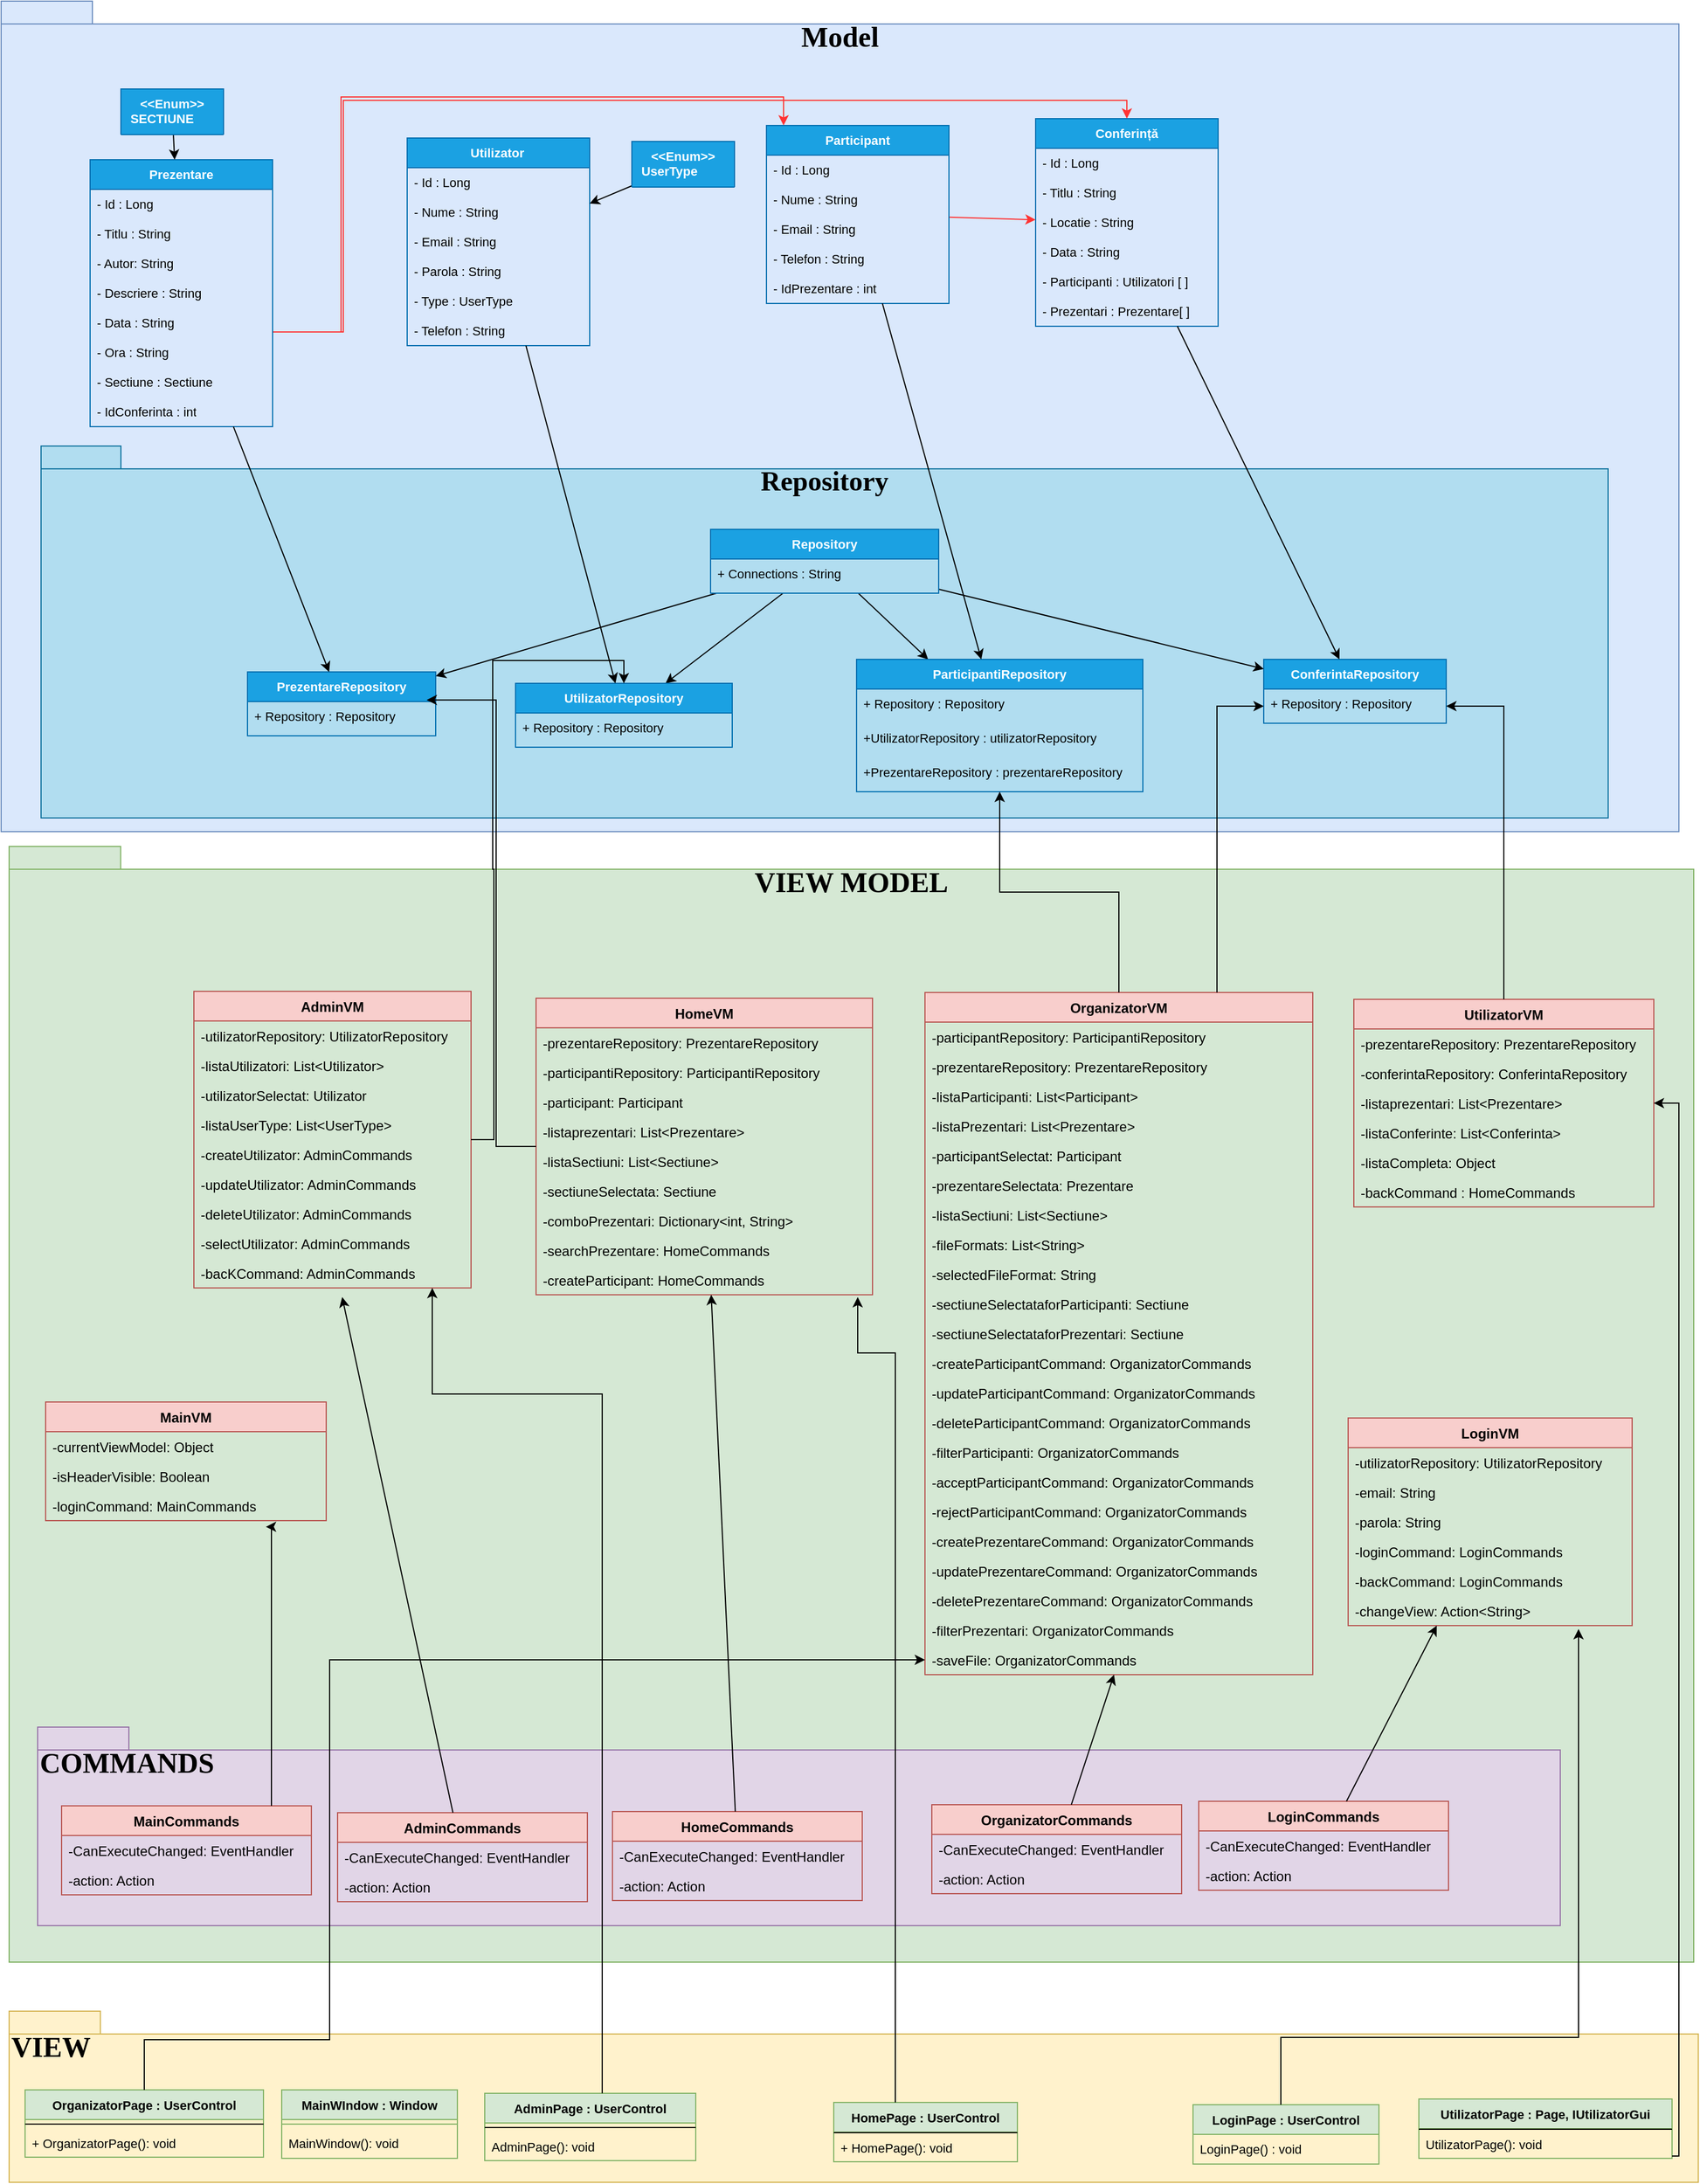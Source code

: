 <mxfile version="24.2.2" type="device">
  <diagram name="Page-1" id="GeexOI7dALFEqD_QQJ0B">
    <mxGraphModel dx="4427" dy="3630" grid="0" gridSize="10" guides="1" tooltips="1" connect="1" arrows="1" fold="1" page="0" pageScale="1" pageWidth="850" pageHeight="1100" math="0" shadow="0">
      <root>
        <mxCell id="0" />
        <mxCell id="1" value="Model" style="locked=1;" parent="0" visible="0" />
        <mxCell id="w13ybTUpAUzulzF94Kuo-1" value="Model" style="shape=folder;fontStyle=1;spacingTop=10;tabWidth=80;tabHeight=20;tabPosition=left;html=1;whiteSpace=wrap;verticalAlign=top;fontSize=25;fontFamily=Times New Roman;fillColor=#dae8fc;strokeColor=#6c8ebf;container=1;recursiveResize=0;fontColor=default;labelBackgroundColor=none;" parent="1" vertex="1">
          <mxGeometry x="-530" y="-280" width="1230" height="1230" as="geometry">
            <mxRectangle x="-790" y="-410" width="150" height="50" as="alternateBounds" />
          </mxGeometry>
        </mxCell>
        <mxCell id="w13ybTUpAUzulzF94Kuo-2" style="edgeStyle=orthogonalEdgeStyle;rounded=0;orthogonalLoop=1;jettySize=auto;html=1;strokeColor=#FF3333;align=center;verticalAlign=middle;fontFamily=Helvetica;fontSize=11;fontColor=default;labelBackgroundColor=none;endArrow=classic;" parent="w13ybTUpAUzulzF94Kuo-1" source="w13ybTUpAUzulzF94Kuo-4" target="w13ybTUpAUzulzF94Kuo-17" edge="1">
          <mxGeometry relative="1" as="geometry">
            <Array as="points">
              <mxPoint x="190" y="700" />
              <mxPoint x="1000" y="700" />
            </Array>
          </mxGeometry>
        </mxCell>
        <mxCell id="w13ybTUpAUzulzF94Kuo-3" style="edgeStyle=orthogonalEdgeStyle;rounded=0;orthogonalLoop=1;jettySize=auto;html=1;strokeColor=#FF3333;align=center;verticalAlign=middle;fontFamily=Helvetica;fontSize=11;fontColor=default;labelBackgroundColor=none;endArrow=classic;" parent="w13ybTUpAUzulzF94Kuo-1" source="w13ybTUpAUzulzF94Kuo-4" target="w13ybTUpAUzulzF94Kuo-45" edge="1">
          <mxGeometry relative="1" as="geometry">
            <Array as="points">
              <mxPoint x="190" y="1040" />
              <mxPoint x="790" y="1040" />
            </Array>
          </mxGeometry>
        </mxCell>
        <mxCell id="w13ybTUpAUzulzF94Kuo-4" value="Prezentare" style="swimlane;fontStyle=1;align=center;verticalAlign=top;childLayout=stackLayout;horizontal=1;startSize=26;horizontalStack=0;resizeParent=1;resizeParentMax=0;resizeLast=0;collapsible=1;marginBottom=0;whiteSpace=wrap;html=1;fillColor=#1ba1e2;strokeColor=#006EAF;fontColor=#ffffff;fontFamily=Helvetica;fontSize=11;labelBackgroundColor=none;" parent="w13ybTUpAUzulzF94Kuo-1" vertex="1">
          <mxGeometry x="110" y="710" width="160" height="320" as="geometry">
            <mxRectangle x="700" y="750" width="90" height="40" as="alternateBounds" />
          </mxGeometry>
        </mxCell>
        <mxCell id="w13ybTUpAUzulzF94Kuo-5" value="- Id : Long" style="text;strokeColor=none;fillColor=none;align=left;verticalAlign=top;spacingLeft=4;spacingRight=4;overflow=hidden;rotatable=0;points=[[0,0.5],[1,0.5]];portConstraint=eastwest;whiteSpace=wrap;html=1;fontFamily=Helvetica;fontSize=11;fontColor=default;labelBackgroundColor=none;" parent="w13ybTUpAUzulzF94Kuo-4" vertex="1">
          <mxGeometry y="26" width="160" height="26" as="geometry" />
        </mxCell>
        <mxCell id="w13ybTUpAUzulzF94Kuo-6" value="- Titlu : String&amp;nbsp;" style="text;strokeColor=none;fillColor=none;align=left;verticalAlign=top;spacingLeft=4;spacingRight=4;overflow=hidden;rotatable=0;points=[[0,0.5],[1,0.5]];portConstraint=eastwest;whiteSpace=wrap;html=1;fontFamily=Helvetica;fontSize=11;fontColor=default;labelBackgroundColor=none;" parent="w13ybTUpAUzulzF94Kuo-4" vertex="1">
          <mxGeometry y="52" width="160" height="26" as="geometry" />
        </mxCell>
        <mxCell id="w13ybTUpAUzulzF94Kuo-7" value="- Autor: String" style="text;strokeColor=none;fillColor=none;align=left;verticalAlign=top;spacingLeft=4;spacingRight=4;overflow=hidden;rotatable=0;points=[[0,0.5],[1,0.5]];portConstraint=eastwest;whiteSpace=wrap;html=1;fontFamily=Helvetica;fontSize=11;fontColor=default;labelBackgroundColor=none;" parent="w13ybTUpAUzulzF94Kuo-4" vertex="1">
          <mxGeometry y="78" width="160" height="26" as="geometry" />
        </mxCell>
        <mxCell id="w13ybTUpAUzulzF94Kuo-8" value="- Descriere : String" style="text;strokeColor=none;fillColor=none;align=left;verticalAlign=top;spacingLeft=4;spacingRight=4;overflow=hidden;rotatable=0;points=[[0,0.5],[1,0.5]];portConstraint=eastwest;whiteSpace=wrap;html=1;fontFamily=Helvetica;fontSize=11;fontColor=default;labelBackgroundColor=none;" parent="w13ybTUpAUzulzF94Kuo-4" vertex="1">
          <mxGeometry y="104" width="160" height="26" as="geometry" />
        </mxCell>
        <mxCell id="w13ybTUpAUzulzF94Kuo-9" value="- Data : String" style="text;strokeColor=none;fillColor=none;align=left;verticalAlign=top;spacingLeft=4;spacingRight=4;overflow=hidden;rotatable=0;points=[[0,0.5],[1,0.5]];portConstraint=eastwest;whiteSpace=wrap;html=1;fontFamily=Helvetica;fontSize=11;fontColor=default;labelBackgroundColor=none;" parent="w13ybTUpAUzulzF94Kuo-4" vertex="1">
          <mxGeometry y="130" width="160" height="26" as="geometry" />
        </mxCell>
        <mxCell id="w13ybTUpAUzulzF94Kuo-10" value="- Ora : String" style="text;strokeColor=none;fillColor=none;align=left;verticalAlign=top;spacingLeft=4;spacingRight=4;overflow=hidden;rotatable=0;points=[[0,0.5],[1,0.5]];portConstraint=eastwest;whiteSpace=wrap;html=1;fontFamily=Helvetica;fontSize=11;fontColor=default;labelBackgroundColor=none;" parent="w13ybTUpAUzulzF94Kuo-4" vertex="1">
          <mxGeometry y="156" width="160" height="26" as="geometry" />
        </mxCell>
        <mxCell id="w13ybTUpAUzulzF94Kuo-11" value="-&amp;nbsp;Sectiune :&amp;nbsp;Sectiune" style="text;strokeColor=none;fillColor=none;align=left;verticalAlign=top;spacingLeft=4;spacingRight=4;overflow=hidden;rotatable=0;points=[[0,0.5],[1,0.5]];portConstraint=eastwest;whiteSpace=wrap;html=1;fontFamily=Helvetica;fontSize=11;fontColor=default;labelBackgroundColor=none;" parent="w13ybTUpAUzulzF94Kuo-4" vertex="1">
          <mxGeometry y="182" width="160" height="26" as="geometry" />
        </mxCell>
        <mxCell id="w13ybTUpAUzulzF94Kuo-12" value="- IdConferinta : int" style="text;strokeColor=none;fillColor=none;align=left;verticalAlign=top;spacingLeft=4;spacingRight=4;overflow=hidden;rotatable=0;points=[[0,0.5],[1,0.5]];portConstraint=eastwest;whiteSpace=wrap;html=1;fontFamily=Helvetica;fontSize=11;fontColor=default;labelBackgroundColor=none;" parent="w13ybTUpAUzulzF94Kuo-4" vertex="1">
          <mxGeometry y="208" width="160" height="26" as="geometry" />
        </mxCell>
        <mxCell id="w13ybTUpAUzulzF94Kuo-13" value="" style="line;strokeWidth=1;fillColor=none;align=left;verticalAlign=middle;spacingTop=-1;spacingLeft=3;spacingRight=3;rotatable=0;labelPosition=right;points=[];portConstraint=eastwest;strokeColor=inherit;fontFamily=Helvetica;fontSize=11;fontColor=default;labelBackgroundColor=none;" parent="w13ybTUpAUzulzF94Kuo-4" vertex="1">
          <mxGeometry y="234" width="160" height="8" as="geometry" />
        </mxCell>
        <mxCell id="w13ybTUpAUzulzF94Kuo-14" value="+ constructor() : obj" style="text;strokeColor=none;fillColor=none;align=left;verticalAlign=top;spacingLeft=4;spacingRight=4;overflow=hidden;rotatable=0;points=[[0,0.5],[1,0.5]];portConstraint=eastwest;whiteSpace=wrap;html=1;fontFamily=Helvetica;fontSize=11;fontColor=default;labelBackgroundColor=none;" parent="w13ybTUpAUzulzF94Kuo-4" vertex="1">
          <mxGeometry y="242" width="160" height="26" as="geometry" />
        </mxCell>
        <mxCell id="w13ybTUpAUzulzF94Kuo-15" value="- getter() : var" style="text;strokeColor=none;fillColor=none;align=left;verticalAlign=top;spacingLeft=4;spacingRight=4;overflow=hidden;rotatable=0;points=[[0,0.5],[1,0.5]];portConstraint=eastwest;whiteSpace=wrap;html=1;fontFamily=Helvetica;fontSize=11;fontColor=default;labelBackgroundColor=none;" parent="w13ybTUpAUzulzF94Kuo-4" vertex="1">
          <mxGeometry y="268" width="160" height="26" as="geometry" />
        </mxCell>
        <mxCell id="w13ybTUpAUzulzF94Kuo-16" value="+ setter(var)&amp;nbsp;&amp;nbsp;" style="text;strokeColor=none;fillColor=none;align=left;verticalAlign=top;spacingLeft=4;spacingRight=4;overflow=hidden;rotatable=0;points=[[0,0.5],[1,0.5]];portConstraint=eastwest;whiteSpace=wrap;html=1;fontFamily=Helvetica;fontSize=11;fontColor=default;labelBackgroundColor=none;" parent="w13ybTUpAUzulzF94Kuo-4" vertex="1">
          <mxGeometry y="294" width="160" height="26" as="geometry" />
        </mxCell>
        <mxCell id="w13ybTUpAUzulzF94Kuo-17" value="Conferință" style="swimlane;fontStyle=1;align=center;verticalAlign=top;childLayout=stackLayout;horizontal=1;startSize=26;horizontalStack=0;resizeParent=1;resizeParentMax=0;resizeLast=0;collapsible=1;marginBottom=0;whiteSpace=wrap;html=1;fillColor=#1ba1e2;strokeColor=#006EAF;fontColor=#ffffff;fontFamily=Helvetica;fontSize=11;labelBackgroundColor=none;" parent="w13ybTUpAUzulzF94Kuo-1" vertex="1">
          <mxGeometry x="920" y="730" width="160" height="268" as="geometry">
            <mxRectangle x="490" y="750" width="90" height="40" as="alternateBounds" />
          </mxGeometry>
        </mxCell>
        <mxCell id="w13ybTUpAUzulzF94Kuo-18" value="- Id : Long" style="text;strokeColor=none;fillColor=none;align=left;verticalAlign=top;spacingLeft=4;spacingRight=4;overflow=hidden;rotatable=0;points=[[0,0.5],[1,0.5]];portConstraint=eastwest;whiteSpace=wrap;html=1;fontFamily=Helvetica;fontSize=11;fontColor=default;labelBackgroundColor=none;" parent="w13ybTUpAUzulzF94Kuo-17" vertex="1">
          <mxGeometry y="26" width="160" height="26" as="geometry" />
        </mxCell>
        <mxCell id="w13ybTUpAUzulzF94Kuo-19" value="- Titlu : String&amp;nbsp;" style="text;strokeColor=none;fillColor=none;align=left;verticalAlign=top;spacingLeft=4;spacingRight=4;overflow=hidden;rotatable=0;points=[[0,0.5],[1,0.5]];portConstraint=eastwest;whiteSpace=wrap;html=1;fontFamily=Helvetica;fontSize=11;fontColor=default;labelBackgroundColor=none;" parent="w13ybTUpAUzulzF94Kuo-17" vertex="1">
          <mxGeometry y="52" width="160" height="26" as="geometry" />
        </mxCell>
        <mxCell id="w13ybTUpAUzulzF94Kuo-20" value="- Locatie : String" style="text;strokeColor=none;fillColor=none;align=left;verticalAlign=top;spacingLeft=4;spacingRight=4;overflow=hidden;rotatable=0;points=[[0,0.5],[1,0.5]];portConstraint=eastwest;whiteSpace=wrap;html=1;fontFamily=Helvetica;fontSize=11;fontColor=default;labelBackgroundColor=none;" parent="w13ybTUpAUzulzF94Kuo-17" vertex="1">
          <mxGeometry y="78" width="160" height="26" as="geometry" />
        </mxCell>
        <mxCell id="w13ybTUpAUzulzF94Kuo-21" value="- Data : String" style="text;strokeColor=none;fillColor=none;align=left;verticalAlign=top;spacingLeft=4;spacingRight=4;overflow=hidden;rotatable=0;points=[[0,0.5],[1,0.5]];portConstraint=eastwest;whiteSpace=wrap;html=1;fontFamily=Helvetica;fontSize=11;fontColor=default;labelBackgroundColor=none;" parent="w13ybTUpAUzulzF94Kuo-17" vertex="1">
          <mxGeometry y="104" width="160" height="26" as="geometry" />
        </mxCell>
        <mxCell id="w13ybTUpAUzulzF94Kuo-22" value="- Participanti : Utilizatori [ ]&amp;nbsp;" style="text;strokeColor=none;fillColor=none;align=left;verticalAlign=top;spacingLeft=4;spacingRight=4;overflow=hidden;rotatable=0;points=[[0,0.5],[1,0.5]];portConstraint=eastwest;whiteSpace=wrap;html=1;fontFamily=Helvetica;fontSize=11;fontColor=default;labelBackgroundColor=none;" parent="w13ybTUpAUzulzF94Kuo-17" vertex="1">
          <mxGeometry y="130" width="160" height="26" as="geometry" />
        </mxCell>
        <mxCell id="w13ybTUpAUzulzF94Kuo-23" value="- Prezentari : Prezentare[ ]" style="text;strokeColor=none;fillColor=none;align=left;verticalAlign=top;spacingLeft=4;spacingRight=4;overflow=hidden;rotatable=0;points=[[0,0.5],[1,0.5]];portConstraint=eastwest;whiteSpace=wrap;html=1;fontFamily=Helvetica;fontSize=11;fontColor=default;labelBackgroundColor=none;" parent="w13ybTUpAUzulzF94Kuo-17" vertex="1">
          <mxGeometry y="156" width="160" height="26" as="geometry" />
        </mxCell>
        <mxCell id="w13ybTUpAUzulzF94Kuo-24" value="" style="line;strokeWidth=1;fillColor=none;align=left;verticalAlign=middle;spacingTop=-1;spacingLeft=3;spacingRight=3;rotatable=0;labelPosition=right;points=[];portConstraint=eastwest;strokeColor=inherit;fontFamily=Helvetica;fontSize=11;fontColor=default;labelBackgroundColor=none;" parent="w13ybTUpAUzulzF94Kuo-17" vertex="1">
          <mxGeometry y="182" width="160" height="8" as="geometry" />
        </mxCell>
        <mxCell id="w13ybTUpAUzulzF94Kuo-25" value="- constructor() : obj" style="text;strokeColor=none;fillColor=none;align=left;verticalAlign=top;spacingLeft=4;spacingRight=4;overflow=hidden;rotatable=0;points=[[0,0.5],[1,0.5]];portConstraint=eastwest;whiteSpace=wrap;html=1;fontFamily=Helvetica;fontSize=11;fontColor=default;labelBackgroundColor=none;" parent="w13ybTUpAUzulzF94Kuo-17" vertex="1">
          <mxGeometry y="190" width="160" height="26" as="geometry" />
        </mxCell>
        <mxCell id="w13ybTUpAUzulzF94Kuo-26" value="+ setter(var)&amp;nbsp;&amp;nbsp;" style="text;strokeColor=none;fillColor=none;align=left;verticalAlign=top;spacingLeft=4;spacingRight=4;overflow=hidden;rotatable=0;points=[[0,0.5],[1,0.5]];portConstraint=eastwest;whiteSpace=wrap;html=1;fontFamily=Helvetica;fontSize=11;fontColor=default;labelBackgroundColor=none;" parent="w13ybTUpAUzulzF94Kuo-17" vertex="1">
          <mxGeometry y="216" width="160" height="26" as="geometry" />
        </mxCell>
        <mxCell id="w13ybTUpAUzulzF94Kuo-27" value="+ getter() : var" style="text;strokeColor=none;fillColor=none;align=left;verticalAlign=top;spacingLeft=4;spacingRight=4;overflow=hidden;rotatable=0;points=[[0,0.5],[1,0.5]];portConstraint=eastwest;whiteSpace=wrap;html=1;fontFamily=Helvetica;fontSize=11;fontColor=default;labelBackgroundColor=none;" parent="w13ybTUpAUzulzF94Kuo-17" vertex="1">
          <mxGeometry y="242" width="160" height="26" as="geometry" />
        </mxCell>
        <mxCell id="w13ybTUpAUzulzF94Kuo-28" value="Utilizator&lt;span style=&quot;white-space: pre;&quot;&gt;&#x9;&lt;/span&gt;&lt;div&gt;&lt;br&gt;&lt;/div&gt;" style="swimlane;fontStyle=1;align=center;verticalAlign=top;childLayout=stackLayout;horizontal=1;startSize=26;horizontalStack=0;resizeParent=1;resizeParentMax=0;resizeLast=0;collapsible=1;marginBottom=0;whiteSpace=wrap;html=1;fillColor=#1ba1e2;strokeColor=#006EAF;fontColor=#ffffff;fontFamily=Helvetica;fontSize=11;labelBackgroundColor=none;" parent="w13ybTUpAUzulzF94Kuo-1" vertex="1">
          <mxGeometry x="370" y="710" width="160" height="268" as="geometry">
            <mxRectangle x="320" y="770" width="90" height="40" as="alternateBounds" />
          </mxGeometry>
        </mxCell>
        <mxCell id="w13ybTUpAUzulzF94Kuo-29" value="- Id : Long" style="text;strokeColor=none;fillColor=none;align=left;verticalAlign=top;spacingLeft=4;spacingRight=4;overflow=hidden;rotatable=0;points=[[0,0.5],[1,0.5]];portConstraint=eastwest;whiteSpace=wrap;html=1;fontFamily=Helvetica;fontSize=11;fontColor=default;labelBackgroundColor=none;" parent="w13ybTUpAUzulzF94Kuo-28" vertex="1">
          <mxGeometry y="26" width="160" height="26" as="geometry" />
        </mxCell>
        <mxCell id="w13ybTUpAUzulzF94Kuo-30" value="- Nume : String&amp;nbsp;" style="text;strokeColor=none;fillColor=none;align=left;verticalAlign=top;spacingLeft=4;spacingRight=4;overflow=hidden;rotatable=0;points=[[0,0.5],[1,0.5]];portConstraint=eastwest;whiteSpace=wrap;html=1;fontFamily=Helvetica;fontSize=11;fontColor=default;labelBackgroundColor=none;" parent="w13ybTUpAUzulzF94Kuo-28" vertex="1">
          <mxGeometry y="52" width="160" height="26" as="geometry" />
        </mxCell>
        <mxCell id="w13ybTUpAUzulzF94Kuo-31" value="- Email : String" style="text;strokeColor=none;fillColor=none;align=left;verticalAlign=top;spacingLeft=4;spacingRight=4;overflow=hidden;rotatable=0;points=[[0,0.5],[1,0.5]];portConstraint=eastwest;whiteSpace=wrap;html=1;fontFamily=Helvetica;fontSize=11;fontColor=default;labelBackgroundColor=none;" parent="w13ybTUpAUzulzF94Kuo-28" vertex="1">
          <mxGeometry y="78" width="160" height="26" as="geometry" />
        </mxCell>
        <mxCell id="w13ybTUpAUzulzF94Kuo-32" value="- Parola : String" style="text;strokeColor=none;fillColor=none;align=left;verticalAlign=top;spacingLeft=4;spacingRight=4;overflow=hidden;rotatable=0;points=[[0,0.5],[1,0.5]];portConstraint=eastwest;whiteSpace=wrap;html=1;fontFamily=Helvetica;fontSize=11;fontColor=default;labelBackgroundColor=none;" parent="w13ybTUpAUzulzF94Kuo-28" vertex="1">
          <mxGeometry y="104" width="160" height="26" as="geometry" />
        </mxCell>
        <mxCell id="w13ybTUpAUzulzF94Kuo-33" value="- Type : UserType" style="text;strokeColor=none;fillColor=none;align=left;verticalAlign=top;spacingLeft=4;spacingRight=4;overflow=hidden;rotatable=0;points=[[0,0.5],[1,0.5]];portConstraint=eastwest;whiteSpace=wrap;html=1;fontFamily=Helvetica;fontSize=11;fontColor=default;labelBackgroundColor=none;" parent="w13ybTUpAUzulzF94Kuo-28" vertex="1">
          <mxGeometry y="130" width="160" height="26" as="geometry" />
        </mxCell>
        <mxCell id="w13ybTUpAUzulzF94Kuo-34" value="- Telefon : String" style="text;strokeColor=none;fillColor=none;align=left;verticalAlign=top;spacingLeft=4;spacingRight=4;overflow=hidden;rotatable=0;points=[[0,0.5],[1,0.5]];portConstraint=eastwest;whiteSpace=wrap;html=1;fontFamily=Helvetica;fontSize=11;fontColor=default;labelBackgroundColor=none;" parent="w13ybTUpAUzulzF94Kuo-28" vertex="1">
          <mxGeometry y="156" width="160" height="26" as="geometry" />
        </mxCell>
        <mxCell id="w13ybTUpAUzulzF94Kuo-35" value="" style="line;strokeWidth=1;fillColor=none;align=left;verticalAlign=middle;spacingTop=-1;spacingLeft=3;spacingRight=3;rotatable=0;labelPosition=right;points=[];portConstraint=eastwest;strokeColor=inherit;fontFamily=Helvetica;fontSize=11;fontColor=default;labelBackgroundColor=none;" parent="w13ybTUpAUzulzF94Kuo-28" vertex="1">
          <mxGeometry y="182" width="160" height="8" as="geometry" />
        </mxCell>
        <mxCell id="w13ybTUpAUzulzF94Kuo-36" value="+ getter() : var" style="text;strokeColor=none;fillColor=none;align=left;verticalAlign=top;spacingLeft=4;spacingRight=4;overflow=hidden;rotatable=0;points=[[0,0.5],[1,0.5]];portConstraint=eastwest;whiteSpace=wrap;html=1;fontFamily=Helvetica;fontSize=11;fontColor=default;labelBackgroundColor=none;" parent="w13ybTUpAUzulzF94Kuo-28" vertex="1">
          <mxGeometry y="190" width="160" height="26" as="geometry" />
        </mxCell>
        <mxCell id="w13ybTUpAUzulzF94Kuo-37" value="+ setter(var)&amp;nbsp;&amp;nbsp;" style="text;strokeColor=none;fillColor=none;align=left;verticalAlign=top;spacingLeft=4;spacingRight=4;overflow=hidden;rotatable=0;points=[[0,0.5],[1,0.5]];portConstraint=eastwest;whiteSpace=wrap;html=1;fontFamily=Helvetica;fontSize=11;fontColor=default;labelBackgroundColor=none;" parent="w13ybTUpAUzulzF94Kuo-28" vertex="1">
          <mxGeometry y="216" width="160" height="26" as="geometry" />
        </mxCell>
        <mxCell id="w13ybTUpAUzulzF94Kuo-38" value="+ constructor() : obj" style="text;strokeColor=none;fillColor=none;align=left;verticalAlign=top;spacingLeft=4;spacingRight=4;overflow=hidden;rotatable=0;points=[[0,0.5],[1,0.5]];portConstraint=eastwest;whiteSpace=wrap;html=1;fontFamily=Helvetica;fontSize=11;fontColor=default;labelBackgroundColor=none;" parent="w13ybTUpAUzulzF94Kuo-28" vertex="1">
          <mxGeometry y="242" width="160" height="26" as="geometry" />
        </mxCell>
        <mxCell id="w13ybTUpAUzulzF94Kuo-39" style="edgeStyle=none;rounded=0;orthogonalLoop=1;jettySize=auto;html=1;strokeColor=default;align=center;verticalAlign=middle;fontFamily=Helvetica;fontSize=11;fontColor=default;labelBackgroundColor=none;endArrow=classic;" parent="w13ybTUpAUzulzF94Kuo-1" source="w13ybTUpAUzulzF94Kuo-40" target="w13ybTUpAUzulzF94Kuo-28" edge="1">
          <mxGeometry relative="1" as="geometry" />
        </mxCell>
        <mxCell id="w13ybTUpAUzulzF94Kuo-40" value="&amp;lt;&amp;lt;Enum&amp;gt;&amp;gt;&lt;br&gt;UserType&lt;span style=&quot;white-space: pre;&quot;&gt;&#x9;&lt;/span&gt;&lt;div&gt;&lt;br&gt;&lt;/div&gt;" style="swimlane;fontStyle=1;align=center;verticalAlign=top;childLayout=stackLayout;horizontal=1;startSize=40;horizontalStack=0;resizeParent=1;resizeParentMax=0;resizeLast=0;collapsible=1;marginBottom=0;whiteSpace=wrap;html=1;fillColor=#1ba1e2;strokeColor=#006EAF;fontColor=#ffffff;fontFamily=Helvetica;fontSize=11;labelBackgroundColor=none;" parent="w13ybTUpAUzulzF94Kuo-1" vertex="1">
          <mxGeometry x="360" y="1090" width="160" height="118" as="geometry">
            <mxRectangle x="1030" y="760" width="90" height="40" as="alternateBounds" />
          </mxGeometry>
        </mxCell>
        <mxCell id="w13ybTUpAUzulzF94Kuo-41" value="Participant" style="text;strokeColor=none;fillColor=none;align=left;verticalAlign=top;spacingLeft=4;spacingRight=4;overflow=hidden;rotatable=0;points=[[0,0.5],[1,0.5]];portConstraint=eastwest;whiteSpace=wrap;html=1;fontFamily=Helvetica;fontSize=11;fontColor=default;labelBackgroundColor=none;" parent="w13ybTUpAUzulzF94Kuo-40" vertex="1">
          <mxGeometry y="40" width="160" height="26" as="geometry" />
        </mxCell>
        <mxCell id="w13ybTUpAUzulzF94Kuo-42" value="Organizator" style="text;strokeColor=none;fillColor=none;align=left;verticalAlign=top;spacingLeft=4;spacingRight=4;overflow=hidden;rotatable=0;points=[[0,0.5],[1,0.5]];portConstraint=eastwest;whiteSpace=wrap;html=1;fontFamily=Helvetica;fontSize=11;fontColor=default;labelBackgroundColor=none;" parent="w13ybTUpAUzulzF94Kuo-40" vertex="1">
          <mxGeometry y="66" width="160" height="26" as="geometry" />
        </mxCell>
        <mxCell id="w13ybTUpAUzulzF94Kuo-43" value="Administrator" style="text;strokeColor=none;fillColor=none;align=left;verticalAlign=top;spacingLeft=4;spacingRight=4;overflow=hidden;rotatable=0;points=[[0,0.5],[1,0.5]];portConstraint=eastwest;whiteSpace=wrap;html=1;fontFamily=Helvetica;fontSize=11;fontColor=default;labelBackgroundColor=none;" parent="w13ybTUpAUzulzF94Kuo-40" vertex="1">
          <mxGeometry y="92" width="160" height="26" as="geometry" />
        </mxCell>
        <mxCell id="w13ybTUpAUzulzF94Kuo-44" style="edgeStyle=none;rounded=0;orthogonalLoop=1;jettySize=auto;html=1;strokeColor=#FF3333;align=center;verticalAlign=middle;fontFamily=Helvetica;fontSize=11;fontColor=default;labelBackgroundColor=none;endArrow=classic;" parent="w13ybTUpAUzulzF94Kuo-1" source="w13ybTUpAUzulzF94Kuo-45" target="w13ybTUpAUzulzF94Kuo-17" edge="1">
          <mxGeometry relative="1" as="geometry" />
        </mxCell>
        <mxCell id="w13ybTUpAUzulzF94Kuo-45" value="&lt;div&gt;Participant&lt;br&gt;&lt;/div&gt;" style="swimlane;fontStyle=1;align=center;verticalAlign=top;childLayout=stackLayout;horizontal=1;startSize=26;horizontalStack=0;resizeParent=1;resizeParentMax=0;resizeLast=0;collapsible=1;marginBottom=0;whiteSpace=wrap;html=1;fillColor=#1ba1e2;strokeColor=#006EAF;fontColor=#ffffff;fontFamily=Helvetica;fontSize=11;labelBackgroundColor=none;" parent="w13ybTUpAUzulzF94Kuo-1" vertex="1">
          <mxGeometry x="710" y="760" width="160" height="242" as="geometry">
            <mxRectangle x="130" y="780" width="90" height="40" as="alternateBounds" />
          </mxGeometry>
        </mxCell>
        <mxCell id="w13ybTUpAUzulzF94Kuo-46" value="- Id : Long" style="text;strokeColor=none;fillColor=none;align=left;verticalAlign=top;spacingLeft=4;spacingRight=4;overflow=hidden;rotatable=0;points=[[0,0.5],[1,0.5]];portConstraint=eastwest;whiteSpace=wrap;html=1;fontFamily=Helvetica;fontSize=11;fontColor=default;labelBackgroundColor=none;" parent="w13ybTUpAUzulzF94Kuo-45" vertex="1">
          <mxGeometry y="26" width="160" height="26" as="geometry" />
        </mxCell>
        <mxCell id="w13ybTUpAUzulzF94Kuo-47" value="- Nume : String&amp;nbsp;" style="text;strokeColor=none;fillColor=none;align=left;verticalAlign=top;spacingLeft=4;spacingRight=4;overflow=hidden;rotatable=0;points=[[0,0.5],[1,0.5]];portConstraint=eastwest;whiteSpace=wrap;html=1;fontFamily=Helvetica;fontSize=11;fontColor=default;labelBackgroundColor=none;" parent="w13ybTUpAUzulzF94Kuo-45" vertex="1">
          <mxGeometry y="52" width="160" height="26" as="geometry" />
        </mxCell>
        <mxCell id="w13ybTUpAUzulzF94Kuo-48" value="- Email : String" style="text;strokeColor=none;fillColor=none;align=left;verticalAlign=top;spacingLeft=4;spacingRight=4;overflow=hidden;rotatable=0;points=[[0,0.5],[1,0.5]];portConstraint=eastwest;whiteSpace=wrap;html=1;fontFamily=Helvetica;fontSize=11;fontColor=default;labelBackgroundColor=none;" parent="w13ybTUpAUzulzF94Kuo-45" vertex="1">
          <mxGeometry y="78" width="160" height="26" as="geometry" />
        </mxCell>
        <mxCell id="w13ybTUpAUzulzF94Kuo-49" value="- Telefon : String" style="text;strokeColor=none;fillColor=none;align=left;verticalAlign=top;spacingLeft=4;spacingRight=4;overflow=hidden;rotatable=0;points=[[0,0.5],[1,0.5]];portConstraint=eastwest;whiteSpace=wrap;html=1;fontFamily=Helvetica;fontSize=11;fontColor=default;labelBackgroundColor=none;" parent="w13ybTUpAUzulzF94Kuo-45" vertex="1">
          <mxGeometry y="104" width="160" height="26" as="geometry" />
        </mxCell>
        <mxCell id="w13ybTUpAUzulzF94Kuo-50" value="- IdPrezentare : int" style="text;strokeColor=none;fillColor=none;align=left;verticalAlign=top;spacingLeft=4;spacingRight=4;overflow=hidden;rotatable=0;points=[[0,0.5],[1,0.5]];portConstraint=eastwest;whiteSpace=wrap;html=1;fontFamily=Helvetica;fontSize=11;fontColor=default;labelBackgroundColor=none;" parent="w13ybTUpAUzulzF94Kuo-45" vertex="1">
          <mxGeometry y="130" width="160" height="26" as="geometry" />
        </mxCell>
        <mxCell id="w13ybTUpAUzulzF94Kuo-51" value="" style="line;strokeWidth=1;fillColor=none;align=left;verticalAlign=middle;spacingTop=-1;spacingLeft=3;spacingRight=3;rotatable=0;labelPosition=right;points=[];portConstraint=eastwest;strokeColor=inherit;fontFamily=Helvetica;fontSize=11;fontColor=default;labelBackgroundColor=none;" parent="w13ybTUpAUzulzF94Kuo-45" vertex="1">
          <mxGeometry y="156" width="160" height="8" as="geometry" />
        </mxCell>
        <mxCell id="w13ybTUpAUzulzF94Kuo-52" value="+ getter() : var" style="text;strokeColor=none;fillColor=none;align=left;verticalAlign=top;spacingLeft=4;spacingRight=4;overflow=hidden;rotatable=0;points=[[0,0.5],[1,0.5]];portConstraint=eastwest;whiteSpace=wrap;html=1;fontFamily=Helvetica;fontSize=11;fontColor=default;labelBackgroundColor=none;" parent="w13ybTUpAUzulzF94Kuo-45" vertex="1">
          <mxGeometry y="164" width="160" height="26" as="geometry" />
        </mxCell>
        <mxCell id="w13ybTUpAUzulzF94Kuo-53" value="+ setter(var)&amp;nbsp;&amp;nbsp;" style="text;strokeColor=none;fillColor=none;align=left;verticalAlign=top;spacingLeft=4;spacingRight=4;overflow=hidden;rotatable=0;points=[[0,0.5],[1,0.5]];portConstraint=eastwest;whiteSpace=wrap;html=1;fontFamily=Helvetica;fontSize=11;fontColor=default;labelBackgroundColor=none;" parent="w13ybTUpAUzulzF94Kuo-45" vertex="1">
          <mxGeometry y="190" width="160" height="26" as="geometry" />
        </mxCell>
        <mxCell id="w13ybTUpAUzulzF94Kuo-54" value="+ constructor() : obj" style="text;strokeColor=none;fillColor=none;align=left;verticalAlign=top;spacingLeft=4;spacingRight=4;overflow=hidden;rotatable=0;points=[[0,0.5],[1,0.5]];portConstraint=eastwest;whiteSpace=wrap;html=1;fontFamily=Helvetica;fontSize=11;fontColor=default;labelBackgroundColor=none;" parent="w13ybTUpAUzulzF94Kuo-45" vertex="1">
          <mxGeometry y="216" width="160" height="26" as="geometry" />
        </mxCell>
        <mxCell id="w13ybTUpAUzulzF94Kuo-55" style="edgeStyle=none;rounded=0;orthogonalLoop=1;jettySize=auto;html=1;strokeColor=default;align=center;verticalAlign=middle;fontFamily=Helvetica;fontSize=11;fontColor=default;labelBackgroundColor=none;endArrow=classic;" parent="w13ybTUpAUzulzF94Kuo-1" source="w13ybTUpAUzulzF94Kuo-56" target="w13ybTUpAUzulzF94Kuo-4" edge="1">
          <mxGeometry relative="1" as="geometry" />
        </mxCell>
        <mxCell id="w13ybTUpAUzulzF94Kuo-56" value="&amp;lt;&amp;lt;Enum&amp;gt;&amp;gt;&lt;br&gt;SECTIUNE&lt;span style=&quot;white-space: pre;&quot;&gt;&#x9;&lt;/span&gt;&lt;div&gt;&lt;br&gt;&lt;/div&gt;" style="swimlane;fontStyle=1;align=center;verticalAlign=top;childLayout=stackLayout;horizontal=1;startSize=40;horizontalStack=0;resizeParent=1;resizeParentMax=0;resizeLast=0;collapsible=1;marginBottom=0;whiteSpace=wrap;html=1;fillColor=#1ba1e2;strokeColor=#006EAF;fontColor=#ffffff;fontFamily=Helvetica;fontSize=11;labelBackgroundColor=none;" parent="w13ybTUpAUzulzF94Kuo-1" vertex="1">
          <mxGeometry x="50" y="1050" width="160" height="170" as="geometry">
            <mxRectangle x="860" y="750" width="90" height="40" as="alternateBounds" />
          </mxGeometry>
        </mxCell>
        <mxCell id="w13ybTUpAUzulzF94Kuo-57" value="STIINTE&lt;span style=&quot;white-space: pre;&quot;&gt;&#x9;&lt;/span&gt;" style="text;strokeColor=none;fillColor=none;align=left;verticalAlign=top;spacingLeft=4;spacingRight=4;overflow=hidden;rotatable=0;points=[[0,0.5],[1,0.5]];portConstraint=eastwest;whiteSpace=wrap;html=1;fontFamily=Helvetica;fontSize=11;fontColor=default;labelBackgroundColor=none;" parent="w13ybTUpAUzulzF94Kuo-56" vertex="1">
          <mxGeometry y="40" width="160" height="26" as="geometry" />
        </mxCell>
        <mxCell id="w13ybTUpAUzulzF94Kuo-58" value="TEHNOLOGIE" style="text;strokeColor=none;fillColor=none;align=left;verticalAlign=top;spacingLeft=4;spacingRight=4;overflow=hidden;rotatable=0;points=[[0,0.5],[1,0.5]];portConstraint=eastwest;whiteSpace=wrap;html=1;fontFamily=Helvetica;fontSize=11;fontColor=default;labelBackgroundColor=none;" parent="w13ybTUpAUzulzF94Kuo-56" vertex="1">
          <mxGeometry y="66" width="160" height="26" as="geometry" />
        </mxCell>
        <mxCell id="w13ybTUpAUzulzF94Kuo-59" value="MEDICINA" style="text;strokeColor=none;fillColor=none;align=left;verticalAlign=top;spacingLeft=4;spacingRight=4;overflow=hidden;rotatable=0;points=[[0,0.5],[1,0.5]];portConstraint=eastwest;whiteSpace=wrap;html=1;fontFamily=Helvetica;fontSize=11;fontColor=default;labelBackgroundColor=none;" parent="w13ybTUpAUzulzF94Kuo-56" vertex="1">
          <mxGeometry y="92" width="160" height="26" as="geometry" />
        </mxCell>
        <mxCell id="w13ybTUpAUzulzF94Kuo-60" value="ARTA&lt;span style=&quot;white-space: pre;&quot;&gt;&#x9;&lt;/span&gt;" style="text;strokeColor=none;fillColor=none;align=left;verticalAlign=top;spacingLeft=4;spacingRight=4;overflow=hidden;rotatable=0;points=[[0,0.5],[1,0.5]];portConstraint=eastwest;whiteSpace=wrap;html=1;fontFamily=Helvetica;fontSize=11;fontColor=default;labelBackgroundColor=none;" parent="w13ybTUpAUzulzF94Kuo-56" vertex="1">
          <mxGeometry y="118" width="160" height="26" as="geometry" />
        </mxCell>
        <mxCell id="w13ybTUpAUzulzF94Kuo-61" value="SPORT" style="text;strokeColor=none;fillColor=none;align=left;verticalAlign=top;spacingLeft=4;spacingRight=4;overflow=hidden;rotatable=0;points=[[0,0.5],[1,0.5]];portConstraint=eastwest;whiteSpace=wrap;html=1;fontFamily=Helvetica;fontSize=11;fontColor=default;labelBackgroundColor=none;" parent="w13ybTUpAUzulzF94Kuo-56" vertex="1">
          <mxGeometry y="144" width="160" height="26" as="geometry" />
        </mxCell>
        <mxCell id="w13ybTUpAUzulzF94Kuo-62" value="Repository" style="shape=folder;fontStyle=1;spacingTop=10;tabWidth=70;tabHeight=20;tabPosition=left;html=1;whiteSpace=wrap;verticalAlign=top;fontSize=24;fontFamily=Times New Roman;fillColor=#b1ddf0;strokeColor=#10739e;collapsible=1;container=1;recursiveResize=0;fontColor=default;labelBackgroundColor=none;" parent="1" vertex="1">
          <mxGeometry x="-480" y="-250" width="1070" height="662" as="geometry">
            <mxRectangle x="-550" y="-260" width="150" height="50" as="alternateBounds" />
          </mxGeometry>
        </mxCell>
        <mxCell id="w13ybTUpAUzulzF94Kuo-63" value="Conferinta&lt;span style=&quot;&quot;&gt;Repository&lt;/span&gt;" style="swimlane;fontStyle=1;align=center;verticalAlign=top;childLayout=stackLayout;horizontal=1;startSize=26;horizontalStack=0;resizeParent=1;resizeParentMax=0;resizeLast=0;collapsible=1;marginBottom=0;whiteSpace=wrap;html=1;fillColor=#1ba1e2;strokeColor=#006EAF;fontColor=#ffffff;fontFamily=Helvetica;fontSize=11;labelBackgroundColor=none;" parent="w13ybTUpAUzulzF94Kuo-62" vertex="1">
          <mxGeometry x="740" y="30" width="250" height="252.004" as="geometry">
            <mxRectangle x="580" y="130" width="150" height="93.75" as="alternateBounds" />
          </mxGeometry>
        </mxCell>
        <mxCell id="w13ybTUpAUzulzF94Kuo-64" value="+ Repository : Repository" style="text;strokeColor=none;fillColor=none;align=left;verticalAlign=top;spacingLeft=4;spacingRight=4;overflow=hidden;rotatable=0;points=[[0,0.5],[1,0.5]];portConstraint=eastwest;whiteSpace=wrap;html=1;fontFamily=Helvetica;fontSize=11;fontColor=default;labelBackgroundColor=none;" parent="w13ybTUpAUzulzF94Kuo-63" vertex="1">
          <mxGeometry y="26" width="250" height="30" as="geometry" />
        </mxCell>
        <mxCell id="w13ybTUpAUzulzF94Kuo-65" value="" style="line;strokeWidth=1;fillColor=none;align=left;verticalAlign=middle;spacingTop=-1;spacingLeft=3;spacingRight=3;rotatable=0;labelPosition=right;points=[];portConstraint=eastwest;strokeColor=inherit;fontFamily=Helvetica;fontSize=11;fontColor=default;labelBackgroundColor=none;" parent="w13ybTUpAUzulzF94Kuo-63" vertex="1">
          <mxGeometry y="56" width="250" height="16.004" as="geometry" />
        </mxCell>
        <mxCell id="w13ybTUpAUzulzF94Kuo-66" value="+ConferintaTable()" style="text;strokeColor=none;fillColor=none;align=left;verticalAlign=top;spacingLeft=4;spacingRight=4;overflow=hidden;rotatable=0;points=[[0,0.5],[1,0.5]];portConstraint=eastwest;whiteSpace=wrap;html=1;fontFamily=Helvetica;fontSize=11;fontColor=default;labelBackgroundColor=none;" parent="w13ybTUpAUzulzF94Kuo-63" vertex="1">
          <mxGeometry y="72.004" width="250" height="30" as="geometry" />
        </mxCell>
        <mxCell id="w13ybTUpAUzulzF94Kuo-67" value="-rowToConferinta(DataRow row)" style="text;strokeColor=none;fillColor=none;align=left;verticalAlign=top;spacingLeft=4;spacingRight=4;overflow=hidden;rotatable=0;points=[[0,0.5],[1,0.5]];portConstraint=eastwest;whiteSpace=wrap;html=1;fontFamily=Helvetica;fontSize=11;fontColor=default;labelBackgroundColor=none;" parent="w13ybTUpAUzulzF94Kuo-63" vertex="1">
          <mxGeometry y="102.004" width="250" height="30" as="geometry" />
        </mxCell>
        <mxCell id="w13ybTUpAUzulzF94Kuo-68" value="+AddConferinta(Conferinta conferinta)" style="text;strokeColor=none;fillColor=none;align=left;verticalAlign=top;spacingLeft=4;spacingRight=4;overflow=hidden;rotatable=0;points=[[0,0.5],[1,0.5]];portConstraint=eastwest;whiteSpace=wrap;html=1;fontFamily=Helvetica;fontSize=11;fontColor=default;labelBackgroundColor=none;" parent="w13ybTUpAUzulzF94Kuo-63" vertex="1">
          <mxGeometry y="132.004" width="250" height="30" as="geometry" />
        </mxCell>
        <mxCell id="w13ybTUpAUzulzF94Kuo-69" value="+GetConferinte()" style="text;strokeColor=none;fillColor=none;align=left;verticalAlign=top;spacingLeft=4;spacingRight=4;overflow=hidden;rotatable=0;points=[[0,0.5],[1,0.5]];portConstraint=eastwest;whiteSpace=wrap;html=1;fontFamily=Helvetica;fontSize=11;fontColor=default;labelBackgroundColor=none;" parent="w13ybTUpAUzulzF94Kuo-63" vertex="1">
          <mxGeometry y="162.004" width="250" height="30" as="geometry" />
        </mxCell>
        <mxCell id="w13ybTUpAUzulzF94Kuo-70" value="+UpdateConferinta(Conferinta conferinta)" style="text;strokeColor=none;fillColor=none;align=left;verticalAlign=top;spacingLeft=4;spacingRight=4;overflow=hidden;rotatable=0;points=[[0,0.5],[1,0.5]];portConstraint=eastwest;whiteSpace=wrap;html=1;fontFamily=Helvetica;fontSize=11;fontColor=default;labelBackgroundColor=none;" parent="w13ybTUpAUzulzF94Kuo-63" vertex="1">
          <mxGeometry y="192.004" width="250" height="30" as="geometry" />
        </mxCell>
        <mxCell id="w13ybTUpAUzulzF94Kuo-71" value="+DeleteConferinta(int id)" style="text;strokeColor=none;fillColor=none;align=left;verticalAlign=top;spacingLeft=4;spacingRight=4;overflow=hidden;rotatable=0;points=[[0,0.5],[1,0.5]];portConstraint=eastwest;whiteSpace=wrap;html=1;fontFamily=Helvetica;fontSize=11;fontColor=default;labelBackgroundColor=none;" parent="w13ybTUpAUzulzF94Kuo-63" vertex="1">
          <mxGeometry y="222.004" width="250" height="30" as="geometry" />
        </mxCell>
        <mxCell id="w13ybTUpAUzulzF94Kuo-72" value="PrezentareRepository" style="swimlane;fontStyle=1;align=center;verticalAlign=top;childLayout=stackLayout;horizontal=1;startSize=26;horizontalStack=0;resizeParent=1;resizeParentMax=0;resizeLast=0;collapsible=1;marginBottom=0;whiteSpace=wrap;html=1;fillColor=#1ba1e2;strokeColor=#006EAF;fontColor=#ffffff;fontFamily=Helvetica;fontSize=11;labelBackgroundColor=none;" parent="w13ybTUpAUzulzF94Kuo-62" vertex="1">
          <mxGeometry x="10" y="330" width="271" height="282.004" as="geometry">
            <mxRectangle x="10" y="330" width="150" height="93.75" as="alternateBounds" />
          </mxGeometry>
        </mxCell>
        <mxCell id="w13ybTUpAUzulzF94Kuo-73" value="+ Repository : Repository" style="text;strokeColor=none;fillColor=none;align=left;verticalAlign=top;spacingLeft=4;spacingRight=4;overflow=hidden;rotatable=0;points=[[0,0.5],[1,0.5]];portConstraint=eastwest;whiteSpace=wrap;html=1;fontFamily=Helvetica;fontSize=11;fontColor=default;labelBackgroundColor=none;" parent="w13ybTUpAUzulzF94Kuo-72" vertex="1">
          <mxGeometry y="26" width="271" height="30" as="geometry" />
        </mxCell>
        <mxCell id="w13ybTUpAUzulzF94Kuo-74" value="" style="line;strokeWidth=1;fillColor=none;align=left;verticalAlign=middle;spacingTop=-1;spacingLeft=3;spacingRight=3;rotatable=0;labelPosition=right;points=[];portConstraint=eastwest;strokeColor=inherit;fontFamily=Helvetica;fontSize=11;fontColor=default;labelBackgroundColor=none;" parent="w13ybTUpAUzulzF94Kuo-72" vertex="1">
          <mxGeometry y="56" width="271" height="16.004" as="geometry" />
        </mxCell>
        <mxCell id="w13ybTUpAUzulzF94Kuo-75" value="+PrezentareTable()" style="text;strokeColor=none;fillColor=none;align=left;verticalAlign=top;spacingLeft=4;spacingRight=4;overflow=hidden;rotatable=0;points=[[0,0.5],[1,0.5]];portConstraint=eastwest;whiteSpace=wrap;html=1;fontFamily=Helvetica;fontSize=11;fontColor=default;labelBackgroundColor=none;" parent="w13ybTUpAUzulzF94Kuo-72" vertex="1">
          <mxGeometry y="72.004" width="271" height="30" as="geometry" />
        </mxCell>
        <mxCell id="w13ybTUpAUzulzF94Kuo-76" value="-rowToPrezentare(DataRow row)&lt;span style=&quot;white-space: pre;&quot;&gt;&#x9;&lt;/span&gt;" style="text;strokeColor=none;fillColor=none;align=left;verticalAlign=top;spacingLeft=4;spacingRight=4;overflow=hidden;rotatable=0;points=[[0,0.5],[1,0.5]];portConstraint=eastwest;whiteSpace=wrap;html=1;fontFamily=Helvetica;fontSize=11;fontColor=default;labelBackgroundColor=none;" parent="w13ybTUpAUzulzF94Kuo-72" vertex="1">
          <mxGeometry y="102.004" width="271" height="30" as="geometry" />
        </mxCell>
        <mxCell id="w13ybTUpAUzulzF94Kuo-77" value="+AddPrezentare(Prezentare prezentare)" style="text;strokeColor=none;fillColor=none;align=left;verticalAlign=top;spacingLeft=4;spacingRight=4;overflow=hidden;rotatable=0;points=[[0,0.5],[1,0.5]];portConstraint=eastwest;whiteSpace=wrap;html=1;fontFamily=Helvetica;fontSize=11;fontColor=default;labelBackgroundColor=none;" parent="w13ybTUpAUzulzF94Kuo-72" vertex="1">
          <mxGeometry y="132.004" width="271" height="30" as="geometry" />
        </mxCell>
        <mxCell id="w13ybTUpAUzulzF94Kuo-78" value="+GetPrezentari()" style="text;strokeColor=none;fillColor=none;align=left;verticalAlign=top;spacingLeft=4;spacingRight=4;overflow=hidden;rotatable=0;points=[[0,0.5],[1,0.5]];portConstraint=eastwest;whiteSpace=wrap;html=1;fontFamily=Helvetica;fontSize=11;fontColor=default;labelBackgroundColor=none;" parent="w13ybTUpAUzulzF94Kuo-72" vertex="1">
          <mxGeometry y="162.004" width="271" height="30" as="geometry" />
        </mxCell>
        <mxCell id="w13ybTUpAUzulzF94Kuo-79" value="+UpdatePrezentare(Prezentare prezentare)" style="text;strokeColor=none;fillColor=none;align=left;verticalAlign=top;spacingLeft=4;spacingRight=4;overflow=hidden;rotatable=0;points=[[0,0.5],[1,0.5]];portConstraint=eastwest;whiteSpace=wrap;html=1;fontFamily=Helvetica;fontSize=11;fontColor=default;labelBackgroundColor=none;" parent="w13ybTUpAUzulzF94Kuo-72" vertex="1">
          <mxGeometry y="192.004" width="271" height="30" as="geometry" />
        </mxCell>
        <mxCell id="w13ybTUpAUzulzF94Kuo-80" value="+DeletePrezentare(int id)" style="text;strokeColor=none;fillColor=none;align=left;verticalAlign=top;spacingLeft=4;spacingRight=4;overflow=hidden;rotatable=0;points=[[0,0.5],[1,0.5]];portConstraint=eastwest;whiteSpace=wrap;html=1;fontFamily=Helvetica;fontSize=11;fontColor=default;labelBackgroundColor=none;" parent="w13ybTUpAUzulzF94Kuo-72" vertex="1">
          <mxGeometry y="222.004" width="271" height="30" as="geometry" />
        </mxCell>
        <mxCell id="w13ybTUpAUzulzF94Kuo-81" value="+GetPrezentarebySectiune(Sectiune sectiune)" style="text;strokeColor=none;fillColor=none;align=left;verticalAlign=top;spacingLeft=4;spacingRight=4;overflow=hidden;rotatable=0;points=[[0,0.5],[1,0.5]];portConstraint=eastwest;whiteSpace=wrap;html=1;fontFamily=Helvetica;fontSize=11;fontColor=default;labelBackgroundColor=none;" parent="w13ybTUpAUzulzF94Kuo-72" vertex="1">
          <mxGeometry y="252.004" width="271" height="30" as="geometry" />
        </mxCell>
        <mxCell id="w13ybTUpAUzulzF94Kuo-82" style="rounded=0;orthogonalLoop=1;jettySize=auto;html=1;strokeColor=#00FF80;align=center;verticalAlign=middle;fontFamily=Helvetica;fontSize=11;fontColor=default;labelBackgroundColor=none;edgeStyle=none;endArrow=classic;" parent="w13ybTUpAUzulzF94Kuo-62" source="w13ybTUpAUzulzF94Kuo-86" target="w13ybTUpAUzulzF94Kuo-72" edge="1">
          <mxGeometry relative="1" as="geometry" />
        </mxCell>
        <mxCell id="w13ybTUpAUzulzF94Kuo-83" style="edgeStyle=none;rounded=0;orthogonalLoop=1;jettySize=auto;html=1;strokeColor=default;align=center;verticalAlign=middle;fontFamily=Helvetica;fontSize=11;fontColor=default;labelBackgroundColor=none;endArrow=classic;" parent="w13ybTUpAUzulzF94Kuo-62" source="w13ybTUpAUzulzF94Kuo-86" target="w13ybTUpAUzulzF94Kuo-93" edge="1">
          <mxGeometry relative="1" as="geometry" />
        </mxCell>
        <mxCell id="w13ybTUpAUzulzF94Kuo-84" style="edgeStyle=none;rounded=0;orthogonalLoop=1;jettySize=auto;html=1;strokeColor=default;align=center;verticalAlign=middle;fontFamily=Helvetica;fontSize=11;fontColor=default;labelBackgroundColor=none;endArrow=classic;" parent="w13ybTUpAUzulzF94Kuo-62" source="w13ybTUpAUzulzF94Kuo-86" target="w13ybTUpAUzulzF94Kuo-63" edge="1">
          <mxGeometry relative="1" as="geometry" />
        </mxCell>
        <mxCell id="w13ybTUpAUzulzF94Kuo-85" style="edgeStyle=none;rounded=0;orthogonalLoop=1;jettySize=auto;html=1;entryX=0.25;entryY=0;entryDx=0;entryDy=0;strokeColor=default;align=center;verticalAlign=middle;fontFamily=Helvetica;fontSize=11;fontColor=default;labelBackgroundColor=none;endArrow=classic;" parent="w13ybTUpAUzulzF94Kuo-62" source="w13ybTUpAUzulzF94Kuo-86" target="w13ybTUpAUzulzF94Kuo-104" edge="1">
          <mxGeometry relative="1" as="geometry" />
        </mxCell>
        <mxCell id="w13ybTUpAUzulzF94Kuo-86" value="Repository" style="swimlane;fontStyle=1;align=center;verticalAlign=top;childLayout=stackLayout;horizontal=1;startSize=26;horizontalStack=0;resizeParent=1;resizeParentMax=0;resizeLast=0;collapsible=1;marginBottom=0;whiteSpace=wrap;html=1;fillColor=#1ba1e2;strokeColor=#006EAF;fontColor=#ffffff;fontFamily=Helvetica;fontSize=11;labelBackgroundColor=none;" parent="w13ybTUpAUzulzF94Kuo-62" vertex="1">
          <mxGeometry x="30" y="40" width="200" height="191" as="geometry">
            <mxRectangle x="280" y="60" width="90" height="75" as="alternateBounds" />
          </mxGeometry>
        </mxCell>
        <mxCell id="w13ybTUpAUzulzF94Kuo-87" value="+ Connections : String" style="text;strokeColor=none;fillColor=none;align=left;verticalAlign=top;spacingLeft=4;spacingRight=4;overflow=hidden;rotatable=0;points=[[0,0.5],[1,0.5]];portConstraint=eastwest;whiteSpace=wrap;html=1;fontFamily=Helvetica;fontSize=11;fontColor=default;labelBackgroundColor=none;" parent="w13ybTUpAUzulzF94Kuo-86" vertex="1">
          <mxGeometry y="26" width="200" height="30" as="geometry" />
        </mxCell>
        <mxCell id="w13ybTUpAUzulzF94Kuo-88" value="" style="line;strokeWidth=1;fillColor=none;align=left;verticalAlign=middle;spacingTop=-1;spacingLeft=3;spacingRight=3;rotatable=0;labelPosition=right;points=[];portConstraint=eastwest;strokeColor=inherit;fontFamily=Helvetica;fontSize=11;fontColor=default;labelBackgroundColor=none;" parent="w13ybTUpAUzulzF94Kuo-86" vertex="1">
          <mxGeometry y="56" width="200" height="15" as="geometry" />
        </mxCell>
        <mxCell id="w13ybTUpAUzulzF94Kuo-89" value="+ OpenConnection" style="text;strokeColor=none;fillColor=none;align=left;verticalAlign=top;spacingLeft=4;spacingRight=4;overflow=hidden;rotatable=0;points=[[0,0.5],[1,0.5]];portConstraint=eastwest;whiteSpace=wrap;html=1;fontFamily=Helvetica;fontSize=11;fontColor=default;labelBackgroundColor=none;" parent="w13ybTUpAUzulzF94Kuo-86" vertex="1">
          <mxGeometry y="71" width="200" height="30" as="geometry" />
        </mxCell>
        <mxCell id="w13ybTUpAUzulzF94Kuo-90" value="+ CloseConnection" style="text;strokeColor=none;fillColor=none;align=left;verticalAlign=top;spacingLeft=4;spacingRight=4;overflow=hidden;rotatable=0;points=[[0,0.5],[1,0.5]];portConstraint=eastwest;whiteSpace=wrap;html=1;fontFamily=Helvetica;fontSize=11;fontColor=default;labelBackgroundColor=none;" parent="w13ybTUpAUzulzF94Kuo-86" vertex="1">
          <mxGeometry y="101" width="200" height="30" as="geometry" />
        </mxCell>
        <mxCell id="w13ybTUpAUzulzF94Kuo-91" value="+ExecuteNonQuery(string query)" style="text;strokeColor=none;fillColor=none;align=left;verticalAlign=top;spacingLeft=4;spacingRight=4;overflow=hidden;rotatable=0;points=[[0,0.5],[1,0.5]];portConstraint=eastwest;whiteSpace=wrap;html=1;fontFamily=Helvetica;fontSize=11;fontColor=default;labelBackgroundColor=none;" parent="w13ybTUpAUzulzF94Kuo-86" vertex="1">
          <mxGeometry y="131" width="200" height="30" as="geometry" />
        </mxCell>
        <mxCell id="w13ybTUpAUzulzF94Kuo-92" value="+ExecuteQuery(string query)" style="text;strokeColor=none;fillColor=none;align=left;verticalAlign=top;spacingLeft=4;spacingRight=4;overflow=hidden;rotatable=0;points=[[0,0.5],[1,0.5]];portConstraint=eastwest;whiteSpace=wrap;html=1;fontFamily=Helvetica;fontSize=11;fontColor=default;labelBackgroundColor=none;" parent="w13ybTUpAUzulzF94Kuo-86" vertex="1">
          <mxGeometry y="161" width="200" height="30" as="geometry" />
        </mxCell>
        <mxCell id="w13ybTUpAUzulzF94Kuo-93" value="UtilizatorRepository" style="swimlane;fontStyle=1;align=center;verticalAlign=top;childLayout=stackLayout;horizontal=1;startSize=26;horizontalStack=0;resizeParent=1;resizeParentMax=0;resizeLast=0;collapsible=1;marginBottom=0;whiteSpace=wrap;html=1;fillColor=#1ba1e2;strokeColor=#006EAF;fontColor=#ffffff;fontFamily=Helvetica;fontSize=11;labelBackgroundColor=none;" parent="w13ybTUpAUzulzF94Kuo-62" vertex="1">
          <mxGeometry x="290" y="330.004" width="340" height="312.004" as="geometry">
            <mxRectangle x="310" y="170.004" width="150" height="93.75" as="alternateBounds" />
          </mxGeometry>
        </mxCell>
        <mxCell id="w13ybTUpAUzulzF94Kuo-94" value="+ Repository : Repository" style="text;strokeColor=none;fillColor=none;align=left;verticalAlign=top;spacingLeft=4;spacingRight=4;overflow=hidden;rotatable=0;points=[[0,0.5],[1,0.5]];portConstraint=eastwest;whiteSpace=wrap;html=1;fontFamily=Helvetica;fontSize=11;fontColor=default;labelBackgroundColor=none;" parent="w13ybTUpAUzulzF94Kuo-93" vertex="1">
          <mxGeometry y="26" width="340" height="30" as="geometry" />
        </mxCell>
        <mxCell id="w13ybTUpAUzulzF94Kuo-95" value="" style="line;strokeWidth=1;fillColor=none;align=left;verticalAlign=middle;spacingTop=-1;spacingLeft=3;spacingRight=3;rotatable=0;labelPosition=right;points=[];portConstraint=eastwest;strokeColor=inherit;fontFamily=Helvetica;fontSize=11;fontColor=default;labelBackgroundColor=none;" parent="w13ybTUpAUzulzF94Kuo-93" vertex="1">
          <mxGeometry y="56" width="340" height="16.004" as="geometry" />
        </mxCell>
        <mxCell id="w13ybTUpAUzulzF94Kuo-96" value="+UtilizatorTable()" style="text;strokeColor=none;fillColor=none;align=left;verticalAlign=top;spacingLeft=4;spacingRight=4;overflow=hidden;rotatable=0;points=[[0,0.5],[1,0.5]];portConstraint=eastwest;whiteSpace=wrap;html=1;fontFamily=Helvetica;fontSize=11;fontColor=default;labelBackgroundColor=none;" parent="w13ybTUpAUzulzF94Kuo-93" vertex="1">
          <mxGeometry y="72.004" width="340" height="30" as="geometry" />
        </mxCell>
        <mxCell id="w13ybTUpAUzulzF94Kuo-97" value="-rowToUtilizator(DataRow row)" style="text;strokeColor=none;fillColor=none;align=left;verticalAlign=top;spacingLeft=4;spacingRight=4;overflow=hidden;rotatable=0;points=[[0,0.5],[1,0.5]];portConstraint=eastwest;whiteSpace=wrap;html=1;fontFamily=Helvetica;fontSize=11;fontColor=default;labelBackgroundColor=none;" parent="w13ybTUpAUzulzF94Kuo-93" vertex="1">
          <mxGeometry y="102.004" width="340" height="30" as="geometry" />
        </mxCell>
        <mxCell id="w13ybTUpAUzulzF94Kuo-98" value="+addUtilizator(Utilizator utilizator)" style="text;strokeColor=none;fillColor=none;align=left;verticalAlign=top;spacingLeft=4;spacingRight=4;overflow=hidden;rotatable=0;points=[[0,0.5],[1,0.5]];portConstraint=eastwest;whiteSpace=wrap;html=1;fontFamily=Helvetica;fontSize=11;fontColor=default;labelBackgroundColor=none;" parent="w13ybTUpAUzulzF94Kuo-93" vertex="1">
          <mxGeometry y="132.004" width="340" height="30" as="geometry" />
        </mxCell>
        <mxCell id="w13ybTUpAUzulzF94Kuo-99" value="+GetUtilizatori()" style="text;strokeColor=none;fillColor=none;align=left;verticalAlign=top;spacingLeft=4;spacingRight=4;overflow=hidden;rotatable=0;points=[[0,0.5],[1,0.5]];portConstraint=eastwest;whiteSpace=wrap;html=1;fontFamily=Helvetica;fontSize=11;fontColor=default;labelBackgroundColor=none;" parent="w13ybTUpAUzulzF94Kuo-93" vertex="1">
          <mxGeometry y="162.004" width="340" height="30" as="geometry" />
        </mxCell>
        <mxCell id="w13ybTUpAUzulzF94Kuo-100" value="+updateUtilizator(Utilizator utilizator)" style="text;strokeColor=none;fillColor=none;align=left;verticalAlign=top;spacingLeft=4;spacingRight=4;overflow=hidden;rotatable=0;points=[[0,0.5],[1,0.5]];portConstraint=eastwest;whiteSpace=wrap;html=1;fontFamily=Helvetica;fontSize=11;fontColor=default;labelBackgroundColor=none;" parent="w13ybTUpAUzulzF94Kuo-93" vertex="1">
          <mxGeometry y="192.004" width="340" height="30" as="geometry" />
        </mxCell>
        <mxCell id="w13ybTUpAUzulzF94Kuo-101" value="+deleteUtilizator(int id)" style="text;strokeColor=none;fillColor=none;align=left;verticalAlign=top;spacingLeft=4;spacingRight=4;overflow=hidden;rotatable=0;points=[[0,0.5],[1,0.5]];portConstraint=eastwest;whiteSpace=wrap;html=1;fontFamily=Helvetica;fontSize=11;fontColor=default;labelBackgroundColor=none;" parent="w13ybTUpAUzulzF94Kuo-93" vertex="1">
          <mxGeometry y="222.004" width="340" height="30" as="geometry" />
        </mxCell>
        <mxCell id="w13ybTUpAUzulzF94Kuo-102" value="+GetUtilizatorbyEmailandParola(string email, string parola)" style="text;strokeColor=none;fillColor=none;align=left;verticalAlign=top;spacingLeft=4;spacingRight=4;overflow=hidden;rotatable=0;points=[[0,0.5],[1,0.5]];portConstraint=eastwest;whiteSpace=wrap;html=1;fontFamily=Helvetica;fontSize=11;fontColor=default;labelBackgroundColor=none;" parent="w13ybTUpAUzulzF94Kuo-93" vertex="1">
          <mxGeometry y="252.004" width="340" height="30" as="geometry" />
        </mxCell>
        <mxCell id="w13ybTUpAUzulzF94Kuo-103" value="+GetUtilizatorsbyUserType(UserType userType)" style="text;strokeColor=none;fillColor=none;align=left;verticalAlign=top;spacingLeft=4;spacingRight=4;overflow=hidden;rotatable=0;points=[[0,0.5],[1,0.5]];portConstraint=eastwest;whiteSpace=wrap;html=1;fontFamily=Helvetica;fontSize=11;fontColor=default;labelBackgroundColor=none;" parent="w13ybTUpAUzulzF94Kuo-93" vertex="1">
          <mxGeometry y="282.004" width="340" height="30" as="geometry" />
        </mxCell>
        <mxCell id="w13ybTUpAUzulzF94Kuo-104" value="ParticipantiRepository" style="swimlane;fontStyle=1;align=center;verticalAlign=top;childLayout=stackLayout;horizontal=1;startSize=26;horizontalStack=0;resizeParent=1;resizeParentMax=0;resizeLast=0;collapsible=1;marginBottom=0;whiteSpace=wrap;html=1;fillColor=#1ba1e2;strokeColor=#006EAF;fontColor=#ffffff;fontFamily=Helvetica;fontSize=11;labelBackgroundColor=none;" parent="w13ybTUpAUzulzF94Kuo-62" vertex="1">
          <mxGeometry x="660.001" y="309.997" width="340" height="342.004" as="geometry">
            <mxRectangle x="220.001" y="319.997" width="150" height="93.75" as="alternateBounds" />
          </mxGeometry>
        </mxCell>
        <mxCell id="w13ybTUpAUzulzF94Kuo-105" value="+ Repository : Repository" style="text;strokeColor=none;fillColor=none;align=left;verticalAlign=top;spacingLeft=4;spacingRight=4;overflow=hidden;rotatable=0;points=[[0,0.5],[1,0.5]];portConstraint=eastwest;whiteSpace=wrap;html=1;fontFamily=Helvetica;fontSize=11;fontColor=default;labelBackgroundColor=none;" parent="w13ybTUpAUzulzF94Kuo-104" vertex="1">
          <mxGeometry y="26" width="340" height="30" as="geometry" />
        </mxCell>
        <mxCell id="w13ybTUpAUzulzF94Kuo-106" value="+UtilizatorRepository : utilizatorRepository" style="text;strokeColor=none;fillColor=none;align=left;verticalAlign=top;spacingLeft=4;spacingRight=4;overflow=hidden;rotatable=0;points=[[0,0.5],[1,0.5]];portConstraint=eastwest;whiteSpace=wrap;html=1;fontFamily=Helvetica;fontSize=11;fontColor=default;labelBackgroundColor=none;" parent="w13ybTUpAUzulzF94Kuo-104" vertex="1">
          <mxGeometry y="56" width="340" height="30" as="geometry" />
        </mxCell>
        <mxCell id="w13ybTUpAUzulzF94Kuo-107" value="+PrezentareRepository : prezentareRepository" style="text;strokeColor=none;fillColor=none;align=left;verticalAlign=top;spacingLeft=4;spacingRight=4;overflow=hidden;rotatable=0;points=[[0,0.5],[1,0.5]];portConstraint=eastwest;whiteSpace=wrap;html=1;fontFamily=Helvetica;fontSize=11;fontColor=default;labelBackgroundColor=none;" parent="w13ybTUpAUzulzF94Kuo-104" vertex="1">
          <mxGeometry y="86" width="340" height="30" as="geometry" />
        </mxCell>
        <mxCell id="w13ybTUpAUzulzF94Kuo-108" value="" style="line;strokeWidth=1;fillColor=none;align=left;verticalAlign=middle;spacingTop=-1;spacingLeft=3;spacingRight=3;rotatable=0;labelPosition=right;points=[];portConstraint=eastwest;strokeColor=inherit;fontFamily=Helvetica;fontSize=11;fontColor=default;labelBackgroundColor=none;" parent="w13ybTUpAUzulzF94Kuo-104" vertex="1">
          <mxGeometry y="116" width="340" height="16.004" as="geometry" />
        </mxCell>
        <mxCell id="w13ybTUpAUzulzF94Kuo-109" value="-rowToParticipant(DataRow row)" style="text;strokeColor=none;fillColor=none;align=left;verticalAlign=top;spacingLeft=4;spacingRight=4;overflow=hidden;rotatable=0;points=[[0,0.5],[1,0.5]];portConstraint=eastwest;whiteSpace=wrap;html=1;fontFamily=Helvetica;fontSize=11;fontColor=default;labelBackgroundColor=none;" parent="w13ybTUpAUzulzF94Kuo-104" vertex="1">
          <mxGeometry y="132.004" width="340" height="30" as="geometry" />
        </mxCell>
        <mxCell id="w13ybTUpAUzulzF94Kuo-110" value="+GetParticipanti()" style="text;strokeColor=none;fillColor=none;align=left;verticalAlign=top;spacingLeft=4;spacingRight=4;overflow=hidden;rotatable=0;points=[[0,0.5],[1,0.5]];portConstraint=eastwest;whiteSpace=wrap;html=1;fontFamily=Helvetica;fontSize=11;fontColor=default;labelBackgroundColor=none;" parent="w13ybTUpAUzulzF94Kuo-104" vertex="1">
          <mxGeometry y="162.004" width="340" height="30" as="geometry" />
        </mxCell>
        <mxCell id="w13ybTUpAUzulzF94Kuo-111" value="+GetParticipantibyPrezentare(Prezentare prezentare)" style="text;strokeColor=none;fillColor=none;align=left;verticalAlign=top;spacingLeft=4;spacingRight=4;overflow=hidden;rotatable=0;points=[[0,0.5],[1,0.5]];portConstraint=eastwest;whiteSpace=wrap;html=1;fontFamily=Helvetica;fontSize=11;fontColor=default;labelBackgroundColor=none;" parent="w13ybTUpAUzulzF94Kuo-104" vertex="1">
          <mxGeometry y="192.004" width="340" height="30" as="geometry" />
        </mxCell>
        <mxCell id="w13ybTUpAUzulzF94Kuo-112" value="+GetParticipantibySectiune(Sectiune sectiune)" style="text;strokeColor=none;fillColor=none;align=left;verticalAlign=top;spacingLeft=4;spacingRight=4;overflow=hidden;rotatable=0;points=[[0,0.5],[1,0.5]];portConstraint=eastwest;whiteSpace=wrap;html=1;fontFamily=Helvetica;fontSize=11;fontColor=default;labelBackgroundColor=none;" parent="w13ybTUpAUzulzF94Kuo-104" vertex="1">
          <mxGeometry y="222.004" width="340" height="30" as="geometry" />
        </mxCell>
        <mxCell id="w13ybTUpAUzulzF94Kuo-113" value="+addParticipant(Participant participant)" style="text;strokeColor=none;fillColor=none;align=left;verticalAlign=top;spacingLeft=4;spacingRight=4;overflow=hidden;rotatable=0;points=[[0,0.5],[1,0.5]];portConstraint=eastwest;whiteSpace=wrap;html=1;fontFamily=Helvetica;fontSize=11;fontColor=default;labelBackgroundColor=none;" parent="w13ybTUpAUzulzF94Kuo-104" vertex="1">
          <mxGeometry y="252.004" width="340" height="30" as="geometry" />
        </mxCell>
        <mxCell id="w13ybTUpAUzulzF94Kuo-114" value="+updateParticipant(Participant participant)" style="text;strokeColor=none;fillColor=none;align=left;verticalAlign=top;spacingLeft=4;spacingRight=4;overflow=hidden;rotatable=0;points=[[0,0.5],[1,0.5]];portConstraint=eastwest;whiteSpace=wrap;html=1;fontFamily=Helvetica;fontSize=11;fontColor=default;labelBackgroundColor=none;" parent="w13ybTUpAUzulzF94Kuo-104" vertex="1">
          <mxGeometry y="282.004" width="340" height="30" as="geometry" />
        </mxCell>
        <mxCell id="w13ybTUpAUzulzF94Kuo-115" value="+deleteParticipant(Participant participant)" style="text;strokeColor=none;fillColor=none;align=left;verticalAlign=top;spacingLeft=4;spacingRight=4;overflow=hidden;rotatable=0;points=[[0,0.5],[1,0.5]];portConstraint=eastwest;whiteSpace=wrap;html=1;fontFamily=Helvetica;fontSize=11;fontColor=default;labelBackgroundColor=none;" parent="w13ybTUpAUzulzF94Kuo-104" vertex="1">
          <mxGeometry y="312.004" width="340" height="30" as="geometry" />
        </mxCell>
        <mxCell id="w13ybTUpAUzulzF94Kuo-116" style="edgeStyle=none;rounded=0;orthogonalLoop=1;jettySize=auto;html=1;strokeColor=default;align=center;verticalAlign=middle;fontFamily=Helvetica;fontSize=11;fontColor=default;labelBackgroundColor=none;endArrow=classic;" parent="1" source="w13ybTUpAUzulzF94Kuo-4" target="w13ybTUpAUzulzF94Kuo-72" edge="1">
          <mxGeometry relative="1" as="geometry" />
        </mxCell>
        <mxCell id="w13ybTUpAUzulzF94Kuo-117" style="edgeStyle=none;rounded=0;orthogonalLoop=1;jettySize=auto;html=1;strokeColor=default;align=center;verticalAlign=middle;fontFamily=Helvetica;fontSize=11;fontColor=default;labelBackgroundColor=none;endArrow=classic;" parent="1" source="w13ybTUpAUzulzF94Kuo-28" target="w13ybTUpAUzulzF94Kuo-93" edge="1">
          <mxGeometry relative="1" as="geometry" />
        </mxCell>
        <mxCell id="w13ybTUpAUzulzF94Kuo-118" style="edgeStyle=none;rounded=0;orthogonalLoop=1;jettySize=auto;html=1;strokeColor=default;align=center;verticalAlign=middle;fontFamily=Helvetica;fontSize=11;fontColor=default;labelBackgroundColor=none;endArrow=classic;" parent="1" source="w13ybTUpAUzulzF94Kuo-45" target="w13ybTUpAUzulzF94Kuo-104" edge="1">
          <mxGeometry relative="1" as="geometry" />
        </mxCell>
        <mxCell id="w13ybTUpAUzulzF94Kuo-119" style="edgeStyle=orthogonalEdgeStyle;rounded=0;orthogonalLoop=1;jettySize=auto;html=1;strokeColor=default;align=center;verticalAlign=middle;fontFamily=Helvetica;fontSize=11;fontColor=default;labelBackgroundColor=none;endArrow=classic;" parent="1" source="w13ybTUpAUzulzF94Kuo-17" target="w13ybTUpAUzulzF94Kuo-63" edge="1">
          <mxGeometry relative="1" as="geometry">
            <Array as="points">
              <mxPoint x="630" y="674" />
              <mxPoint x="630" y="-94" />
            </Array>
          </mxGeometry>
        </mxCell>
        <mxCell id="w13ybTUpAUzulzF94Kuo-120" value="View" style="" parent="0" visible="0" />
        <mxCell id="w13ybTUpAUzulzF94Kuo-122" value="VIEW" style="shape=folder;fontStyle=1;spacingTop=10;tabWidth=80;tabHeight=20;tabPosition=left;html=1;whiteSpace=wrap;verticalAlign=top;fontSize=25;fontFamily=Times New Roman;container=1;labelBackgroundColor=none;recursiveResize=0;movable=1;resizable=1;rotatable=1;deletable=1;editable=1;locked=0;connectable=1;gradientDirection=north;fillColor=#fff2cc;strokeColor=#d6b656;expand=1;collapsible=0;" parent="w13ybTUpAUzulzF94Kuo-120" vertex="1">
          <mxGeometry x="-342" y="-1119" width="694" height="706" as="geometry">
            <mxRectangle x="-800" y="-170" width="150" height="50" as="alternateBounds" />
          </mxGeometry>
        </mxCell>
        <mxCell id="w13ybTUpAUzulzF94Kuo-284" value="OrganizatorPage : UserControl" style="swimlane;fontStyle=1;childLayout=stackLayout;horizontal=1;startSize=26;horizontalStack=0;resizeParent=1;resizeParentMax=0;resizeLast=0;collapsible=0;marginBottom=0;fontFamily=Helvetica;fontSize=11;labelBackgroundColor=none;fillColor=#d5e8d4;strokeColor=#82b366;autosize=1;expand=1;" parent="w13ybTUpAUzulzF94Kuo-122" vertex="1">
          <mxGeometry x="14" y="69" width="263" height="408.997" as="geometry">
            <mxRectangle x="-974" y="-1533" width="369" height="1542" as="alternateBounds" />
          </mxGeometry>
        </mxCell>
        <mxCell id="w13ybTUpAUzulzF94Kuo-286" value="- IdParticipant: TextBox" style="text;strokeColor=none;fillColor=none;align=left;verticalAlign=top;spacingLeft=4;spacingRight=4;overflow=hidden;rotatable=0;points=[[0,0.5],[1,0.5]];portConstraint=eastwest;fontFamily=Helvetica;fontSize=11;fontColor=default;labelBackgroundColor=none;" parent="w13ybTUpAUzulzF94Kuo-284" vertex="1">
          <mxGeometry y="26" width="263" height="25" as="geometry" />
        </mxCell>
        <mxCell id="w13ybTUpAUzulzF94Kuo-287" value="- NumeTextBox: TextBox" style="text;strokeColor=none;fillColor=none;align=left;verticalAlign=top;spacingLeft=4;spacingRight=4;overflow=hidden;rotatable=0;points=[[0,0.5],[1,0.5]];portConstraint=eastwest;fontFamily=Helvetica;fontSize=11;fontColor=default;labelBackgroundColor=none;" parent="w13ybTUpAUzulzF94Kuo-284" vertex="1">
          <mxGeometry y="51" width="263" height="25" as="geometry" />
        </mxCell>
        <mxCell id="w13ybTUpAUzulzF94Kuo-288" value="- EmailTextBox: TextBox" style="text;strokeColor=none;fillColor=none;align=left;verticalAlign=top;spacingLeft=4;spacingRight=4;overflow=hidden;rotatable=0;points=[[0,0.5],[1,0.5]];portConstraint=eastwest;fontFamily=Helvetica;fontSize=11;fontColor=default;labelBackgroundColor=none;" parent="w13ybTUpAUzulzF94Kuo-284" vertex="1">
          <mxGeometry y="76" width="263" height="25" as="geometry" />
        </mxCell>
        <mxCell id="w13ybTUpAUzulzF94Kuo-289" value="- TelefonTextBox: TextBox" style="text;strokeColor=none;fillColor=none;align=left;verticalAlign=top;spacingLeft=4;spacingRight=4;overflow=hidden;rotatable=0;points=[[0,0.5],[1,0.5]];portConstraint=eastwest;fontFamily=Helvetica;fontSize=11;fontColor=default;labelBackgroundColor=none;" parent="w13ybTUpAUzulzF94Kuo-284" vertex="1">
          <mxGeometry y="101" width="263" height="25" as="geometry" />
        </mxCell>
        <mxCell id="w13ybTUpAUzulzF94Kuo-290" value="- IdPrezentareTextBox: TextBox" style="text;strokeColor=none;fillColor=none;align=left;verticalAlign=top;spacingLeft=4;spacingRight=4;overflow=hidden;rotatable=0;points=[[0,0.5],[1,0.5]];portConstraint=eastwest;fontFamily=Helvetica;fontSize=11;fontColor=default;labelBackgroundColor=none;" parent="w13ybTUpAUzulzF94Kuo-284" vertex="1">
          <mxGeometry y="126" width="263" height="25" as="geometry" />
        </mxCell>
        <mxCell id="w13ybTUpAUzulzF94Kuo-291" value="- TitluTextBox: TextBox" style="text;strokeColor=none;fillColor=none;align=left;verticalAlign=top;spacingLeft=4;spacingRight=4;overflow=hidden;rotatable=0;points=[[0,0.5],[1,0.5]];portConstraint=eastwest;fontFamily=Helvetica;fontSize=11;fontColor=default;labelBackgroundColor=none;" parent="w13ybTUpAUzulzF94Kuo-284" vertex="1">
          <mxGeometry y="151" width="263" height="25" as="geometry" />
        </mxCell>
        <mxCell id="w13ybTUpAUzulzF94Kuo-292" value="- AutorTextBox: TextBox" style="text;strokeColor=none;fillColor=none;align=left;verticalAlign=top;spacingLeft=4;spacingRight=4;overflow=hidden;rotatable=0;points=[[0,0.5],[1,0.5]];portConstraint=eastwest;fontFamily=Helvetica;fontSize=11;fontColor=default;labelBackgroundColor=none;" parent="w13ybTUpAUzulzF94Kuo-284" vertex="1">
          <mxGeometry y="176" width="263" height="25" as="geometry" />
        </mxCell>
        <mxCell id="w13ybTUpAUzulzF94Kuo-293" value="- DescriereTextBox: TextBox" style="text;strokeColor=none;fillColor=none;align=left;verticalAlign=top;spacingLeft=4;spacingRight=4;overflow=hidden;rotatable=0;points=[[0,0.5],[1,0.5]];portConstraint=eastwest;fontFamily=Helvetica;fontSize=11;fontColor=default;labelBackgroundColor=none;" parent="w13ybTUpAUzulzF94Kuo-284" vertex="1">
          <mxGeometry y="201" width="263" height="25" as="geometry" />
        </mxCell>
        <mxCell id="w13ybTUpAUzulzF94Kuo-294" value="- DataDatePicker: DatePicker" style="text;strokeColor=none;fillColor=none;align=left;verticalAlign=top;spacingLeft=4;spacingRight=4;overflow=hidden;rotatable=0;points=[[0,0.5],[1,0.5]];portConstraint=eastwest;fontFamily=Helvetica;fontSize=11;fontColor=default;labelBackgroundColor=none;" parent="w13ybTUpAUzulzF94Kuo-284" vertex="1">
          <mxGeometry y="226" width="263" height="25" as="geometry" />
        </mxCell>
        <mxCell id="w13ybTUpAUzulzF94Kuo-295" value="- OraTextBox: TextBox" style="text;strokeColor=none;fillColor=none;align=left;verticalAlign=top;spacingLeft=4;spacingRight=4;overflow=hidden;rotatable=0;points=[[0,0.5],[1,0.5]];portConstraint=eastwest;fontFamily=Helvetica;fontSize=11;fontColor=default;labelBackgroundColor=none;" parent="w13ybTUpAUzulzF94Kuo-284" vertex="1">
          <mxGeometry y="251" width="263" height="25" as="geometry" />
        </mxCell>
        <mxCell id="w13ybTUpAUzulzF94Kuo-296" value="- ComboBoxSectiune: ComboBox" style="text;strokeColor=none;fillColor=none;align=left;verticalAlign=top;spacingLeft=4;spacingRight=4;overflow=hidden;rotatable=0;points=[[0,0.5],[1,0.5]];portConstraint=eastwest;fontFamily=Helvetica;fontSize=11;fontColor=default;labelBackgroundColor=none;" parent="w13ybTUpAUzulzF94Kuo-284" vertex="1">
          <mxGeometry y="276" width="263" height="25" as="geometry" />
        </mxCell>
        <mxCell id="w13ybTUpAUzulzF94Kuo-297" value="- ComboBoxSectiuneAdministrare: ComboBox" style="text;strokeColor=none;fillColor=none;align=left;verticalAlign=top;spacingLeft=4;spacingRight=4;overflow=hidden;rotatable=0;points=[[0,0.5],[1,0.5]];portConstraint=eastwest;fontFamily=Helvetica;fontSize=11;fontColor=default;labelBackgroundColor=none;" parent="w13ybTUpAUzulzF94Kuo-284" vertex="1">
          <mxGeometry y="301" width="263" height="25" as="geometry" />
        </mxCell>
        <mxCell id="w13ybTUpAUzulzF94Kuo-298" value="- TabelPrezentari: DataGrid" style="text;strokeColor=none;fillColor=none;align=left;verticalAlign=top;spacingLeft=4;spacingRight=4;overflow=hidden;rotatable=0;points=[[0,0.5],[1,0.5]];portConstraint=eastwest;fontFamily=Helvetica;fontSize=11;fontColor=default;labelBackgroundColor=none;" parent="w13ybTUpAUzulzF94Kuo-284" vertex="1">
          <mxGeometry y="326" width="263" height="25" as="geometry" />
        </mxCell>
        <mxCell id="w13ybTUpAUzulzF94Kuo-299" value="- TabelParticipanti: DataGrid" style="text;strokeColor=none;fillColor=none;align=left;verticalAlign=top;spacingLeft=4;spacingRight=4;overflow=hidden;rotatable=0;points=[[0,0.5],[1,0.5]];portConstraint=eastwest;fontFamily=Helvetica;fontSize=11;fontColor=default;labelBackgroundColor=none;" parent="w13ybTUpAUzulzF94Kuo-284" vertex="1">
          <mxGeometry y="351" width="263" height="25" as="geometry" />
        </mxCell>
        <mxCell id="w13ybTUpAUzulzF94Kuo-300" value="" style="line;strokeWidth=1;fillColor=none;align=left;verticalAlign=middle;spacingTop=-1;spacingLeft=3;spacingRight=3;rotatable=0;labelPosition=right;points=[];portConstraint=eastwest;fontFamily=Helvetica;fontSize=11;fontColor=default;labelBackgroundColor=none;" parent="w13ybTUpAUzulzF94Kuo-284" vertex="1">
          <mxGeometry y="376" width="263" height="7.997" as="geometry" />
        </mxCell>
        <mxCell id="w13ybTUpAUzulzF94Kuo-301" value="+ OrganizatorPage(): void" style="text;strokeColor=none;fillColor=none;align=left;verticalAlign=top;spacingLeft=4;spacingRight=4;overflow=hidden;rotatable=0;points=[[0,0.5],[1,0.5]];portConstraint=eastwest;fontFamily=Helvetica;fontSize=11;fontColor=default;labelBackgroundColor=none;" parent="w13ybTUpAUzulzF94Kuo-284" vertex="1">
          <mxGeometry y="383.997" width="263" height="25" as="geometry" />
        </mxCell>
        <mxCell id="w13ybTUpAUzulzF94Kuo-250" value="AdminPage : UserControl" style="swimlane;fontStyle=1;childLayout=stackLayout;horizontal=1;startSize=26;horizontalStack=0;resizeParent=1;resizeParentMax=0;resizeLast=0;collapsible=0;marginBottom=0;fontFamily=Helvetica;fontSize=11;labelBackgroundColor=none;fillColor=#d5e8d4;strokeColor=#82b366;autosize=0;" parent="w13ybTUpAUzulzF94Kuo-122" vertex="1">
          <mxGeometry x="416" y="69" width="231" height="233.997" as="geometry">
            <mxRectangle x="-860" y="-696" width="296" height="242" as="alternateBounds" />
          </mxGeometry>
        </mxCell>
        <mxCell id="w13ybTUpAUzulzF94Kuo-252" value="- IdTextBox: TextBox" style="text;strokeColor=none;fillColor=none;align=left;verticalAlign=top;spacingLeft=4;spacingRight=4;overflow=hidden;rotatable=0;points=[[0,0.5],[1,0.5]];portConstraint=eastwest;fontFamily=Helvetica;fontSize=11;fontColor=default;labelBackgroundColor=none;" parent="w13ybTUpAUzulzF94Kuo-250" vertex="1">
          <mxGeometry y="26" width="231" height="25" as="geometry" />
        </mxCell>
        <mxCell id="w13ybTUpAUzulzF94Kuo-253" value="- NumeTextBox: TextBox" style="text;strokeColor=none;fillColor=none;align=left;verticalAlign=top;spacingLeft=4;spacingRight=4;overflow=hidden;rotatable=0;points=[[0,0.5],[1,0.5]];portConstraint=eastwest;fontFamily=Helvetica;fontSize=11;fontColor=default;labelBackgroundColor=none;" parent="w13ybTUpAUzulzF94Kuo-250" vertex="1">
          <mxGeometry y="51" width="231" height="25" as="geometry" />
        </mxCell>
        <mxCell id="w13ybTUpAUzulzF94Kuo-254" value="- EmailTextBox: TextBox" style="text;strokeColor=none;fillColor=none;align=left;verticalAlign=top;spacingLeft=4;spacingRight=4;overflow=hidden;rotatable=0;points=[[0,0.5],[1,0.5]];portConstraint=eastwest;fontFamily=Helvetica;fontSize=11;fontColor=default;labelBackgroundColor=none;" parent="w13ybTUpAUzulzF94Kuo-250" vertex="1">
          <mxGeometry y="76" width="231" height="25" as="geometry" />
        </mxCell>
        <mxCell id="w13ybTUpAUzulzF94Kuo-255" value="- ParolaTextBox: TextBox" style="text;strokeColor=none;fillColor=none;align=left;verticalAlign=top;spacingLeft=4;spacingRight=4;overflow=hidden;rotatable=0;points=[[0,0.5],[1,0.5]];portConstraint=eastwest;fontFamily=Helvetica;fontSize=11;fontColor=default;labelBackgroundColor=none;" parent="w13ybTUpAUzulzF94Kuo-250" vertex="1">
          <mxGeometry y="101" width="231" height="25" as="geometry" />
        </mxCell>
        <mxCell id="w13ybTUpAUzulzF94Kuo-256" value="- UserTypeComboBox: ComboBox" style="text;strokeColor=none;fillColor=none;align=left;verticalAlign=top;spacingLeft=4;spacingRight=4;overflow=hidden;rotatable=0;points=[[0,0.5],[1,0.5]];portConstraint=eastwest;fontFamily=Helvetica;fontSize=11;fontColor=default;labelBackgroundColor=none;" parent="w13ybTUpAUzulzF94Kuo-250" vertex="1">
          <mxGeometry y="126" width="231" height="25" as="geometry" />
        </mxCell>
        <mxCell id="w13ybTUpAUzulzF94Kuo-257" value="- TelefonTextBox: TextBox" style="text;strokeColor=none;fillColor=none;align=left;verticalAlign=top;spacingLeft=4;spacingRight=4;overflow=hidden;rotatable=0;points=[[0,0.5],[1,0.5]];portConstraint=eastwest;fontFamily=Helvetica;fontSize=11;fontColor=default;labelBackgroundColor=none;" parent="w13ybTUpAUzulzF94Kuo-250" vertex="1">
          <mxGeometry y="151" width="231" height="25" as="geometry" />
        </mxCell>
        <mxCell id="w13ybTUpAUzulzF94Kuo-258" value="- TabelUtilizatori: DataGrid" style="text;strokeColor=none;fillColor=none;align=left;verticalAlign=top;spacingLeft=4;spacingRight=4;overflow=hidden;rotatable=0;points=[[0,0.5],[1,0.5]];portConstraint=eastwest;fontFamily=Helvetica;fontSize=11;fontColor=default;labelBackgroundColor=none;" parent="w13ybTUpAUzulzF94Kuo-250" vertex="1">
          <mxGeometry y="176" width="231" height="25" as="geometry" />
        </mxCell>
        <mxCell id="w13ybTUpAUzulzF94Kuo-260" value="" style="line;strokeWidth=1;fillColor=none;align=left;verticalAlign=middle;spacingTop=-1;spacingLeft=3;spacingRight=3;rotatable=0;labelPosition=right;points=[];portConstraint=eastwest;fontFamily=Helvetica;fontSize=11;fontColor=default;labelBackgroundColor=none;" parent="w13ybTUpAUzulzF94Kuo-250" vertex="1">
          <mxGeometry y="201" width="231" height="7.997" as="geometry" />
        </mxCell>
        <mxCell id="w13ybTUpAUzulzF94Kuo-261" value="+ AdminPage(): void" style="text;strokeColor=none;fillColor=none;align=left;verticalAlign=top;spacingLeft=4;spacingRight=4;overflow=hidden;rotatable=0;points=[[0,0.5],[1,0.5]];portConstraint=eastwest;fontFamily=Helvetica;fontSize=11;fontColor=default;labelBackgroundColor=none;" parent="w13ybTUpAUzulzF94Kuo-250" vertex="1">
          <mxGeometry y="208.997" width="231" height="25" as="geometry" />
        </mxCell>
        <mxCell id="w13ybTUpAUzulzF94Kuo-350" value="HomePage : UserControl" style="swimlane;fontStyle=1;childLayout=stackLayout;horizontal=1;startSize=26;horizontalStack=0;resizeParent=1;resizeParentMax=0;resizeLast=0;collapsible=0;marginBottom=0;fontFamily=Helvetica;fontSize=11;labelBackgroundColor=none;fillColor=#d5e8d4;strokeColor=#82b366;expand=1;" parent="w13ybTUpAUzulzF94Kuo-122" vertex="1">
          <mxGeometry x="416" y="327" width="188" height="172" as="geometry">
            <mxRectangle x="2210" y="-565" width="311" height="658" as="alternateBounds" />
          </mxGeometry>
        </mxCell>
        <mxCell id="w13ybTUpAUzulzF94Kuo-351" value="- txtEmail: TextBox" style="text;strokeColor=none;fillColor=none;align=left;verticalAlign=top;spacingLeft=4;spacingRight=4;overflow=hidden;rotatable=0;points=[[0,0.5],[1,0.5]];portConstraint=eastwest;fontFamily=Helvetica;fontSize=11;fontColor=default;labelBackgroundColor=none;aspect=fixed;" parent="w13ybTUpAUzulzF94Kuo-350" vertex="1">
          <mxGeometry y="26" width="188" height="20" as="geometry" />
        </mxCell>
        <mxCell id="w13ybTUpAUzulzF94Kuo-352" value="- txtNume: TextBox" style="text;strokeColor=none;fillColor=none;align=left;verticalAlign=top;spacingLeft=4;spacingRight=4;overflow=hidden;rotatable=0;points=[[0,0.5],[1,0.5]];portConstraint=eastwest;fontFamily=Helvetica;fontSize=11;fontColor=default;labelBackgroundColor=none;aspect=fixed;" parent="w13ybTUpAUzulzF94Kuo-350" vertex="1">
          <mxGeometry y="46" width="188" height="20" as="geometry" />
        </mxCell>
        <mxCell id="w13ybTUpAUzulzF94Kuo-353" value="- txtTelefon: TextBox" style="text;strokeColor=none;fillColor=none;align=left;verticalAlign=top;spacingLeft=4;spacingRight=4;overflow=hidden;rotatable=0;points=[[0,0.5],[1,0.5]];portConstraint=eastwest;fontFamily=Helvetica;fontSize=11;fontColor=default;labelBackgroundColor=none;aspect=fixed;" parent="w13ybTUpAUzulzF94Kuo-350" vertex="1">
          <mxGeometry y="66" width="188" height="20" as="geometry" />
        </mxCell>
        <mxCell id="w13ybTUpAUzulzF94Kuo-354" value="- cmbPrezentare: ComboBox" style="text;strokeColor=none;fillColor=none;align=left;verticalAlign=top;spacingLeft=4;spacingRight=4;overflow=hidden;rotatable=0;points=[[0,0.5],[1,0.5]];portConstraint=eastwest;fontFamily=Helvetica;fontSize=11;fontColor=default;labelBackgroundColor=none;aspect=fixed;" parent="w13ybTUpAUzulzF94Kuo-350" vertex="1">
          <mxGeometry y="86" width="188" height="20" as="geometry" />
        </mxCell>
        <mxCell id="w13ybTUpAUzulzF94Kuo-355" value="- cmbSectiune: ComboBox" style="text;strokeColor=none;fillColor=none;align=left;verticalAlign=top;spacingLeft=4;spacingRight=4;overflow=hidden;rotatable=0;points=[[0,0.5],[1,0.5]];portConstraint=eastwest;fontFamily=Helvetica;fontSize=11;fontColor=default;labelBackgroundColor=none;aspect=fixed;" parent="w13ybTUpAUzulzF94Kuo-350" vertex="1">
          <mxGeometry y="106" width="188" height="20" as="geometry" />
        </mxCell>
        <mxCell id="w13ybTUpAUzulzF94Kuo-356" value="- TabelConferinte: DataGrid" style="text;strokeColor=none;fillColor=none;align=left;verticalAlign=top;spacingLeft=4;spacingRight=4;overflow=hidden;rotatable=0;points=[[0,0.5],[1,0.5]];portConstraint=eastwest;fontFamily=Helvetica;fontSize=11;fontColor=default;labelBackgroundColor=none;autosize=1;" parent="w13ybTUpAUzulzF94Kuo-350" vertex="1">
          <mxGeometry y="126" width="188" height="20" as="geometry" />
        </mxCell>
        <mxCell id="w13ybTUpAUzulzF94Kuo-357" value="" style="line;strokeWidth=1;fillColor=none;align=left;verticalAlign=middle;spacingTop=-1;spacingLeft=3;spacingRight=3;rotatable=0;labelPosition=right;points=[];portConstraint=eastwest;fontFamily=Helvetica;fontSize=11;fontColor=default;labelBackgroundColor=none;aspect=fixed;" parent="w13ybTUpAUzulzF94Kuo-350" vertex="1">
          <mxGeometry y="146" width="188" height="1" as="geometry" />
        </mxCell>
        <mxCell id="w13ybTUpAUzulzF94Kuo-358" value="+ HomePage(): void" style="text;strokeColor=none;fillColor=none;align=left;verticalAlign=top;spacingLeft=4;spacingRight=4;overflow=hidden;rotatable=0;points=[[0,0.5],[1,0.5]];portConstraint=eastwest;fontFamily=Helvetica;fontSize=11;fontColor=default;labelBackgroundColor=none;aspect=fixed;" parent="w13ybTUpAUzulzF94Kuo-350" vertex="1">
          <mxGeometry y="147" width="188" height="25" as="geometry" />
        </mxCell>
        <mxCell id="w13ybTUpAUzulzF94Kuo-202" value="UtilizatorPage : Page, IUtilizatorGui" style="swimlane;fontStyle=1;childLayout=stackLayout;horizontal=1;startSize=26;horizontalStack=0;resizeParent=1;resizeParentMax=0;resizeLast=0;marginBottom=0;fontFamily=Helvetica;fontSize=11;labelBackgroundColor=none;fillColor=#d5e8d4;strokeColor=#82b366;collapsible=0;" parent="w13ybTUpAUzulzF94Kuo-122" vertex="1">
          <mxGeometry x="14" y="495" width="222" height="76.982" as="geometry">
            <mxRectangle x="-1006" y="-199" width="285" height="138" as="alternateBounds" />
          </mxGeometry>
        </mxCell>
        <mxCell id="w13ybTUpAUzulzF94Kuo-203" value="TabelConferinte: DataGrid" style="text;strokeColor=none;fillColor=none;align=left;verticalAlign=top;spacingLeft=4;spacingRight=4;overflow=hidden;rotatable=0;points=[[0,0.5],[1,0.5]];portConstraint=eastwest;fontFamily=Helvetica;fontSize=11;fontColor=default;labelBackgroundColor=none;" parent="w13ybTUpAUzulzF94Kuo-202" vertex="1">
          <mxGeometry y="26" width="222" height="24.991" as="geometry" />
        </mxCell>
        <mxCell id="w13ybTUpAUzulzF94Kuo-204" value="" style="line;strokeWidth=1;fillColor=none;align=left;verticalAlign=middle;spacingTop=-1;spacingLeft=3;spacingRight=3;rotatable=0;labelPosition=right;points=[];portConstraint=eastwest;fontFamily=Helvetica;fontSize=11;fontColor=default;labelBackgroundColor=none;" parent="w13ybTUpAUzulzF94Kuo-202" vertex="1">
          <mxGeometry y="50.991" width="222" height="1" as="geometry" />
        </mxCell>
        <mxCell id="w13ybTUpAUzulzF94Kuo-205" value="UtilizatorPage(): void" style="text;strokeColor=none;fillColor=none;align=left;verticalAlign=top;spacingLeft=4;spacingRight=4;overflow=hidden;rotatable=0;points=[[0,0.5],[1,0.5]];portConstraint=eastwest;fontFamily=Helvetica;fontSize=11;fontColor=default;labelBackgroundColor=none;" parent="w13ybTUpAUzulzF94Kuo-202" vertex="1">
          <mxGeometry y="51.991" width="222" height="24.991" as="geometry" />
        </mxCell>
        <mxCell id="w13ybTUpAUzulzF94Kuo-236" value="LoginPage : UserControl" style="swimlane;fontStyle=1;childLayout=stackLayout;horizontal=1;startSize=26;horizontalStack=0;resizeParent=1;resizeParentMax=0;resizeLast=0;collapsible=0;marginBottom=0;fontFamily=Helvetica;fontSize=11;labelBackgroundColor=none;fillColor=#d5e8d4;strokeColor=#82b366;" parent="w13ybTUpAUzulzF94Kuo-122" vertex="1">
          <mxGeometry x="416" y="541" width="208" height="103.972" as="geometry">
            <mxRectangle y="623" width="298" height="320" as="alternateBounds" />
          </mxGeometry>
        </mxCell>
        <mxCell id="w13ybTUpAUzulzF94Kuo-238" value="- loginType: string" style="text;strokeColor=none;fillColor=none;align=left;verticalAlign=top;spacingLeft=4;spacingRight=4;overflow=hidden;rotatable=0;points=[[0,0.5],[1,0.5]];portConstraint=eastwest;fontFamily=Helvetica;fontSize=11;fontColor=default;labelBackgroundColor=none;" parent="w13ybTUpAUzulzF94Kuo-236" vertex="1">
          <mxGeometry y="26" width="208" height="25.991" as="geometry" />
        </mxCell>
        <mxCell id="w13ybTUpAUzulzF94Kuo-239" value="- txtEmail: TextBox" style="text;strokeColor=none;fillColor=none;align=left;verticalAlign=top;spacingLeft=4;spacingRight=4;overflow=hidden;rotatable=0;points=[[0,0.5],[1,0.5]];portConstraint=eastwest;fontFamily=Helvetica;fontSize=11;fontColor=default;labelBackgroundColor=none;" parent="w13ybTUpAUzulzF94Kuo-236" vertex="1">
          <mxGeometry y="51.991" width="208" height="25.991" as="geometry" />
        </mxCell>
        <mxCell id="w13ybTUpAUzulzF94Kuo-240" value="- txtPassword: PasswordBox" style="text;strokeColor=none;fillColor=none;align=left;verticalAlign=top;spacingLeft=4;spacingRight=4;overflow=hidden;rotatable=0;points=[[0,0.5],[1,0.5]];portConstraint=eastwest;fontFamily=Helvetica;fontSize=11;fontColor=default;labelBackgroundColor=none;" parent="w13ybTUpAUzulzF94Kuo-236" vertex="1">
          <mxGeometry y="77.981" width="208" height="25.991" as="geometry" />
        </mxCell>
        <mxCell id="TihTT2mvCzs17LuCmU_k-1" value="MainWIndow : Window" style="swimlane;fontStyle=1;childLayout=stackLayout;horizontal=1;startSize=26;horizontalStack=0;resizeParent=1;resizeParentMax=0;resizeLast=0;collapsible=0;marginBottom=0;fontFamily=Helvetica;fontSize=11;labelBackgroundColor=none;fillColor=#d5e8d4;strokeColor=#82b366;" vertex="1" parent="w13ybTUpAUzulzF94Kuo-122">
          <mxGeometry x="13" y="592" width="208" height="85.981" as="geometry">
            <mxRectangle y="623" width="298" height="320" as="alternateBounds" />
          </mxGeometry>
        </mxCell>
        <mxCell id="TihTT2mvCzs17LuCmU_k-3" value="ContentPresenter : Content" style="text;strokeColor=none;fillColor=none;align=left;verticalAlign=top;spacingLeft=4;spacingRight=4;overflow=hidden;rotatable=0;points=[[0,0.5],[1,0.5]];portConstraint=eastwest;fontFamily=Helvetica;fontSize=11;fontColor=default;labelBackgroundColor=none;" vertex="1" parent="TihTT2mvCzs17LuCmU_k-1">
          <mxGeometry y="26" width="208" height="25.991" as="geometry" />
        </mxCell>
        <mxCell id="TihTT2mvCzs17LuCmU_k-8" value="" style="line;strokeWidth=1;fillColor=none;align=left;verticalAlign=middle;spacingTop=-1;spacingLeft=3;spacingRight=3;rotatable=0;labelPosition=right;points=[];portConstraint=eastwest;strokeColor=inherit;" vertex="1" parent="TihTT2mvCzs17LuCmU_k-1">
          <mxGeometry y="51.991" width="208" height="8" as="geometry" />
        </mxCell>
        <mxCell id="TihTT2mvCzs17LuCmU_k-4" value="MainWindow(): void" style="text;strokeColor=none;fillColor=none;align=left;verticalAlign=top;spacingLeft=4;spacingRight=4;overflow=hidden;rotatable=0;points=[[0,0.5],[1,0.5]];portConstraint=eastwest;fontFamily=Helvetica;fontSize=11;fontColor=default;labelBackgroundColor=none;" vertex="1" parent="TihTT2mvCzs17LuCmU_k-1">
          <mxGeometry y="59.991" width="208" height="25.991" as="geometry" />
        </mxCell>
        <mxCell id="TihTT2mvCzs17LuCmU_k-81" value="All" style="" parent="0" />
        <mxCell id="TihTT2mvCzs17LuCmU_k-82" value="Model" style="shape=folder;fontStyle=1;spacingTop=10;tabWidth=80;tabHeight=20;tabPosition=left;html=1;whiteSpace=wrap;verticalAlign=top;fontSize=25;fontFamily=Times New Roman;fillColor=#dae8fc;strokeColor=#6c8ebf;container=1;recursiveResize=0;fontColor=default;labelBackgroundColor=none;" vertex="1" parent="TihTT2mvCzs17LuCmU_k-81">
          <mxGeometry x="565" y="-1479" width="1471" height="728" as="geometry">
            <mxRectangle x="-538" y="-360" width="150" height="50" as="alternateBounds" />
          </mxGeometry>
        </mxCell>
        <mxCell id="TihTT2mvCzs17LuCmU_k-83" style="edgeStyle=orthogonalEdgeStyle;rounded=0;orthogonalLoop=1;jettySize=auto;html=1;strokeColor=#FF3333;align=center;verticalAlign=middle;fontFamily=Helvetica;fontSize=11;fontColor=default;labelBackgroundColor=none;endArrow=classic;" edge="1" parent="TihTT2mvCzs17LuCmU_k-82" source="TihTT2mvCzs17LuCmU_k-85" target="TihTT2mvCzs17LuCmU_k-98">
          <mxGeometry relative="1" as="geometry">
            <Array as="points">
              <mxPoint x="300" y="290" />
              <mxPoint x="300" y="87" />
              <mxPoint x="987" y="87" />
            </Array>
          </mxGeometry>
        </mxCell>
        <mxCell id="TihTT2mvCzs17LuCmU_k-84" style="edgeStyle=orthogonalEdgeStyle;rounded=0;orthogonalLoop=1;jettySize=auto;html=1;strokeColor=#FF3333;align=center;verticalAlign=middle;fontFamily=Helvetica;fontSize=11;fontColor=default;labelBackgroundColor=none;endArrow=classic;" edge="1" parent="TihTT2mvCzs17LuCmU_k-82" source="TihTT2mvCzs17LuCmU_k-85" target="TihTT2mvCzs17LuCmU_k-126">
          <mxGeometry relative="1" as="geometry">
            <Array as="points">
              <mxPoint x="298" y="290" />
              <mxPoint x="298" y="84" />
              <mxPoint x="686" y="84" />
            </Array>
          </mxGeometry>
        </mxCell>
        <mxCell id="TihTT2mvCzs17LuCmU_k-85" value="Prezentare" style="swimlane;fontStyle=1;align=center;verticalAlign=top;childLayout=stackLayout;horizontal=1;startSize=26;horizontalStack=0;resizeParent=1;resizeParentMax=0;resizeLast=0;collapsible=1;marginBottom=0;whiteSpace=wrap;html=1;fillColor=#1ba1e2;strokeColor=#006EAF;fontColor=#ffffff;fontFamily=Helvetica;fontSize=11;labelBackgroundColor=none;" vertex="1" parent="TihTT2mvCzs17LuCmU_k-82">
          <mxGeometry x="78" y="139" width="160" height="234" as="geometry">
            <mxRectangle x="700" y="750" width="90" height="40" as="alternateBounds" />
          </mxGeometry>
        </mxCell>
        <mxCell id="TihTT2mvCzs17LuCmU_k-86" value="- Id : Long" style="text;strokeColor=none;fillColor=none;align=left;verticalAlign=top;spacingLeft=4;spacingRight=4;overflow=hidden;rotatable=0;points=[[0,0.5],[1,0.5]];portConstraint=eastwest;whiteSpace=wrap;html=1;fontFamily=Helvetica;fontSize=11;fontColor=default;labelBackgroundColor=none;" vertex="1" parent="TihTT2mvCzs17LuCmU_k-85">
          <mxGeometry y="26" width="160" height="26" as="geometry" />
        </mxCell>
        <mxCell id="TihTT2mvCzs17LuCmU_k-87" value="- Titlu : String&amp;nbsp;" style="text;strokeColor=none;fillColor=none;align=left;verticalAlign=top;spacingLeft=4;spacingRight=4;overflow=hidden;rotatable=0;points=[[0,0.5],[1,0.5]];portConstraint=eastwest;whiteSpace=wrap;html=1;fontFamily=Helvetica;fontSize=11;fontColor=default;labelBackgroundColor=none;" vertex="1" parent="TihTT2mvCzs17LuCmU_k-85">
          <mxGeometry y="52" width="160" height="26" as="geometry" />
        </mxCell>
        <mxCell id="TihTT2mvCzs17LuCmU_k-88" value="- Autor: String" style="text;strokeColor=none;fillColor=none;align=left;verticalAlign=top;spacingLeft=4;spacingRight=4;overflow=hidden;rotatable=0;points=[[0,0.5],[1,0.5]];portConstraint=eastwest;whiteSpace=wrap;html=1;fontFamily=Helvetica;fontSize=11;fontColor=default;labelBackgroundColor=none;" vertex="1" parent="TihTT2mvCzs17LuCmU_k-85">
          <mxGeometry y="78" width="160" height="26" as="geometry" />
        </mxCell>
        <mxCell id="TihTT2mvCzs17LuCmU_k-89" value="- Descriere : String" style="text;strokeColor=none;fillColor=none;align=left;verticalAlign=top;spacingLeft=4;spacingRight=4;overflow=hidden;rotatable=0;points=[[0,0.5],[1,0.5]];portConstraint=eastwest;whiteSpace=wrap;html=1;fontFamily=Helvetica;fontSize=11;fontColor=default;labelBackgroundColor=none;" vertex="1" parent="TihTT2mvCzs17LuCmU_k-85">
          <mxGeometry y="104" width="160" height="26" as="geometry" />
        </mxCell>
        <mxCell id="TihTT2mvCzs17LuCmU_k-90" value="- Data : String" style="text;strokeColor=none;fillColor=none;align=left;verticalAlign=top;spacingLeft=4;spacingRight=4;overflow=hidden;rotatable=0;points=[[0,0.5],[1,0.5]];portConstraint=eastwest;whiteSpace=wrap;html=1;fontFamily=Helvetica;fontSize=11;fontColor=default;labelBackgroundColor=none;" vertex="1" parent="TihTT2mvCzs17LuCmU_k-85">
          <mxGeometry y="130" width="160" height="26" as="geometry" />
        </mxCell>
        <mxCell id="TihTT2mvCzs17LuCmU_k-91" value="- Ora : String" style="text;strokeColor=none;fillColor=none;align=left;verticalAlign=top;spacingLeft=4;spacingRight=4;overflow=hidden;rotatable=0;points=[[0,0.5],[1,0.5]];portConstraint=eastwest;whiteSpace=wrap;html=1;fontFamily=Helvetica;fontSize=11;fontColor=default;labelBackgroundColor=none;" vertex="1" parent="TihTT2mvCzs17LuCmU_k-85">
          <mxGeometry y="156" width="160" height="26" as="geometry" />
        </mxCell>
        <mxCell id="TihTT2mvCzs17LuCmU_k-92" value="-&amp;nbsp;Sectiune :&amp;nbsp;Sectiune" style="text;strokeColor=none;fillColor=none;align=left;verticalAlign=top;spacingLeft=4;spacingRight=4;overflow=hidden;rotatable=0;points=[[0,0.5],[1,0.5]];portConstraint=eastwest;whiteSpace=wrap;html=1;fontFamily=Helvetica;fontSize=11;fontColor=default;labelBackgroundColor=none;" vertex="1" parent="TihTT2mvCzs17LuCmU_k-85">
          <mxGeometry y="182" width="160" height="26" as="geometry" />
        </mxCell>
        <mxCell id="TihTT2mvCzs17LuCmU_k-93" value="- IdConferinta : int" style="text;strokeColor=none;fillColor=none;align=left;verticalAlign=top;spacingLeft=4;spacingRight=4;overflow=hidden;rotatable=0;points=[[0,0.5],[1,0.5]];portConstraint=eastwest;whiteSpace=wrap;html=1;fontFamily=Helvetica;fontSize=11;fontColor=default;labelBackgroundColor=none;" vertex="1" parent="TihTT2mvCzs17LuCmU_k-85">
          <mxGeometry y="208" width="160" height="26" as="geometry" />
        </mxCell>
        <mxCell id="TihTT2mvCzs17LuCmU_k-98" value="Conferință" style="swimlane;fontStyle=1;align=center;verticalAlign=top;childLayout=stackLayout;horizontal=1;startSize=26;horizontalStack=0;resizeParent=1;resizeParentMax=0;resizeLast=0;collapsible=1;marginBottom=0;whiteSpace=wrap;html=1;fillColor=#1ba1e2;strokeColor=#006EAF;fontColor=#ffffff;fontFamily=Helvetica;fontSize=11;labelBackgroundColor=none;" vertex="1" parent="TihTT2mvCzs17LuCmU_k-82">
          <mxGeometry x="907" y="103" width="160" height="182" as="geometry">
            <mxRectangle x="490" y="750" width="90" height="40" as="alternateBounds" />
          </mxGeometry>
        </mxCell>
        <mxCell id="TihTT2mvCzs17LuCmU_k-99" value="- Id : Long" style="text;strokeColor=none;fillColor=none;align=left;verticalAlign=top;spacingLeft=4;spacingRight=4;overflow=hidden;rotatable=0;points=[[0,0.5],[1,0.5]];portConstraint=eastwest;whiteSpace=wrap;html=1;fontFamily=Helvetica;fontSize=11;fontColor=default;labelBackgroundColor=none;" vertex="1" parent="TihTT2mvCzs17LuCmU_k-98">
          <mxGeometry y="26" width="160" height="26" as="geometry" />
        </mxCell>
        <mxCell id="TihTT2mvCzs17LuCmU_k-100" value="- Titlu : String&amp;nbsp;" style="text;strokeColor=none;fillColor=none;align=left;verticalAlign=top;spacingLeft=4;spacingRight=4;overflow=hidden;rotatable=0;points=[[0,0.5],[1,0.5]];portConstraint=eastwest;whiteSpace=wrap;html=1;fontFamily=Helvetica;fontSize=11;fontColor=default;labelBackgroundColor=none;" vertex="1" parent="TihTT2mvCzs17LuCmU_k-98">
          <mxGeometry y="52" width="160" height="26" as="geometry" />
        </mxCell>
        <mxCell id="TihTT2mvCzs17LuCmU_k-101" value="- Locatie : String" style="text;strokeColor=none;fillColor=none;align=left;verticalAlign=top;spacingLeft=4;spacingRight=4;overflow=hidden;rotatable=0;points=[[0,0.5],[1,0.5]];portConstraint=eastwest;whiteSpace=wrap;html=1;fontFamily=Helvetica;fontSize=11;fontColor=default;labelBackgroundColor=none;" vertex="1" parent="TihTT2mvCzs17LuCmU_k-98">
          <mxGeometry y="78" width="160" height="26" as="geometry" />
        </mxCell>
        <mxCell id="TihTT2mvCzs17LuCmU_k-102" value="- Data : String" style="text;strokeColor=none;fillColor=none;align=left;verticalAlign=top;spacingLeft=4;spacingRight=4;overflow=hidden;rotatable=0;points=[[0,0.5],[1,0.5]];portConstraint=eastwest;whiteSpace=wrap;html=1;fontFamily=Helvetica;fontSize=11;fontColor=default;labelBackgroundColor=none;" vertex="1" parent="TihTT2mvCzs17LuCmU_k-98">
          <mxGeometry y="104" width="160" height="26" as="geometry" />
        </mxCell>
        <mxCell id="TihTT2mvCzs17LuCmU_k-103" value="- Participanti : Utilizatori [ ]&amp;nbsp;" style="text;strokeColor=none;fillColor=none;align=left;verticalAlign=top;spacingLeft=4;spacingRight=4;overflow=hidden;rotatable=0;points=[[0,0.5],[1,0.5]];portConstraint=eastwest;whiteSpace=wrap;html=1;fontFamily=Helvetica;fontSize=11;fontColor=default;labelBackgroundColor=none;" vertex="1" parent="TihTT2mvCzs17LuCmU_k-98">
          <mxGeometry y="130" width="160" height="26" as="geometry" />
        </mxCell>
        <mxCell id="TihTT2mvCzs17LuCmU_k-104" value="- Prezentari : Prezentare[ ]" style="text;strokeColor=none;fillColor=none;align=left;verticalAlign=top;spacingLeft=4;spacingRight=4;overflow=hidden;rotatable=0;points=[[0,0.5],[1,0.5]];portConstraint=eastwest;whiteSpace=wrap;html=1;fontFamily=Helvetica;fontSize=11;fontColor=default;labelBackgroundColor=none;" vertex="1" parent="TihTT2mvCzs17LuCmU_k-98">
          <mxGeometry y="156" width="160" height="26" as="geometry" />
        </mxCell>
        <mxCell id="TihTT2mvCzs17LuCmU_k-109" value="Utilizator&lt;span style=&quot;white-space: pre;&quot;&gt;&#x9;&lt;/span&gt;&lt;div&gt;&lt;br&gt;&lt;/div&gt;" style="swimlane;fontStyle=1;align=center;verticalAlign=top;childLayout=stackLayout;horizontal=1;startSize=26;horizontalStack=0;resizeParent=1;resizeParentMax=0;resizeLast=0;collapsible=1;marginBottom=0;whiteSpace=wrap;html=1;fillColor=#1ba1e2;strokeColor=#006EAF;fontColor=#ffffff;fontFamily=Helvetica;fontSize=11;labelBackgroundColor=none;" vertex="1" parent="TihTT2mvCzs17LuCmU_k-82">
          <mxGeometry x="356" y="120" width="160" height="182" as="geometry">
            <mxRectangle x="320" y="770" width="90" height="40" as="alternateBounds" />
          </mxGeometry>
        </mxCell>
        <mxCell id="TihTT2mvCzs17LuCmU_k-110" value="- Id : Long" style="text;strokeColor=none;fillColor=none;align=left;verticalAlign=top;spacingLeft=4;spacingRight=4;overflow=hidden;rotatable=0;points=[[0,0.5],[1,0.5]];portConstraint=eastwest;whiteSpace=wrap;html=1;fontFamily=Helvetica;fontSize=11;fontColor=default;labelBackgroundColor=none;" vertex="1" parent="TihTT2mvCzs17LuCmU_k-109">
          <mxGeometry y="26" width="160" height="26" as="geometry" />
        </mxCell>
        <mxCell id="TihTT2mvCzs17LuCmU_k-111" value="- Nume : String&amp;nbsp;" style="text;strokeColor=none;fillColor=none;align=left;verticalAlign=top;spacingLeft=4;spacingRight=4;overflow=hidden;rotatable=0;points=[[0,0.5],[1,0.5]];portConstraint=eastwest;whiteSpace=wrap;html=1;fontFamily=Helvetica;fontSize=11;fontColor=default;labelBackgroundColor=none;" vertex="1" parent="TihTT2mvCzs17LuCmU_k-109">
          <mxGeometry y="52" width="160" height="26" as="geometry" />
        </mxCell>
        <mxCell id="TihTT2mvCzs17LuCmU_k-112" value="- Email : String" style="text;strokeColor=none;fillColor=none;align=left;verticalAlign=top;spacingLeft=4;spacingRight=4;overflow=hidden;rotatable=0;points=[[0,0.5],[1,0.5]];portConstraint=eastwest;whiteSpace=wrap;html=1;fontFamily=Helvetica;fontSize=11;fontColor=default;labelBackgroundColor=none;" vertex="1" parent="TihTT2mvCzs17LuCmU_k-109">
          <mxGeometry y="78" width="160" height="26" as="geometry" />
        </mxCell>
        <mxCell id="TihTT2mvCzs17LuCmU_k-113" value="- Parola : String" style="text;strokeColor=none;fillColor=none;align=left;verticalAlign=top;spacingLeft=4;spacingRight=4;overflow=hidden;rotatable=0;points=[[0,0.5],[1,0.5]];portConstraint=eastwest;whiteSpace=wrap;html=1;fontFamily=Helvetica;fontSize=11;fontColor=default;labelBackgroundColor=none;" vertex="1" parent="TihTT2mvCzs17LuCmU_k-109">
          <mxGeometry y="104" width="160" height="26" as="geometry" />
        </mxCell>
        <mxCell id="TihTT2mvCzs17LuCmU_k-114" value="- Type : UserType" style="text;strokeColor=none;fillColor=none;align=left;verticalAlign=top;spacingLeft=4;spacingRight=4;overflow=hidden;rotatable=0;points=[[0,0.5],[1,0.5]];portConstraint=eastwest;whiteSpace=wrap;html=1;fontFamily=Helvetica;fontSize=11;fontColor=default;labelBackgroundColor=none;" vertex="1" parent="TihTT2mvCzs17LuCmU_k-109">
          <mxGeometry y="130" width="160" height="26" as="geometry" />
        </mxCell>
        <mxCell id="TihTT2mvCzs17LuCmU_k-115" value="- Telefon : String" style="text;strokeColor=none;fillColor=none;align=left;verticalAlign=top;spacingLeft=4;spacingRight=4;overflow=hidden;rotatable=0;points=[[0,0.5],[1,0.5]];portConstraint=eastwest;whiteSpace=wrap;html=1;fontFamily=Helvetica;fontSize=11;fontColor=default;labelBackgroundColor=none;" vertex="1" parent="TihTT2mvCzs17LuCmU_k-109">
          <mxGeometry y="156" width="160" height="26" as="geometry" />
        </mxCell>
        <mxCell id="TihTT2mvCzs17LuCmU_k-120" style="edgeStyle=none;rounded=0;orthogonalLoop=1;jettySize=auto;html=1;strokeColor=default;align=center;verticalAlign=middle;fontFamily=Helvetica;fontSize=11;fontColor=default;labelBackgroundColor=none;endArrow=classic;" edge="1" parent="TihTT2mvCzs17LuCmU_k-82" source="TihTT2mvCzs17LuCmU_k-121" target="TihTT2mvCzs17LuCmU_k-109">
          <mxGeometry relative="1" as="geometry" />
        </mxCell>
        <mxCell id="TihTT2mvCzs17LuCmU_k-121" value="&amp;lt;&amp;lt;Enum&amp;gt;&amp;gt;&lt;br&gt;UserType&lt;span style=&quot;white-space: pre;&quot;&gt;&#x9;&lt;/span&gt;&lt;div&gt;&lt;br&gt;&lt;/div&gt;" style="swimlane;fontStyle=1;align=center;verticalAlign=top;childLayout=stackLayout;horizontal=1;startSize=40;horizontalStack=0;resizeParent=1;resizeParentMax=0;resizeLast=0;collapsible=1;marginBottom=0;whiteSpace=wrap;html=1;fillColor=#1ba1e2;strokeColor=#006EAF;fontColor=#ffffff;fontFamily=Helvetica;fontSize=11;labelBackgroundColor=none;" vertex="1" collapsed="1" parent="TihTT2mvCzs17LuCmU_k-82">
          <mxGeometry x="553" y="123" width="90" height="40" as="geometry">
            <mxRectangle x="360" y="1090" width="160" height="118" as="alternateBounds" />
          </mxGeometry>
        </mxCell>
        <mxCell id="TihTT2mvCzs17LuCmU_k-122" value="Participant" style="text;strokeColor=none;fillColor=none;align=left;verticalAlign=top;spacingLeft=4;spacingRight=4;overflow=hidden;rotatable=0;points=[[0,0.5],[1,0.5]];portConstraint=eastwest;whiteSpace=wrap;html=1;fontFamily=Helvetica;fontSize=11;fontColor=default;labelBackgroundColor=none;" vertex="1" parent="TihTT2mvCzs17LuCmU_k-121">
          <mxGeometry y="40" width="160" height="26" as="geometry" />
        </mxCell>
        <mxCell id="TihTT2mvCzs17LuCmU_k-123" value="Organizator" style="text;strokeColor=none;fillColor=none;align=left;verticalAlign=top;spacingLeft=4;spacingRight=4;overflow=hidden;rotatable=0;points=[[0,0.5],[1,0.5]];portConstraint=eastwest;whiteSpace=wrap;html=1;fontFamily=Helvetica;fontSize=11;fontColor=default;labelBackgroundColor=none;" vertex="1" parent="TihTT2mvCzs17LuCmU_k-121">
          <mxGeometry y="66" width="160" height="26" as="geometry" />
        </mxCell>
        <mxCell id="TihTT2mvCzs17LuCmU_k-124" value="Administrator" style="text;strokeColor=none;fillColor=none;align=left;verticalAlign=top;spacingLeft=4;spacingRight=4;overflow=hidden;rotatable=0;points=[[0,0.5],[1,0.5]];portConstraint=eastwest;whiteSpace=wrap;html=1;fontFamily=Helvetica;fontSize=11;fontColor=default;labelBackgroundColor=none;" vertex="1" parent="TihTT2mvCzs17LuCmU_k-121">
          <mxGeometry y="92" width="160" height="26" as="geometry" />
        </mxCell>
        <mxCell id="TihTT2mvCzs17LuCmU_k-125" style="edgeStyle=none;rounded=0;orthogonalLoop=1;jettySize=auto;html=1;strokeColor=#FF3333;align=center;verticalAlign=middle;fontFamily=Helvetica;fontSize=11;fontColor=default;labelBackgroundColor=none;endArrow=classic;" edge="1" parent="TihTT2mvCzs17LuCmU_k-82" source="TihTT2mvCzs17LuCmU_k-126" target="TihTT2mvCzs17LuCmU_k-98">
          <mxGeometry relative="1" as="geometry" />
        </mxCell>
        <mxCell id="TihTT2mvCzs17LuCmU_k-126" value="&lt;div&gt;Participant&lt;br&gt;&lt;/div&gt;" style="swimlane;fontStyle=1;align=center;verticalAlign=top;childLayout=stackLayout;horizontal=1;startSize=26;horizontalStack=0;resizeParent=1;resizeParentMax=0;resizeLast=0;collapsible=1;marginBottom=0;whiteSpace=wrap;html=1;fillColor=#1ba1e2;strokeColor=#006EAF;fontColor=#ffffff;fontFamily=Helvetica;fontSize=11;labelBackgroundColor=none;" vertex="1" parent="TihTT2mvCzs17LuCmU_k-82">
          <mxGeometry x="671" y="109" width="160" height="156" as="geometry">
            <mxRectangle x="130" y="780" width="90" height="40" as="alternateBounds" />
          </mxGeometry>
        </mxCell>
        <mxCell id="TihTT2mvCzs17LuCmU_k-127" value="- Id : Long" style="text;strokeColor=none;fillColor=none;align=left;verticalAlign=top;spacingLeft=4;spacingRight=4;overflow=hidden;rotatable=0;points=[[0,0.5],[1,0.5]];portConstraint=eastwest;whiteSpace=wrap;html=1;fontFamily=Helvetica;fontSize=11;fontColor=default;labelBackgroundColor=none;" vertex="1" parent="TihTT2mvCzs17LuCmU_k-126">
          <mxGeometry y="26" width="160" height="26" as="geometry" />
        </mxCell>
        <mxCell id="TihTT2mvCzs17LuCmU_k-128" value="- Nume : String&amp;nbsp;" style="text;strokeColor=none;fillColor=none;align=left;verticalAlign=top;spacingLeft=4;spacingRight=4;overflow=hidden;rotatable=0;points=[[0,0.5],[1,0.5]];portConstraint=eastwest;whiteSpace=wrap;html=1;fontFamily=Helvetica;fontSize=11;fontColor=default;labelBackgroundColor=none;" vertex="1" parent="TihTT2mvCzs17LuCmU_k-126">
          <mxGeometry y="52" width="160" height="26" as="geometry" />
        </mxCell>
        <mxCell id="TihTT2mvCzs17LuCmU_k-129" value="- Email : String" style="text;strokeColor=none;fillColor=none;align=left;verticalAlign=top;spacingLeft=4;spacingRight=4;overflow=hidden;rotatable=0;points=[[0,0.5],[1,0.5]];portConstraint=eastwest;whiteSpace=wrap;html=1;fontFamily=Helvetica;fontSize=11;fontColor=default;labelBackgroundColor=none;" vertex="1" parent="TihTT2mvCzs17LuCmU_k-126">
          <mxGeometry y="78" width="160" height="26" as="geometry" />
        </mxCell>
        <mxCell id="TihTT2mvCzs17LuCmU_k-130" value="- Telefon : String" style="text;strokeColor=none;fillColor=none;align=left;verticalAlign=top;spacingLeft=4;spacingRight=4;overflow=hidden;rotatable=0;points=[[0,0.5],[1,0.5]];portConstraint=eastwest;whiteSpace=wrap;html=1;fontFamily=Helvetica;fontSize=11;fontColor=default;labelBackgroundColor=none;" vertex="1" parent="TihTT2mvCzs17LuCmU_k-126">
          <mxGeometry y="104" width="160" height="26" as="geometry" />
        </mxCell>
        <mxCell id="TihTT2mvCzs17LuCmU_k-131" value="- IdPrezentare : int" style="text;strokeColor=none;fillColor=none;align=left;verticalAlign=top;spacingLeft=4;spacingRight=4;overflow=hidden;rotatable=0;points=[[0,0.5],[1,0.5]];portConstraint=eastwest;whiteSpace=wrap;html=1;fontFamily=Helvetica;fontSize=11;fontColor=default;labelBackgroundColor=none;" vertex="1" parent="TihTT2mvCzs17LuCmU_k-126">
          <mxGeometry y="130" width="160" height="26" as="geometry" />
        </mxCell>
        <mxCell id="TihTT2mvCzs17LuCmU_k-136" style="edgeStyle=none;rounded=0;orthogonalLoop=1;jettySize=auto;html=1;strokeColor=default;align=center;verticalAlign=middle;fontFamily=Helvetica;fontSize=11;fontColor=default;labelBackgroundColor=none;endArrow=classic;" edge="1" parent="TihTT2mvCzs17LuCmU_k-82" source="TihTT2mvCzs17LuCmU_k-137" target="TihTT2mvCzs17LuCmU_k-85">
          <mxGeometry relative="1" as="geometry" />
        </mxCell>
        <mxCell id="TihTT2mvCzs17LuCmU_k-137" value="&amp;lt;&amp;lt;Enum&amp;gt;&amp;gt;&lt;br&gt;SECTIUNE&lt;span style=&quot;white-space: pre;&quot;&gt;&#x9;&lt;/span&gt;&lt;div&gt;&lt;br&gt;&lt;/div&gt;" style="swimlane;fontStyle=1;align=center;verticalAlign=top;childLayout=stackLayout;horizontal=1;startSize=40;horizontalStack=0;resizeParent=1;resizeParentMax=0;resizeLast=0;collapsible=1;marginBottom=0;whiteSpace=wrap;html=1;fillColor=#1ba1e2;strokeColor=#006EAF;fontColor=#ffffff;fontFamily=Helvetica;fontSize=11;labelBackgroundColor=none;" vertex="1" collapsed="1" parent="TihTT2mvCzs17LuCmU_k-82">
          <mxGeometry x="105" y="77" width="90" height="40" as="geometry">
            <mxRectangle x="50" y="1050" width="160" height="170" as="alternateBounds" />
          </mxGeometry>
        </mxCell>
        <mxCell id="TihTT2mvCzs17LuCmU_k-138" value="STIINTE&lt;span style=&quot;white-space: pre;&quot;&gt;&#x9;&lt;/span&gt;" style="text;strokeColor=none;fillColor=none;align=left;verticalAlign=top;spacingLeft=4;spacingRight=4;overflow=hidden;rotatable=0;points=[[0,0.5],[1,0.5]];portConstraint=eastwest;whiteSpace=wrap;html=1;fontFamily=Helvetica;fontSize=11;fontColor=default;labelBackgroundColor=none;" vertex="1" parent="TihTT2mvCzs17LuCmU_k-137">
          <mxGeometry y="40" width="160" height="26" as="geometry" />
        </mxCell>
        <mxCell id="TihTT2mvCzs17LuCmU_k-139" value="TEHNOLOGIE" style="text;strokeColor=none;fillColor=none;align=left;verticalAlign=top;spacingLeft=4;spacingRight=4;overflow=hidden;rotatable=0;points=[[0,0.5],[1,0.5]];portConstraint=eastwest;whiteSpace=wrap;html=1;fontFamily=Helvetica;fontSize=11;fontColor=default;labelBackgroundColor=none;" vertex="1" parent="TihTT2mvCzs17LuCmU_k-137">
          <mxGeometry y="66" width="160" height="26" as="geometry" />
        </mxCell>
        <mxCell id="TihTT2mvCzs17LuCmU_k-140" value="MEDICINA" style="text;strokeColor=none;fillColor=none;align=left;verticalAlign=top;spacingLeft=4;spacingRight=4;overflow=hidden;rotatable=0;points=[[0,0.5],[1,0.5]];portConstraint=eastwest;whiteSpace=wrap;html=1;fontFamily=Helvetica;fontSize=11;fontColor=default;labelBackgroundColor=none;" vertex="1" parent="TihTT2mvCzs17LuCmU_k-137">
          <mxGeometry y="92" width="160" height="26" as="geometry" />
        </mxCell>
        <mxCell id="TihTT2mvCzs17LuCmU_k-141" value="ARTA&lt;span style=&quot;white-space: pre;&quot;&gt;&#x9;&lt;/span&gt;" style="text;strokeColor=none;fillColor=none;align=left;verticalAlign=top;spacingLeft=4;spacingRight=4;overflow=hidden;rotatable=0;points=[[0,0.5],[1,0.5]];portConstraint=eastwest;whiteSpace=wrap;html=1;fontFamily=Helvetica;fontSize=11;fontColor=default;labelBackgroundColor=none;" vertex="1" parent="TihTT2mvCzs17LuCmU_k-137">
          <mxGeometry y="118" width="160" height="26" as="geometry" />
        </mxCell>
        <mxCell id="TihTT2mvCzs17LuCmU_k-142" value="SPORT" style="text;strokeColor=none;fillColor=none;align=left;verticalAlign=top;spacingLeft=4;spacingRight=4;overflow=hidden;rotatable=0;points=[[0,0.5],[1,0.5]];portConstraint=eastwest;whiteSpace=wrap;html=1;fontFamily=Helvetica;fontSize=11;fontColor=default;labelBackgroundColor=none;" vertex="1" parent="TihTT2mvCzs17LuCmU_k-137">
          <mxGeometry y="144" width="160" height="26" as="geometry" />
        </mxCell>
        <mxCell id="TihTT2mvCzs17LuCmU_k-143" value="Repository" style="shape=folder;fontStyle=1;spacingTop=10;tabWidth=70;tabHeight=20;tabPosition=left;html=1;whiteSpace=wrap;verticalAlign=top;fontSize=24;fontFamily=Times New Roman;fillColor=#b1ddf0;strokeColor=#10739e;collapsible=1;container=1;recursiveResize=0;fontColor=default;labelBackgroundColor=none;" vertex="1" parent="TihTT2mvCzs17LuCmU_k-82">
          <mxGeometry x="35" y="390" width="1374" height="326" as="geometry">
            <mxRectangle x="-550" y="-260" width="150" height="50" as="alternateBounds" />
          </mxGeometry>
        </mxCell>
        <mxCell id="TihTT2mvCzs17LuCmU_k-144" value="Conferinta&lt;span style=&quot;&quot;&gt;Repository&lt;/span&gt;" style="swimlane;fontStyle=1;align=center;verticalAlign=top;childLayout=stackLayout;horizontal=1;startSize=26;horizontalStack=0;resizeParent=1;resizeParentMax=0;resizeLast=0;collapsible=1;marginBottom=0;whiteSpace=wrap;html=1;fillColor=#1ba1e2;strokeColor=#006EAF;fontColor=#ffffff;fontFamily=Helvetica;fontSize=11;labelBackgroundColor=none;" vertex="1" parent="TihTT2mvCzs17LuCmU_k-143">
          <mxGeometry x="1072" y="187" width="160" height="56" as="geometry">
            <mxRectangle x="580" y="130" width="150" height="93.75" as="alternateBounds" />
          </mxGeometry>
        </mxCell>
        <mxCell id="TihTT2mvCzs17LuCmU_k-145" value="+ Repository : Repository" style="text;strokeColor=none;fillColor=none;align=left;verticalAlign=top;spacingLeft=4;spacingRight=4;overflow=hidden;rotatable=0;points=[[0,0.5],[1,0.5]];portConstraint=eastwest;whiteSpace=wrap;html=1;fontFamily=Helvetica;fontSize=11;fontColor=default;labelBackgroundColor=none;" vertex="1" parent="TihTT2mvCzs17LuCmU_k-144">
          <mxGeometry y="26" width="160" height="30" as="geometry" />
        </mxCell>
        <mxCell id="TihTT2mvCzs17LuCmU_k-153" value="PrezentareRepository" style="swimlane;fontStyle=1;align=center;verticalAlign=top;childLayout=stackLayout;horizontal=1;startSize=26;horizontalStack=0;resizeParent=1;resizeParentMax=0;resizeLast=0;collapsible=1;marginBottom=0;whiteSpace=wrap;html=1;fillColor=#1ba1e2;strokeColor=#006EAF;fontColor=#ffffff;fontFamily=Helvetica;fontSize=11;labelBackgroundColor=none;" vertex="1" parent="TihTT2mvCzs17LuCmU_k-143">
          <mxGeometry x="181" y="198" width="165" height="56" as="geometry">
            <mxRectangle x="10" y="330" width="150" height="93.75" as="alternateBounds" />
          </mxGeometry>
        </mxCell>
        <mxCell id="TihTT2mvCzs17LuCmU_k-154" value="+ Repository : Repository" style="text;strokeColor=none;fillColor=none;align=left;verticalAlign=top;spacingLeft=4;spacingRight=4;overflow=hidden;rotatable=0;points=[[0,0.5],[1,0.5]];portConstraint=eastwest;whiteSpace=wrap;html=1;fontFamily=Helvetica;fontSize=11;fontColor=default;labelBackgroundColor=none;" vertex="1" parent="TihTT2mvCzs17LuCmU_k-153">
          <mxGeometry y="26" width="165" height="30" as="geometry" />
        </mxCell>
        <mxCell id="TihTT2mvCzs17LuCmU_k-163" style="rounded=0;orthogonalLoop=1;jettySize=auto;html=1;strokeColor=#000000;align=center;verticalAlign=middle;fontFamily=Helvetica;fontSize=11;fontColor=default;labelBackgroundColor=none;edgeStyle=none;endArrow=classic;" edge="1" parent="TihTT2mvCzs17LuCmU_k-143" source="TihTT2mvCzs17LuCmU_k-167" target="TihTT2mvCzs17LuCmU_k-153">
          <mxGeometry relative="1" as="geometry" />
        </mxCell>
        <mxCell id="TihTT2mvCzs17LuCmU_k-164" style="edgeStyle=none;rounded=0;orthogonalLoop=1;jettySize=auto;html=1;strokeColor=default;align=center;verticalAlign=middle;fontFamily=Helvetica;fontSize=11;fontColor=default;labelBackgroundColor=none;endArrow=classic;" edge="1" parent="TihTT2mvCzs17LuCmU_k-143" source="TihTT2mvCzs17LuCmU_k-167" target="TihTT2mvCzs17LuCmU_k-174">
          <mxGeometry relative="1" as="geometry" />
        </mxCell>
        <mxCell id="TihTT2mvCzs17LuCmU_k-165" style="edgeStyle=none;rounded=0;orthogonalLoop=1;jettySize=auto;html=1;strokeColor=default;align=center;verticalAlign=middle;fontFamily=Helvetica;fontSize=11;fontColor=default;labelBackgroundColor=none;endArrow=classic;" edge="1" parent="TihTT2mvCzs17LuCmU_k-143" source="TihTT2mvCzs17LuCmU_k-167" target="TihTT2mvCzs17LuCmU_k-144">
          <mxGeometry relative="1" as="geometry" />
        </mxCell>
        <mxCell id="TihTT2mvCzs17LuCmU_k-166" style="edgeStyle=none;rounded=0;orthogonalLoop=1;jettySize=auto;html=1;entryX=0.25;entryY=0;entryDx=0;entryDy=0;strokeColor=default;align=center;verticalAlign=middle;fontFamily=Helvetica;fontSize=11;fontColor=default;labelBackgroundColor=none;endArrow=classic;" edge="1" parent="TihTT2mvCzs17LuCmU_k-143" source="TihTT2mvCzs17LuCmU_k-167" target="TihTT2mvCzs17LuCmU_k-185">
          <mxGeometry relative="1" as="geometry" />
        </mxCell>
        <mxCell id="TihTT2mvCzs17LuCmU_k-167" value="Repository" style="swimlane;fontStyle=1;align=center;verticalAlign=top;childLayout=stackLayout;horizontal=1;startSize=26;horizontalStack=0;resizeParent=1;resizeParentMax=0;resizeLast=0;collapsible=1;marginBottom=0;whiteSpace=wrap;html=1;fillColor=#1ba1e2;strokeColor=#006EAF;fontColor=#ffffff;fontFamily=Helvetica;fontSize=11;labelBackgroundColor=none;" vertex="1" parent="TihTT2mvCzs17LuCmU_k-143">
          <mxGeometry x="587" y="73" width="200" height="56" as="geometry">
            <mxRectangle x="280" y="60" width="90" height="75" as="alternateBounds" />
          </mxGeometry>
        </mxCell>
        <mxCell id="TihTT2mvCzs17LuCmU_k-168" value="+ Connections : String" style="text;strokeColor=none;fillColor=none;align=left;verticalAlign=top;spacingLeft=4;spacingRight=4;overflow=hidden;rotatable=0;points=[[0,0.5],[1,0.5]];portConstraint=eastwest;whiteSpace=wrap;html=1;fontFamily=Helvetica;fontSize=11;fontColor=default;labelBackgroundColor=none;" vertex="1" parent="TihTT2mvCzs17LuCmU_k-167">
          <mxGeometry y="26" width="200" height="30" as="geometry" />
        </mxCell>
        <mxCell id="TihTT2mvCzs17LuCmU_k-174" value="UtilizatorRepository" style="swimlane;fontStyle=1;align=center;verticalAlign=top;childLayout=stackLayout;horizontal=1;startSize=26;horizontalStack=0;resizeParent=1;resizeParentMax=0;resizeLast=0;collapsible=1;marginBottom=0;whiteSpace=wrap;html=1;fillColor=#1ba1e2;strokeColor=#006EAF;fontColor=#ffffff;fontFamily=Helvetica;fontSize=11;labelBackgroundColor=none;" vertex="1" parent="TihTT2mvCzs17LuCmU_k-143">
          <mxGeometry x="416" y="208" width="190" height="56" as="geometry">
            <mxRectangle x="310" y="170.004" width="150" height="93.75" as="alternateBounds" />
          </mxGeometry>
        </mxCell>
        <mxCell id="TihTT2mvCzs17LuCmU_k-175" value="+ Repository : Repository" style="text;strokeColor=none;fillColor=none;align=left;verticalAlign=top;spacingLeft=4;spacingRight=4;overflow=hidden;rotatable=0;points=[[0,0.5],[1,0.5]];portConstraint=eastwest;whiteSpace=wrap;html=1;fontFamily=Helvetica;fontSize=11;fontColor=default;labelBackgroundColor=none;" vertex="1" parent="TihTT2mvCzs17LuCmU_k-174">
          <mxGeometry y="26" width="190" height="30" as="geometry" />
        </mxCell>
        <mxCell id="TihTT2mvCzs17LuCmU_k-185" value="ParticipantiRepository" style="swimlane;fontStyle=1;align=center;verticalAlign=top;childLayout=stackLayout;horizontal=1;startSize=26;horizontalStack=0;resizeParent=1;resizeParentMax=0;resizeLast=0;collapsible=1;marginBottom=0;whiteSpace=wrap;html=1;fillColor=#1ba1e2;strokeColor=#006EAF;fontColor=#ffffff;fontFamily=Helvetica;fontSize=11;labelBackgroundColor=none;" vertex="1" parent="TihTT2mvCzs17LuCmU_k-143">
          <mxGeometry x="715" y="187" width="251" height="116" as="geometry">
            <mxRectangle x="220.001" y="319.997" width="150" height="93.75" as="alternateBounds" />
          </mxGeometry>
        </mxCell>
        <mxCell id="TihTT2mvCzs17LuCmU_k-186" value="+ Repository : Repository" style="text;strokeColor=none;fillColor=none;align=left;verticalAlign=top;spacingLeft=4;spacingRight=4;overflow=hidden;rotatable=0;points=[[0,0.5],[1,0.5]];portConstraint=eastwest;whiteSpace=wrap;html=1;fontFamily=Helvetica;fontSize=11;fontColor=default;labelBackgroundColor=none;" vertex="1" parent="TihTT2mvCzs17LuCmU_k-185">
          <mxGeometry y="26" width="251" height="30" as="geometry" />
        </mxCell>
        <mxCell id="TihTT2mvCzs17LuCmU_k-187" value="+UtilizatorRepository : utilizatorRepository" style="text;strokeColor=none;fillColor=none;align=left;verticalAlign=top;spacingLeft=4;spacingRight=4;overflow=hidden;rotatable=0;points=[[0,0.5],[1,0.5]];portConstraint=eastwest;whiteSpace=wrap;html=1;fontFamily=Helvetica;fontSize=11;fontColor=default;labelBackgroundColor=none;" vertex="1" parent="TihTT2mvCzs17LuCmU_k-185">
          <mxGeometry y="56" width="251" height="30" as="geometry" />
        </mxCell>
        <mxCell id="TihTT2mvCzs17LuCmU_k-188" value="+PrezentareRepository : prezentareRepository" style="text;strokeColor=none;fillColor=none;align=left;verticalAlign=top;spacingLeft=4;spacingRight=4;overflow=hidden;rotatable=0;points=[[0,0.5],[1,0.5]];portConstraint=eastwest;whiteSpace=wrap;html=1;fontFamily=Helvetica;fontSize=11;fontColor=default;labelBackgroundColor=none;" vertex="1" parent="TihTT2mvCzs17LuCmU_k-185">
          <mxGeometry y="86" width="251" height="30" as="geometry" />
        </mxCell>
        <mxCell id="TihTT2mvCzs17LuCmU_k-200" style="rounded=0;orthogonalLoop=1;jettySize=auto;html=1;strokeColor=default;align=center;verticalAlign=middle;fontFamily=Helvetica;fontSize=11;fontColor=default;labelBackgroundColor=none;endArrow=classic;" edge="1" parent="TihTT2mvCzs17LuCmU_k-82" source="TihTT2mvCzs17LuCmU_k-98" target="TihTT2mvCzs17LuCmU_k-144">
          <mxGeometry relative="1" as="geometry" />
        </mxCell>
        <mxCell id="TihTT2mvCzs17LuCmU_k-197" style="edgeStyle=none;rounded=0;orthogonalLoop=1;jettySize=auto;html=1;strokeColor=default;align=center;verticalAlign=middle;fontFamily=Helvetica;fontSize=11;fontColor=default;labelBackgroundColor=none;endArrow=classic;" edge="1" parent="TihTT2mvCzs17LuCmU_k-82" source="TihTT2mvCzs17LuCmU_k-85" target="TihTT2mvCzs17LuCmU_k-153">
          <mxGeometry relative="1" as="geometry" />
        </mxCell>
        <mxCell id="TihTT2mvCzs17LuCmU_k-198" style="edgeStyle=none;rounded=0;orthogonalLoop=1;jettySize=auto;html=1;strokeColor=default;align=center;verticalAlign=middle;fontFamily=Helvetica;fontSize=11;fontColor=default;labelBackgroundColor=none;endArrow=classic;" edge="1" parent="TihTT2mvCzs17LuCmU_k-82" source="TihTT2mvCzs17LuCmU_k-109" target="TihTT2mvCzs17LuCmU_k-174">
          <mxGeometry relative="1" as="geometry" />
        </mxCell>
        <mxCell id="TihTT2mvCzs17LuCmU_k-199" style="edgeStyle=none;rounded=0;orthogonalLoop=1;jettySize=auto;html=1;strokeColor=default;align=center;verticalAlign=middle;fontFamily=Helvetica;fontSize=11;fontColor=default;labelBackgroundColor=none;endArrow=classic;" edge="1" parent="TihTT2mvCzs17LuCmU_k-82" source="TihTT2mvCzs17LuCmU_k-126" target="TihTT2mvCzs17LuCmU_k-185">
          <mxGeometry relative="1" as="geometry" />
        </mxCell>
        <mxCell id="TihTT2mvCzs17LuCmU_k-202" value="VIEW" style="shape=folder;fontStyle=1;spacingTop=10;tabWidth=80;tabHeight=20;tabPosition=left;html=1;whiteSpace=wrap;verticalAlign=top;fontSize=25;fontFamily=Times New Roman;container=1;labelBackgroundColor=none;recursiveResize=0;movable=1;resizable=1;rotatable=1;deletable=1;editable=1;locked=0;connectable=1;gradientDirection=north;fillColor=#fff2cc;strokeColor=#d6b656;expand=1;collapsible=1;align=left;" vertex="1" parent="TihTT2mvCzs17LuCmU_k-81">
          <mxGeometry x="572" y="283" width="1481" height="150" as="geometry">
            <mxRectangle x="-538" y="-430" width="150" height="50" as="alternateBounds" />
          </mxGeometry>
        </mxCell>
        <mxCell id="TihTT2mvCzs17LuCmU_k-203" value="OrganizatorPage : UserControl" style="swimlane;fontStyle=1;childLayout=stackLayout;horizontal=1;startSize=26;horizontalStack=0;resizeParent=1;resizeParentMax=0;resizeLast=0;collapsible=0;marginBottom=0;fontFamily=Helvetica;fontSize=11;labelBackgroundColor=none;fillColor=#d5e8d4;strokeColor=#82b366;autosize=1;expand=1;" vertex="1" parent="TihTT2mvCzs17LuCmU_k-202">
          <mxGeometry x="14" y="69" width="209" height="58.997" as="geometry">
            <mxRectangle x="-974" y="-1533" width="369" height="1542" as="alternateBounds" />
          </mxGeometry>
        </mxCell>
        <mxCell id="TihTT2mvCzs17LuCmU_k-218" value="" style="line;strokeWidth=1;fillColor=none;align=left;verticalAlign=middle;spacingTop=-1;spacingLeft=3;spacingRight=3;rotatable=0;labelPosition=right;points=[];portConstraint=eastwest;fontFamily=Helvetica;fontSize=11;fontColor=default;labelBackgroundColor=none;" vertex="1" parent="TihTT2mvCzs17LuCmU_k-203">
          <mxGeometry y="26" width="209" height="7.997" as="geometry" />
        </mxCell>
        <mxCell id="TihTT2mvCzs17LuCmU_k-219" value="+ OrganizatorPage(): void" style="text;strokeColor=none;fillColor=none;align=left;verticalAlign=top;spacingLeft=4;spacingRight=4;overflow=hidden;rotatable=0;points=[[0,0.5],[1,0.5]];portConstraint=eastwest;fontFamily=Helvetica;fontSize=11;fontColor=default;labelBackgroundColor=none;" vertex="1" parent="TihTT2mvCzs17LuCmU_k-203">
          <mxGeometry y="33.997" width="209" height="25" as="geometry" />
        </mxCell>
        <mxCell id="TihTT2mvCzs17LuCmU_k-220" value="AdminPage : UserControl" style="swimlane;fontStyle=1;childLayout=stackLayout;horizontal=1;startSize=26;horizontalStack=0;resizeParent=1;resizeParentMax=0;resizeLast=0;collapsible=0;marginBottom=0;fontFamily=Helvetica;fontSize=11;labelBackgroundColor=none;fillColor=#d5e8d4;strokeColor=#82b366;autosize=0;" vertex="1" parent="TihTT2mvCzs17LuCmU_k-202">
          <mxGeometry x="417" y="72" width="185" height="58.988" as="geometry">
            <mxRectangle x="-860" y="-696" width="296" height="242" as="alternateBounds" />
          </mxGeometry>
        </mxCell>
        <mxCell id="TihTT2mvCzs17LuCmU_k-228" value="" style="line;strokeWidth=1;fillColor=none;align=left;verticalAlign=middle;spacingTop=-1;spacingLeft=3;spacingRight=3;rotatable=0;labelPosition=right;points=[];portConstraint=eastwest;fontFamily=Helvetica;fontSize=11;fontColor=default;labelBackgroundColor=none;" vertex="1" parent="TihTT2mvCzs17LuCmU_k-220">
          <mxGeometry y="26" width="185" height="7.997" as="geometry" />
        </mxCell>
        <mxCell id="TihTT2mvCzs17LuCmU_k-252" value="AdminPage(): void" style="text;strokeColor=none;fillColor=none;align=left;verticalAlign=top;spacingLeft=4;spacingRight=4;overflow=hidden;rotatable=0;points=[[0,0.5],[1,0.5]];portConstraint=eastwest;fontFamily=Helvetica;fontSize=11;fontColor=default;labelBackgroundColor=none;" vertex="1" parent="TihTT2mvCzs17LuCmU_k-220">
          <mxGeometry y="33.997" width="185" height="24.991" as="geometry" />
        </mxCell>
        <mxCell id="TihTT2mvCzs17LuCmU_k-230" value="HomePage : UserControl" style="swimlane;fontStyle=1;childLayout=stackLayout;horizontal=1;startSize=26;horizontalStack=0;resizeParent=1;resizeParentMax=0;resizeLast=0;collapsible=0;marginBottom=0;fontFamily=Helvetica;fontSize=11;labelBackgroundColor=none;fillColor=#d5e8d4;strokeColor=#82b366;expand=1;" vertex="1" parent="TihTT2mvCzs17LuCmU_k-202">
          <mxGeometry x="723" y="80" width="161" height="52" as="geometry">
            <mxRectangle x="2210" y="-565" width="311" height="658" as="alternateBounds" />
          </mxGeometry>
        </mxCell>
        <mxCell id="TihTT2mvCzs17LuCmU_k-237" value="" style="line;strokeWidth=1;fillColor=none;align=left;verticalAlign=middle;spacingTop=-1;spacingLeft=3;spacingRight=3;rotatable=0;labelPosition=right;points=[];portConstraint=eastwest;fontFamily=Helvetica;fontSize=11;fontColor=default;labelBackgroundColor=none;aspect=fixed;" vertex="1" parent="TihTT2mvCzs17LuCmU_k-230">
          <mxGeometry y="26" width="161" height="1" as="geometry" />
        </mxCell>
        <mxCell id="TihTT2mvCzs17LuCmU_k-238" value="+ HomePage(): void" style="text;strokeColor=none;fillColor=none;align=left;verticalAlign=top;spacingLeft=4;spacingRight=4;overflow=hidden;rotatable=0;points=[[0,0.5],[1,0.5]];portConstraint=eastwest;fontFamily=Helvetica;fontSize=11;fontColor=default;labelBackgroundColor=none;aspect=fixed;" vertex="1" parent="TihTT2mvCzs17LuCmU_k-230">
          <mxGeometry y="27" width="161" height="25" as="geometry" />
        </mxCell>
        <mxCell id="TihTT2mvCzs17LuCmU_k-239" value="UtilizatorPage : Page, IUtilizatorGui" style="swimlane;fontStyle=1;childLayout=stackLayout;horizontal=1;startSize=26;horizontalStack=0;resizeParent=1;resizeParentMax=0;resizeLast=0;marginBottom=0;fontFamily=Helvetica;fontSize=11;labelBackgroundColor=none;fillColor=#d5e8d4;strokeColor=#82b366;collapsible=0;aspect=fixed;" vertex="1" parent="TihTT2mvCzs17LuCmU_k-202">
          <mxGeometry x="1236" y="77" width="222" height="52" as="geometry">
            <mxRectangle x="-1006" y="-199" width="285" height="138" as="alternateBounds" />
          </mxGeometry>
        </mxCell>
        <mxCell id="TihTT2mvCzs17LuCmU_k-241" value="" style="line;strokeWidth=1;fillColor=none;align=left;verticalAlign=middle;spacingTop=-1;spacingLeft=3;spacingRight=3;rotatable=0;labelPosition=right;points=[];portConstraint=eastwest;fontFamily=Helvetica;fontSize=11;fontColor=default;labelBackgroundColor=none;" vertex="1" parent="TihTT2mvCzs17LuCmU_k-239">
          <mxGeometry y="26" width="222" height="1" as="geometry" />
        </mxCell>
        <mxCell id="TihTT2mvCzs17LuCmU_k-242" value="UtilizatorPage(): void" style="text;strokeColor=none;fillColor=none;align=left;verticalAlign=top;spacingLeft=4;spacingRight=4;overflow=hidden;rotatable=0;points=[[0,0.5],[1,0.5]];portConstraint=eastwest;fontFamily=Helvetica;fontSize=11;fontColor=default;labelBackgroundColor=none;" vertex="1" parent="TihTT2mvCzs17LuCmU_k-239">
          <mxGeometry y="27" width="222" height="25" as="geometry" />
        </mxCell>
        <mxCell id="TihTT2mvCzs17LuCmU_k-243" value="LoginPage : UserControl" style="swimlane;fontStyle=1;childLayout=stackLayout;horizontal=1;startSize=26;horizontalStack=0;resizeParent=1;resizeParentMax=0;resizeLast=0;collapsible=0;marginBottom=0;fontFamily=Helvetica;fontSize=11;labelBackgroundColor=none;fillColor=#d5e8d4;strokeColor=#82b366;" vertex="1" parent="TihTT2mvCzs17LuCmU_k-202">
          <mxGeometry x="1038" y="82.0" width="163" height="51.99" as="geometry">
            <mxRectangle y="623" width="298" height="320" as="alternateBounds" />
          </mxGeometry>
        </mxCell>
        <mxCell id="TihTT2mvCzs17LuCmU_k-246" value="LoginPage() : void" style="text;strokeColor=none;fillColor=none;align=left;verticalAlign=top;spacingLeft=4;spacingRight=4;overflow=hidden;rotatable=0;points=[[0,0.5],[1,0.5]];portConstraint=eastwest;fontFamily=Helvetica;fontSize=11;fontColor=default;labelBackgroundColor=none;fontStyle=0" vertex="1" parent="TihTT2mvCzs17LuCmU_k-243">
          <mxGeometry y="26" width="163" height="25.99" as="geometry" />
        </mxCell>
        <mxCell id="TihTT2mvCzs17LuCmU_k-247" value="MainWIndow : Window" style="swimlane;fontStyle=1;childLayout=stackLayout;horizontal=1;startSize=26;horizontalStack=0;resizeParent=1;resizeParentMax=0;resizeLast=0;collapsible=0;marginBottom=0;fontFamily=Helvetica;fontSize=11;labelBackgroundColor=none;fillColor=#d5e8d4;strokeColor=#82b366;" vertex="1" parent="TihTT2mvCzs17LuCmU_k-202">
          <mxGeometry x="239" y="69" width="154" height="59.991" as="geometry">
            <mxRectangle y="623" width="298" height="320" as="alternateBounds" />
          </mxGeometry>
        </mxCell>
        <mxCell id="TihTT2mvCzs17LuCmU_k-249" value="" style="line;strokeWidth=1;fillColor=none;align=left;verticalAlign=middle;spacingTop=-1;spacingLeft=3;spacingRight=3;rotatable=0;labelPosition=right;points=[];portConstraint=eastwest;strokeColor=inherit;" vertex="1" parent="TihTT2mvCzs17LuCmU_k-247">
          <mxGeometry y="26" width="154" height="8" as="geometry" />
        </mxCell>
        <mxCell id="TihTT2mvCzs17LuCmU_k-250" value="MainWindow(): void" style="text;strokeColor=none;fillColor=none;align=left;verticalAlign=top;spacingLeft=4;spacingRight=4;overflow=hidden;rotatable=0;points=[[0,0.5],[1,0.5]];portConstraint=eastwest;fontFamily=Helvetica;fontSize=11;fontColor=default;labelBackgroundColor=none;" vertex="1" parent="TihTT2mvCzs17LuCmU_k-247">
          <mxGeometry y="34" width="154" height="25.991" as="geometry" />
        </mxCell>
        <mxCell id="TihTT2mvCzs17LuCmU_k-253" value="VIEW MODEL" style="shape=folder;fontStyle=1;spacingTop=10;tabWidth=80;tabHeight=20;tabPosition=left;html=1;whiteSpace=wrap;verticalAlign=top;fontSize=25;fontFamily=Times New Roman;container=1;labelBackgroundColor=none;recursiveResize=0;movable=1;resizable=1;rotatable=1;deletable=1;editable=1;locked=0;connectable=1;gradientDirection=north;expand=1;collapsible=0;fillColor=#d5e8d4;strokeColor=#82b366;" vertex="1" parent="TihTT2mvCzs17LuCmU_k-81">
          <mxGeometry x="572" y="-738" width="1477" height="978" as="geometry">
            <mxRectangle x="-800" y="-170" width="150" height="50" as="alternateBounds" />
          </mxGeometry>
        </mxCell>
        <mxCell id="TihTT2mvCzs17LuCmU_k-254" value="AdminVM" style="swimlane;fontStyle=1;childLayout=stackLayout;horizontal=1;startSize=26;horizontalStack=0;resizeParent=1;resizeParentMax=0;resizeLast=0;collapsible=1;marginBottom=0;fillColor=#f8cecc;strokeColor=#b85450;" vertex="1" parent="TihTT2mvCzs17LuCmU_k-253">
          <mxGeometry x="162" y="127" width="243" height="260" as="geometry">
            <mxRectangle x="149" y="81" width="87" height="26" as="alternateBounds" />
          </mxGeometry>
        </mxCell>
        <mxCell id="TihTT2mvCzs17LuCmU_k-255" value="-utilizatorRepository: UtilizatorRepository" style="text;strokeColor=none;fillColor=none;align=left;verticalAlign=top;spacingLeft=4;spacingRight=4;overflow=hidden;rotatable=0;points=[[0,0.5],[1,0.5]];portConstraint=eastwest;" vertex="1" parent="TihTT2mvCzs17LuCmU_k-254">
          <mxGeometry y="26" width="243" height="26" as="geometry" />
        </mxCell>
        <mxCell id="TihTT2mvCzs17LuCmU_k-256" value="-listaUtilizatori: List&lt;Utilizator&gt;" style="text;strokeColor=none;fillColor=none;align=left;verticalAlign=top;spacingLeft=4;spacingRight=4;overflow=hidden;rotatable=0;points=[[0,0.5],[1,0.5]];portConstraint=eastwest;" vertex="1" parent="TihTT2mvCzs17LuCmU_k-254">
          <mxGeometry y="52" width="243" height="26" as="geometry" />
        </mxCell>
        <mxCell id="TihTT2mvCzs17LuCmU_k-257" value="-utilizatorSelectat: Utilizator" style="text;strokeColor=none;fillColor=none;align=left;verticalAlign=top;spacingLeft=4;spacingRight=4;overflow=hidden;rotatable=0;points=[[0,0.5],[1,0.5]];portConstraint=eastwest;" vertex="1" parent="TihTT2mvCzs17LuCmU_k-254">
          <mxGeometry y="78" width="243" height="26" as="geometry" />
        </mxCell>
        <mxCell id="TihTT2mvCzs17LuCmU_k-258" value="-listaUserType: List&lt;UserType&gt;" style="text;strokeColor=none;fillColor=none;align=left;verticalAlign=top;spacingLeft=4;spacingRight=4;overflow=hidden;rotatable=0;points=[[0,0.5],[1,0.5]];portConstraint=eastwest;" vertex="1" parent="TihTT2mvCzs17LuCmU_k-254">
          <mxGeometry y="104" width="243" height="26" as="geometry" />
        </mxCell>
        <mxCell id="TihTT2mvCzs17LuCmU_k-259" value="-createUtilizator: AdminCommands" style="text;strokeColor=none;fillColor=none;align=left;verticalAlign=top;spacingLeft=4;spacingRight=4;overflow=hidden;rotatable=0;points=[[0,0.5],[1,0.5]];portConstraint=eastwest;" vertex="1" parent="TihTT2mvCzs17LuCmU_k-254">
          <mxGeometry y="130" width="243" height="26" as="geometry" />
        </mxCell>
        <mxCell id="TihTT2mvCzs17LuCmU_k-260" value="-updateUtilizator: AdminCommands" style="text;strokeColor=none;fillColor=none;align=left;verticalAlign=top;spacingLeft=4;spacingRight=4;overflow=hidden;rotatable=0;points=[[0,0.5],[1,0.5]];portConstraint=eastwest;" vertex="1" parent="TihTT2mvCzs17LuCmU_k-254">
          <mxGeometry y="156" width="243" height="26" as="geometry" />
        </mxCell>
        <mxCell id="TihTT2mvCzs17LuCmU_k-261" value="-deleteUtilizator: AdminCommands" style="text;strokeColor=none;fillColor=none;align=left;verticalAlign=top;spacingLeft=4;spacingRight=4;overflow=hidden;rotatable=0;points=[[0,0.5],[1,0.5]];portConstraint=eastwest;" vertex="1" parent="TihTT2mvCzs17LuCmU_k-254">
          <mxGeometry y="182" width="243" height="26" as="geometry" />
        </mxCell>
        <mxCell id="TihTT2mvCzs17LuCmU_k-262" value="-selectUtilizator: AdminCommands" style="text;strokeColor=none;fillColor=none;align=left;verticalAlign=top;spacingLeft=4;spacingRight=4;overflow=hidden;rotatable=0;points=[[0,0.5],[1,0.5]];portConstraint=eastwest;" vertex="1" parent="TihTT2mvCzs17LuCmU_k-254">
          <mxGeometry y="208" width="243" height="26" as="geometry" />
        </mxCell>
        <mxCell id="TihTT2mvCzs17LuCmU_k-263" value="-bacKCommand: AdminCommands" style="text;strokeColor=none;fillColor=none;align=left;verticalAlign=top;spacingLeft=4;spacingRight=4;overflow=hidden;rotatable=0;points=[[0,0.5],[1,0.5]];portConstraint=eastwest;" vertex="1" parent="TihTT2mvCzs17LuCmU_k-254">
          <mxGeometry y="234" width="243" height="26" as="geometry" />
        </mxCell>
        <mxCell id="TihTT2mvCzs17LuCmU_k-283" value="UtilizatorVM" style="swimlane;fontStyle=1;childLayout=stackLayout;horizontal=1;startSize=26;horizontalStack=0;resizeParent=1;resizeParentMax=0;resizeLast=0;collapsible=1;marginBottom=0;fillColor=#f8cecc;strokeColor=#b85450;" vertex="1" parent="TihTT2mvCzs17LuCmU_k-253">
          <mxGeometry x="1179" y="134" width="263" height="182" as="geometry">
            <mxRectangle x="464" y="92" width="100" height="26" as="alternateBounds" />
          </mxGeometry>
        </mxCell>
        <mxCell id="TihTT2mvCzs17LuCmU_k-284" value="-prezentareRepository: PrezentareRepository" style="text;strokeColor=none;fillColor=none;align=left;verticalAlign=top;spacingLeft=4;spacingRight=4;overflow=hidden;rotatable=0;points=[[0,0.5],[1,0.5]];portConstraint=eastwest;" vertex="1" parent="TihTT2mvCzs17LuCmU_k-283">
          <mxGeometry y="26" width="263" height="26" as="geometry" />
        </mxCell>
        <mxCell id="TihTT2mvCzs17LuCmU_k-285" value="-conferintaRepository: ConferintaRepository" style="text;strokeColor=none;fillColor=none;align=left;verticalAlign=top;spacingLeft=4;spacingRight=4;overflow=hidden;rotatable=0;points=[[0,0.5],[1,0.5]];portConstraint=eastwest;" vertex="1" parent="TihTT2mvCzs17LuCmU_k-283">
          <mxGeometry y="52" width="263" height="26" as="geometry" />
        </mxCell>
        <mxCell id="TihTT2mvCzs17LuCmU_k-286" value="-listaprezentari: List&lt;Prezentare&gt;" style="text;strokeColor=none;fillColor=none;align=left;verticalAlign=top;spacingLeft=4;spacingRight=4;overflow=hidden;rotatable=0;points=[[0,0.5],[1,0.5]];portConstraint=eastwest;" vertex="1" parent="TihTT2mvCzs17LuCmU_k-283">
          <mxGeometry y="78" width="263" height="26" as="geometry" />
        </mxCell>
        <mxCell id="TihTT2mvCzs17LuCmU_k-287" value="-listaConferinte: List&lt;Conferinta&gt;" style="text;strokeColor=none;fillColor=none;align=left;verticalAlign=top;spacingLeft=4;spacingRight=4;overflow=hidden;rotatable=0;points=[[0,0.5],[1,0.5]];portConstraint=eastwest;" vertex="1" parent="TihTT2mvCzs17LuCmU_k-283">
          <mxGeometry y="104" width="263" height="26" as="geometry" />
        </mxCell>
        <mxCell id="TihTT2mvCzs17LuCmU_k-288" value="-listaCompleta: Object" style="text;strokeColor=none;fillColor=none;align=left;verticalAlign=top;spacingLeft=4;spacingRight=4;overflow=hidden;rotatable=0;points=[[0,0.5],[1,0.5]];portConstraint=eastwest;" vertex="1" parent="TihTT2mvCzs17LuCmU_k-283">
          <mxGeometry y="130" width="263" height="26" as="geometry" />
        </mxCell>
        <mxCell id="TihTT2mvCzs17LuCmU_k-289" value="-backCommand : HomeCommands" style="text;strokeColor=none;fillColor=none;align=left;verticalAlign=top;spacingLeft=4;spacingRight=4;overflow=hidden;rotatable=0;points=[[0,0.5],[1,0.5]];portConstraint=eastwest;" vertex="1" parent="TihTT2mvCzs17LuCmU_k-283">
          <mxGeometry y="156" width="263" height="26" as="geometry" />
        </mxCell>
        <mxCell id="TihTT2mvCzs17LuCmU_k-300" value="COMMANDS" style="shape=folder;fontStyle=1;spacingTop=10;tabWidth=80;tabHeight=20;tabPosition=left;html=1;whiteSpace=wrap;verticalAlign=top;fontSize=25;fontFamily=Times New Roman;container=1;labelBackgroundColor=none;recursiveResize=0;movable=1;resizable=1;rotatable=1;deletable=1;editable=1;locked=0;connectable=1;gradientDirection=north;expand=1;collapsible=0;fillColor=#e1d5e7;strokeColor=#9673a6;align=left;" vertex="1" parent="TihTT2mvCzs17LuCmU_k-253">
          <mxGeometry x="25" y="772" width="1335" height="174" as="geometry">
            <mxRectangle x="-800" y="-170" width="150" height="50" as="alternateBounds" />
          </mxGeometry>
        </mxCell>
        <mxCell id="TihTT2mvCzs17LuCmU_k-301" value="AdminCommands" style="swimlane;fontStyle=1;childLayout=stackLayout;horizontal=1;startSize=26;horizontalStack=0;resizeParent=1;resizeParentMax=0;resizeLast=0;collapsible=1;marginBottom=0;fillColor=#f8cecc;strokeColor=#b85450;" vertex="1" parent="TihTT2mvCzs17LuCmU_k-300">
          <mxGeometry x="263" y="75" width="219" height="78" as="geometry" />
        </mxCell>
        <mxCell id="TihTT2mvCzs17LuCmU_k-302" value="-CanExecuteChanged: EventHandler" style="text;strokeColor=none;fillColor=none;align=left;verticalAlign=top;spacingLeft=4;spacingRight=4;overflow=hidden;rotatable=0;points=[[0,0.5],[1,0.5]];portConstraint=eastwest;" vertex="1" parent="TihTT2mvCzs17LuCmU_k-301">
          <mxGeometry y="26" width="219" height="26" as="geometry" />
        </mxCell>
        <mxCell id="TihTT2mvCzs17LuCmU_k-303" value="-action: Action" style="text;strokeColor=none;fillColor=none;align=left;verticalAlign=top;spacingLeft=4;spacingRight=4;overflow=hidden;rotatable=0;points=[[0,0.5],[1,0.5]];portConstraint=eastwest;" vertex="1" parent="TihTT2mvCzs17LuCmU_k-301">
          <mxGeometry y="52" width="219" height="26" as="geometry" />
        </mxCell>
        <mxCell id="TihTT2mvCzs17LuCmU_k-307" value="OrganizatorCommands" style="swimlane;fontStyle=1;childLayout=stackLayout;horizontal=1;startSize=26;horizontalStack=0;resizeParent=1;resizeParentMax=0;resizeLast=0;collapsible=1;marginBottom=0;fillColor=#f8cecc;strokeColor=#b85450;" vertex="1" parent="TihTT2mvCzs17LuCmU_k-300">
          <mxGeometry x="784" y="68" width="219" height="78" as="geometry" />
        </mxCell>
        <mxCell id="TihTT2mvCzs17LuCmU_k-308" value="-CanExecuteChanged: EventHandler" style="text;strokeColor=none;fillColor=none;align=left;verticalAlign=top;spacingLeft=4;spacingRight=4;overflow=hidden;rotatable=0;points=[[0,0.5],[1,0.5]];portConstraint=eastwest;" vertex="1" parent="TihTT2mvCzs17LuCmU_k-307">
          <mxGeometry y="26" width="219" height="26" as="geometry" />
        </mxCell>
        <mxCell id="TihTT2mvCzs17LuCmU_k-309" value="-action: Action" style="text;strokeColor=none;fillColor=none;align=left;verticalAlign=top;spacingLeft=4;spacingRight=4;overflow=hidden;rotatable=0;points=[[0,0.5],[1,0.5]];portConstraint=eastwest;" vertex="1" parent="TihTT2mvCzs17LuCmU_k-307">
          <mxGeometry y="52" width="219" height="26" as="geometry" />
        </mxCell>
        <mxCell id="TihTT2mvCzs17LuCmU_k-313" value="HomeCommands" style="swimlane;fontStyle=1;childLayout=stackLayout;horizontal=1;startSize=26;horizontalStack=0;resizeParent=1;resizeParentMax=0;resizeLast=0;collapsible=1;marginBottom=0;fillColor=#f8cecc;strokeColor=#b85450;" vertex="1" parent="TihTT2mvCzs17LuCmU_k-300">
          <mxGeometry x="504" y="74" width="219" height="78" as="geometry" />
        </mxCell>
        <mxCell id="TihTT2mvCzs17LuCmU_k-314" value="-CanExecuteChanged: EventHandler" style="text;strokeColor=none;fillColor=none;align=left;verticalAlign=top;spacingLeft=4;spacingRight=4;overflow=hidden;rotatable=0;points=[[0,0.5],[1,0.5]];portConstraint=eastwest;" vertex="1" parent="TihTT2mvCzs17LuCmU_k-313">
          <mxGeometry y="26" width="219" height="26" as="geometry" />
        </mxCell>
        <mxCell id="TihTT2mvCzs17LuCmU_k-315" value="-action: Action" style="text;strokeColor=none;fillColor=none;align=left;verticalAlign=top;spacingLeft=4;spacingRight=4;overflow=hidden;rotatable=0;points=[[0,0.5],[1,0.5]];portConstraint=eastwest;" vertex="1" parent="TihTT2mvCzs17LuCmU_k-313">
          <mxGeometry y="52" width="219" height="26" as="geometry" />
        </mxCell>
        <mxCell id="TihTT2mvCzs17LuCmU_k-319" value="LoginCommands" style="swimlane;fontStyle=1;childLayout=stackLayout;horizontal=1;startSize=26;horizontalStack=0;resizeParent=1;resizeParentMax=0;resizeLast=0;collapsible=1;marginBottom=0;fillColor=#f8cecc;strokeColor=#b85450;" vertex="1" parent="TihTT2mvCzs17LuCmU_k-300">
          <mxGeometry x="1018" y="65" width="219" height="78" as="geometry" />
        </mxCell>
        <mxCell id="TihTT2mvCzs17LuCmU_k-320" value="-CanExecuteChanged: EventHandler" style="text;strokeColor=none;fillColor=none;align=left;verticalAlign=top;spacingLeft=4;spacingRight=4;overflow=hidden;rotatable=0;points=[[0,0.5],[1,0.5]];portConstraint=eastwest;" vertex="1" parent="TihTT2mvCzs17LuCmU_k-319">
          <mxGeometry y="26" width="219" height="26" as="geometry" />
        </mxCell>
        <mxCell id="TihTT2mvCzs17LuCmU_k-321" value="-action: Action" style="text;strokeColor=none;fillColor=none;align=left;verticalAlign=top;spacingLeft=4;spacingRight=4;overflow=hidden;rotatable=0;points=[[0,0.5],[1,0.5]];portConstraint=eastwest;" vertex="1" parent="TihTT2mvCzs17LuCmU_k-319">
          <mxGeometry y="52" width="219" height="26" as="geometry" />
        </mxCell>
        <mxCell id="TihTT2mvCzs17LuCmU_k-325" value="MainCommands" style="swimlane;fontStyle=1;childLayout=stackLayout;horizontal=1;startSize=26;horizontalStack=0;resizeParent=1;resizeParentMax=0;resizeLast=0;collapsible=1;marginBottom=0;fillColor=#f8cecc;strokeColor=#b85450;" vertex="1" parent="TihTT2mvCzs17LuCmU_k-300">
          <mxGeometry x="21" y="69" width="219" height="78" as="geometry" />
        </mxCell>
        <mxCell id="TihTT2mvCzs17LuCmU_k-326" value="-CanExecuteChanged: EventHandler" style="text;strokeColor=none;fillColor=none;align=left;verticalAlign=top;spacingLeft=4;spacingRight=4;overflow=hidden;rotatable=0;points=[[0,0.5],[1,0.5]];portConstraint=eastwest;" vertex="1" parent="TihTT2mvCzs17LuCmU_k-325">
          <mxGeometry y="26" width="219" height="26" as="geometry" />
        </mxCell>
        <mxCell id="TihTT2mvCzs17LuCmU_k-327" value="-action: Action" style="text;strokeColor=none;fillColor=none;align=left;verticalAlign=top;spacingLeft=4;spacingRight=4;overflow=hidden;rotatable=0;points=[[0,0.5],[1,0.5]];portConstraint=eastwest;" vertex="1" parent="TihTT2mvCzs17LuCmU_k-325">
          <mxGeometry y="52" width="219" height="26" as="geometry" />
        </mxCell>
        <mxCell id="TihTT2mvCzs17LuCmU_k-331" value="HomeVM" style="swimlane;fontStyle=1;childLayout=stackLayout;horizontal=1;startSize=26;horizontalStack=0;resizeParent=1;resizeParentMax=0;resizeLast=0;collapsible=1;marginBottom=0;fillColor=#f8cecc;strokeColor=#b85450;" vertex="1" parent="TihTT2mvCzs17LuCmU_k-253">
          <mxGeometry x="462" y="133" width="295" height="260" as="geometry">
            <mxRectangle x="1011" y="-1066" width="85" height="26" as="alternateBounds" />
          </mxGeometry>
        </mxCell>
        <mxCell id="TihTT2mvCzs17LuCmU_k-332" value="-prezentareRepository: PrezentareRepository" style="text;strokeColor=none;fillColor=none;align=left;verticalAlign=top;spacingLeft=4;spacingRight=4;overflow=hidden;rotatable=0;points=[[0,0.5],[1,0.5]];portConstraint=eastwest;" vertex="1" parent="TihTT2mvCzs17LuCmU_k-331">
          <mxGeometry y="26" width="295" height="26" as="geometry" />
        </mxCell>
        <mxCell id="TihTT2mvCzs17LuCmU_k-333" value="-participantiRepository: ParticipantiRepository" style="text;strokeColor=none;fillColor=none;align=left;verticalAlign=top;spacingLeft=4;spacingRight=4;overflow=hidden;rotatable=0;points=[[0,0.5],[1,0.5]];portConstraint=eastwest;" vertex="1" parent="TihTT2mvCzs17LuCmU_k-331">
          <mxGeometry y="52" width="295" height="26" as="geometry" />
        </mxCell>
        <mxCell id="TihTT2mvCzs17LuCmU_k-334" value="-participant: Participant" style="text;strokeColor=none;fillColor=none;align=left;verticalAlign=top;spacingLeft=4;spacingRight=4;overflow=hidden;rotatable=0;points=[[0,0.5],[1,0.5]];portConstraint=eastwest;" vertex="1" parent="TihTT2mvCzs17LuCmU_k-331">
          <mxGeometry y="78" width="295" height="26" as="geometry" />
        </mxCell>
        <mxCell id="TihTT2mvCzs17LuCmU_k-335" value="-listaprezentari: List&lt;Prezentare&gt;" style="text;strokeColor=none;fillColor=none;align=left;verticalAlign=top;spacingLeft=4;spacingRight=4;overflow=hidden;rotatable=0;points=[[0,0.5],[1,0.5]];portConstraint=eastwest;" vertex="1" parent="TihTT2mvCzs17LuCmU_k-331">
          <mxGeometry y="104" width="295" height="26" as="geometry" />
        </mxCell>
        <mxCell id="TihTT2mvCzs17LuCmU_k-336" value="-listaSectiuni: List&lt;Sectiune&gt;" style="text;strokeColor=none;fillColor=none;align=left;verticalAlign=top;spacingLeft=4;spacingRight=4;overflow=hidden;rotatable=0;points=[[0,0.5],[1,0.5]];portConstraint=eastwest;" vertex="1" parent="TihTT2mvCzs17LuCmU_k-331">
          <mxGeometry y="130" width="295" height="26" as="geometry" />
        </mxCell>
        <mxCell id="TihTT2mvCzs17LuCmU_k-337" value="-sectiuneSelectata: Sectiune" style="text;strokeColor=none;fillColor=none;align=left;verticalAlign=top;spacingLeft=4;spacingRight=4;overflow=hidden;rotatable=0;points=[[0,0.5],[1,0.5]];portConstraint=eastwest;" vertex="1" parent="TihTT2mvCzs17LuCmU_k-331">
          <mxGeometry y="156" width="295" height="26" as="geometry" />
        </mxCell>
        <mxCell id="TihTT2mvCzs17LuCmU_k-338" value="-comboPrezentari: Dictionary&lt;int, String&gt;" style="text;strokeColor=none;fillColor=none;align=left;verticalAlign=top;spacingLeft=4;spacingRight=4;overflow=hidden;rotatable=0;points=[[0,0.5],[1,0.5]];portConstraint=eastwest;" vertex="1" parent="TihTT2mvCzs17LuCmU_k-331">
          <mxGeometry y="182" width="295" height="26" as="geometry" />
        </mxCell>
        <mxCell id="TihTT2mvCzs17LuCmU_k-339" value="-searchPrezentare: HomeCommands" style="text;strokeColor=none;fillColor=none;align=left;verticalAlign=top;spacingLeft=4;spacingRight=4;overflow=hidden;rotatable=0;points=[[0,0.5],[1,0.5]];portConstraint=eastwest;" vertex="1" parent="TihTT2mvCzs17LuCmU_k-331">
          <mxGeometry y="208" width="295" height="26" as="geometry" />
        </mxCell>
        <mxCell id="TihTT2mvCzs17LuCmU_k-340" value="-createParticipant: HomeCommands" style="text;strokeColor=none;fillColor=none;align=left;verticalAlign=top;spacingLeft=4;spacingRight=4;overflow=hidden;rotatable=0;points=[[0,0.5],[1,0.5]];portConstraint=eastwest;" vertex="1" parent="TihTT2mvCzs17LuCmU_k-331">
          <mxGeometry y="234" width="295" height="26" as="geometry" />
        </mxCell>
        <mxCell id="TihTT2mvCzs17LuCmU_k-358" value="LoginVM" style="swimlane;fontStyle=1;childLayout=stackLayout;horizontal=1;startSize=26;horizontalStack=0;resizeParent=1;resizeParentMax=0;resizeLast=0;collapsible=1;marginBottom=0;fillColor=#f8cecc;strokeColor=#b85450;" vertex="1" parent="TihTT2mvCzs17LuCmU_k-253">
          <mxGeometry x="1174" y="501" width="249" height="182" as="geometry" />
        </mxCell>
        <mxCell id="TihTT2mvCzs17LuCmU_k-359" value="-utilizatorRepository: UtilizatorRepository" style="text;strokeColor=none;fillColor=none;align=left;verticalAlign=top;spacingLeft=4;spacingRight=4;overflow=hidden;rotatable=0;points=[[0,0.5],[1,0.5]];portConstraint=eastwest;" vertex="1" parent="TihTT2mvCzs17LuCmU_k-358">
          <mxGeometry y="26" width="249" height="26" as="geometry" />
        </mxCell>
        <mxCell id="TihTT2mvCzs17LuCmU_k-360" value="-email: String" style="text;strokeColor=none;fillColor=none;align=left;verticalAlign=top;spacingLeft=4;spacingRight=4;overflow=hidden;rotatable=0;points=[[0,0.5],[1,0.5]];portConstraint=eastwest;" vertex="1" parent="TihTT2mvCzs17LuCmU_k-358">
          <mxGeometry y="52" width="249" height="26" as="geometry" />
        </mxCell>
        <mxCell id="TihTT2mvCzs17LuCmU_k-361" value="-parola: String" style="text;strokeColor=none;fillColor=none;align=left;verticalAlign=top;spacingLeft=4;spacingRight=4;overflow=hidden;rotatable=0;points=[[0,0.5],[1,0.5]];portConstraint=eastwest;" vertex="1" parent="TihTT2mvCzs17LuCmU_k-358">
          <mxGeometry y="78" width="249" height="26" as="geometry" />
        </mxCell>
        <mxCell id="TihTT2mvCzs17LuCmU_k-362" value="-loginCommand: LoginCommands" style="text;strokeColor=none;fillColor=none;align=left;verticalAlign=top;spacingLeft=4;spacingRight=4;overflow=hidden;rotatable=0;points=[[0,0.5],[1,0.5]];portConstraint=eastwest;" vertex="1" parent="TihTT2mvCzs17LuCmU_k-358">
          <mxGeometry y="104" width="249" height="26" as="geometry" />
        </mxCell>
        <mxCell id="TihTT2mvCzs17LuCmU_k-363" value="-backCommand: LoginCommands" style="text;strokeColor=none;fillColor=none;align=left;verticalAlign=top;spacingLeft=4;spacingRight=4;overflow=hidden;rotatable=0;points=[[0,0.5],[1,0.5]];portConstraint=eastwest;" vertex="1" parent="TihTT2mvCzs17LuCmU_k-358">
          <mxGeometry y="130" width="249" height="26" as="geometry" />
        </mxCell>
        <mxCell id="TihTT2mvCzs17LuCmU_k-364" value="-changeView: Action&lt;String&gt;" style="text;strokeColor=none;fillColor=none;align=left;verticalAlign=top;spacingLeft=4;spacingRight=4;overflow=hidden;rotatable=0;points=[[0,0.5],[1,0.5]];portConstraint=eastwest;" vertex="1" parent="TihTT2mvCzs17LuCmU_k-358">
          <mxGeometry y="156" width="249" height="26" as="geometry" />
        </mxCell>
        <mxCell id="TihTT2mvCzs17LuCmU_k-376" value="OrganizatorVM" style="swimlane;fontStyle=1;childLayout=stackLayout;horizontal=1;startSize=26;horizontalStack=0;resizeParent=1;resizeParentMax=0;resizeLast=0;collapsible=1;marginBottom=0;fillColor=#f8cecc;strokeColor=#b85450;" vertex="1" parent="TihTT2mvCzs17LuCmU_k-253">
          <mxGeometry x="803" y="128" width="340" height="598" as="geometry">
            <mxRectangle x="716" y="-1057" width="116" height="26" as="alternateBounds" />
          </mxGeometry>
        </mxCell>
        <mxCell id="TihTT2mvCzs17LuCmU_k-377" value="-participantRepository: ParticipantiRepository" style="text;strokeColor=none;fillColor=none;align=left;verticalAlign=top;spacingLeft=4;spacingRight=4;overflow=hidden;rotatable=0;points=[[0,0.5],[1,0.5]];portConstraint=eastwest;" vertex="1" parent="TihTT2mvCzs17LuCmU_k-376">
          <mxGeometry y="26" width="340" height="26" as="geometry" />
        </mxCell>
        <mxCell id="TihTT2mvCzs17LuCmU_k-378" value="-prezentareRepository: PrezentareRepository" style="text;strokeColor=none;fillColor=none;align=left;verticalAlign=top;spacingLeft=4;spacingRight=4;overflow=hidden;rotatable=0;points=[[0,0.5],[1,0.5]];portConstraint=eastwest;" vertex="1" parent="TihTT2mvCzs17LuCmU_k-376">
          <mxGeometry y="52" width="340" height="26" as="geometry" />
        </mxCell>
        <mxCell id="TihTT2mvCzs17LuCmU_k-379" value="-listaParticipanti: List&lt;Participant&gt;" style="text;strokeColor=none;fillColor=none;align=left;verticalAlign=top;spacingLeft=4;spacingRight=4;overflow=hidden;rotatable=0;points=[[0,0.5],[1,0.5]];portConstraint=eastwest;" vertex="1" parent="TihTT2mvCzs17LuCmU_k-376">
          <mxGeometry y="78" width="340" height="26" as="geometry" />
        </mxCell>
        <mxCell id="TihTT2mvCzs17LuCmU_k-380" value="-listaPrezentari: List&lt;Prezentare&gt;" style="text;strokeColor=none;fillColor=none;align=left;verticalAlign=top;spacingLeft=4;spacingRight=4;overflow=hidden;rotatable=0;points=[[0,0.5],[1,0.5]];portConstraint=eastwest;" vertex="1" parent="TihTT2mvCzs17LuCmU_k-376">
          <mxGeometry y="104" width="340" height="26" as="geometry" />
        </mxCell>
        <mxCell id="TihTT2mvCzs17LuCmU_k-381" value="-participantSelectat: Participant" style="text;strokeColor=none;fillColor=none;align=left;verticalAlign=top;spacingLeft=4;spacingRight=4;overflow=hidden;rotatable=0;points=[[0,0.5],[1,0.5]];portConstraint=eastwest;" vertex="1" parent="TihTT2mvCzs17LuCmU_k-376">
          <mxGeometry y="130" width="340" height="26" as="geometry" />
        </mxCell>
        <mxCell id="TihTT2mvCzs17LuCmU_k-382" value="-prezentareSelectata: Prezentare" style="text;strokeColor=none;fillColor=none;align=left;verticalAlign=top;spacingLeft=4;spacingRight=4;overflow=hidden;rotatable=0;points=[[0,0.5],[1,0.5]];portConstraint=eastwest;" vertex="1" parent="TihTT2mvCzs17LuCmU_k-376">
          <mxGeometry y="156" width="340" height="26" as="geometry" />
        </mxCell>
        <mxCell id="TihTT2mvCzs17LuCmU_k-383" value="-listaSectiuni: List&lt;Sectiune&gt;" style="text;strokeColor=none;fillColor=none;align=left;verticalAlign=top;spacingLeft=4;spacingRight=4;overflow=hidden;rotatable=0;points=[[0,0.5],[1,0.5]];portConstraint=eastwest;" vertex="1" parent="TihTT2mvCzs17LuCmU_k-376">
          <mxGeometry y="182" width="340" height="26" as="geometry" />
        </mxCell>
        <mxCell id="TihTT2mvCzs17LuCmU_k-384" value="-fileFormats: List&lt;String&gt;" style="text;strokeColor=none;fillColor=none;align=left;verticalAlign=top;spacingLeft=4;spacingRight=4;overflow=hidden;rotatable=0;points=[[0,0.5],[1,0.5]];portConstraint=eastwest;" vertex="1" parent="TihTT2mvCzs17LuCmU_k-376">
          <mxGeometry y="208" width="340" height="26" as="geometry" />
        </mxCell>
        <mxCell id="TihTT2mvCzs17LuCmU_k-385" value="-selectedFileFormat: String" style="text;strokeColor=none;fillColor=none;align=left;verticalAlign=top;spacingLeft=4;spacingRight=4;overflow=hidden;rotatable=0;points=[[0,0.5],[1,0.5]];portConstraint=eastwest;" vertex="1" parent="TihTT2mvCzs17LuCmU_k-376">
          <mxGeometry y="234" width="340" height="26" as="geometry" />
        </mxCell>
        <mxCell id="TihTT2mvCzs17LuCmU_k-386" value="-sectiuneSelectataforParticipanti: Sectiune" style="text;strokeColor=none;fillColor=none;align=left;verticalAlign=top;spacingLeft=4;spacingRight=4;overflow=hidden;rotatable=0;points=[[0,0.5],[1,0.5]];portConstraint=eastwest;" vertex="1" parent="TihTT2mvCzs17LuCmU_k-376">
          <mxGeometry y="260" width="340" height="26" as="geometry" />
        </mxCell>
        <mxCell id="TihTT2mvCzs17LuCmU_k-387" value="-sectiuneSelectataforPrezentari: Sectiune" style="text;strokeColor=none;fillColor=none;align=left;verticalAlign=top;spacingLeft=4;spacingRight=4;overflow=hidden;rotatable=0;points=[[0,0.5],[1,0.5]];portConstraint=eastwest;" vertex="1" parent="TihTT2mvCzs17LuCmU_k-376">
          <mxGeometry y="286" width="340" height="26" as="geometry" />
        </mxCell>
        <mxCell id="TihTT2mvCzs17LuCmU_k-388" value="-createParticipantCommand: OrganizatorCommands" style="text;strokeColor=none;fillColor=none;align=left;verticalAlign=top;spacingLeft=4;spacingRight=4;overflow=hidden;rotatable=0;points=[[0,0.5],[1,0.5]];portConstraint=eastwest;" vertex="1" parent="TihTT2mvCzs17LuCmU_k-376">
          <mxGeometry y="312" width="340" height="26" as="geometry" />
        </mxCell>
        <mxCell id="TihTT2mvCzs17LuCmU_k-389" value="-updateParticipantCommand: OrganizatorCommands" style="text;strokeColor=none;fillColor=none;align=left;verticalAlign=top;spacingLeft=4;spacingRight=4;overflow=hidden;rotatable=0;points=[[0,0.5],[1,0.5]];portConstraint=eastwest;" vertex="1" parent="TihTT2mvCzs17LuCmU_k-376">
          <mxGeometry y="338" width="340" height="26" as="geometry" />
        </mxCell>
        <mxCell id="TihTT2mvCzs17LuCmU_k-390" value="-deleteParticipantCommand: OrganizatorCommands" style="text;strokeColor=none;fillColor=none;align=left;verticalAlign=top;spacingLeft=4;spacingRight=4;overflow=hidden;rotatable=0;points=[[0,0.5],[1,0.5]];portConstraint=eastwest;" vertex="1" parent="TihTT2mvCzs17LuCmU_k-376">
          <mxGeometry y="364" width="340" height="26" as="geometry" />
        </mxCell>
        <mxCell id="TihTT2mvCzs17LuCmU_k-391" value="-filterParticipanti: OrganizatorCommands" style="text;strokeColor=none;fillColor=none;align=left;verticalAlign=top;spacingLeft=4;spacingRight=4;overflow=hidden;rotatable=0;points=[[0,0.5],[1,0.5]];portConstraint=eastwest;" vertex="1" parent="TihTT2mvCzs17LuCmU_k-376">
          <mxGeometry y="390" width="340" height="26" as="geometry" />
        </mxCell>
        <mxCell id="TihTT2mvCzs17LuCmU_k-392" value="-acceptParticipantCommand: OrganizatorCommands" style="text;strokeColor=none;fillColor=none;align=left;verticalAlign=top;spacingLeft=4;spacingRight=4;overflow=hidden;rotatable=0;points=[[0,0.5],[1,0.5]];portConstraint=eastwest;" vertex="1" parent="TihTT2mvCzs17LuCmU_k-376">
          <mxGeometry y="416" width="340" height="26" as="geometry" />
        </mxCell>
        <mxCell id="TihTT2mvCzs17LuCmU_k-393" value="-rejectParticipantCommand: OrganizatorCommands" style="text;strokeColor=none;fillColor=none;align=left;verticalAlign=top;spacingLeft=4;spacingRight=4;overflow=hidden;rotatable=0;points=[[0,0.5],[1,0.5]];portConstraint=eastwest;" vertex="1" parent="TihTT2mvCzs17LuCmU_k-376">
          <mxGeometry y="442" width="340" height="26" as="geometry" />
        </mxCell>
        <mxCell id="TihTT2mvCzs17LuCmU_k-394" value="-createPrezentareCommand: OrganizatorCommands" style="text;strokeColor=none;fillColor=none;align=left;verticalAlign=top;spacingLeft=4;spacingRight=4;overflow=hidden;rotatable=0;points=[[0,0.5],[1,0.5]];portConstraint=eastwest;" vertex="1" parent="TihTT2mvCzs17LuCmU_k-376">
          <mxGeometry y="468" width="340" height="26" as="geometry" />
        </mxCell>
        <mxCell id="TihTT2mvCzs17LuCmU_k-395" value="-updatePrezentareCommand: OrganizatorCommands" style="text;strokeColor=none;fillColor=none;align=left;verticalAlign=top;spacingLeft=4;spacingRight=4;overflow=hidden;rotatable=0;points=[[0,0.5],[1,0.5]];portConstraint=eastwest;" vertex="1" parent="TihTT2mvCzs17LuCmU_k-376">
          <mxGeometry y="494" width="340" height="26" as="geometry" />
        </mxCell>
        <mxCell id="TihTT2mvCzs17LuCmU_k-396" value="-deletePrezentareCommand: OrganizatorCommands" style="text;strokeColor=none;fillColor=none;align=left;verticalAlign=top;spacingLeft=4;spacingRight=4;overflow=hidden;rotatable=0;points=[[0,0.5],[1,0.5]];portConstraint=eastwest;" vertex="1" parent="TihTT2mvCzs17LuCmU_k-376">
          <mxGeometry y="520" width="340" height="26" as="geometry" />
        </mxCell>
        <mxCell id="TihTT2mvCzs17LuCmU_k-397" value="-filterPrezentari: OrganizatorCommands" style="text;strokeColor=none;fillColor=none;align=left;verticalAlign=top;spacingLeft=4;spacingRight=4;overflow=hidden;rotatable=0;points=[[0,0.5],[1,0.5]];portConstraint=eastwest;" vertex="1" parent="TihTT2mvCzs17LuCmU_k-376">
          <mxGeometry y="546" width="340" height="26" as="geometry" />
        </mxCell>
        <mxCell id="TihTT2mvCzs17LuCmU_k-398" value="-saveFile: OrganizatorCommands" style="text;strokeColor=none;fillColor=none;align=left;verticalAlign=top;spacingLeft=4;spacingRight=4;overflow=hidden;rotatable=0;points=[[0,0.5],[1,0.5]];portConstraint=eastwest;" vertex="1" parent="TihTT2mvCzs17LuCmU_k-376">
          <mxGeometry y="572" width="340" height="26" as="geometry" />
        </mxCell>
        <mxCell id="TihTT2mvCzs17LuCmU_k-446" value="MainVM" style="swimlane;fontStyle=1;childLayout=stackLayout;horizontal=1;startSize=26;horizontalStack=0;resizeParent=1;resizeParentMax=0;resizeLast=0;collapsible=1;marginBottom=0;fillColor=#f8cecc;strokeColor=#b85450;" vertex="1" parent="TihTT2mvCzs17LuCmU_k-253">
          <mxGeometry x="32" y="487" width="246" height="104" as="geometry" />
        </mxCell>
        <mxCell id="TihTT2mvCzs17LuCmU_k-447" value="-currentViewModel: Object" style="text;strokeColor=none;fillColor=none;align=left;verticalAlign=top;spacingLeft=4;spacingRight=4;overflow=hidden;rotatable=0;points=[[0,0.5],[1,0.5]];portConstraint=eastwest;" vertex="1" parent="TihTT2mvCzs17LuCmU_k-446">
          <mxGeometry y="26" width="246" height="26" as="geometry" />
        </mxCell>
        <mxCell id="TihTT2mvCzs17LuCmU_k-448" value="-isHeaderVisible: Boolean" style="text;strokeColor=none;fillColor=none;align=left;verticalAlign=top;spacingLeft=4;spacingRight=4;overflow=hidden;rotatable=0;points=[[0,0.5],[1,0.5]];portConstraint=eastwest;" vertex="1" parent="TihTT2mvCzs17LuCmU_k-446">
          <mxGeometry y="52" width="246" height="26" as="geometry" />
        </mxCell>
        <mxCell id="TihTT2mvCzs17LuCmU_k-449" value="-loginCommand: MainCommands" style="text;strokeColor=none;fillColor=none;align=left;verticalAlign=top;spacingLeft=4;spacingRight=4;overflow=hidden;rotatable=0;points=[[0,0.5],[1,0.5]];portConstraint=eastwest;" vertex="1" parent="TihTT2mvCzs17LuCmU_k-446">
          <mxGeometry y="78" width="246" height="26" as="geometry" />
        </mxCell>
        <mxCell id="TihTT2mvCzs17LuCmU_k-486" style="edgeStyle=none;rounded=0;orthogonalLoop=1;jettySize=auto;html=1;strokeColor=default;align=center;verticalAlign=middle;fontFamily=Helvetica;fontSize=11;fontColor=default;labelBackgroundColor=default;endArrow=classic;" edge="1" parent="TihTT2mvCzs17LuCmU_k-253" source="TihTT2mvCzs17LuCmU_k-319" target="TihTT2mvCzs17LuCmU_k-358">
          <mxGeometry relative="1" as="geometry" />
        </mxCell>
        <mxCell id="TihTT2mvCzs17LuCmU_k-487" style="edgeStyle=none;rounded=0;orthogonalLoop=1;jettySize=auto;html=1;strokeColor=default;align=center;verticalAlign=middle;fontFamily=Helvetica;fontSize=11;fontColor=default;labelBackgroundColor=default;endArrow=classic;" edge="1" parent="TihTT2mvCzs17LuCmU_k-253" source="TihTT2mvCzs17LuCmU_k-307" target="TihTT2mvCzs17LuCmU_k-398">
          <mxGeometry relative="1" as="geometry" />
        </mxCell>
        <mxCell id="TihTT2mvCzs17LuCmU_k-488" style="edgeStyle=none;rounded=0;orthogonalLoop=1;jettySize=auto;html=1;strokeColor=default;align=center;verticalAlign=middle;fontFamily=Helvetica;fontSize=11;fontColor=default;labelBackgroundColor=default;endArrow=classic;" edge="1" parent="TihTT2mvCzs17LuCmU_k-253" source="TihTT2mvCzs17LuCmU_k-313" target="TihTT2mvCzs17LuCmU_k-331">
          <mxGeometry relative="1" as="geometry" />
        </mxCell>
        <mxCell id="TihTT2mvCzs17LuCmU_k-489" style="edgeStyle=none;rounded=0;orthogonalLoop=1;jettySize=auto;html=1;entryX=0.535;entryY=1.308;entryDx=0;entryDy=0;entryPerimeter=0;strokeColor=default;align=center;verticalAlign=middle;fontFamily=Helvetica;fontSize=11;fontColor=default;labelBackgroundColor=default;endArrow=classic;" edge="1" parent="TihTT2mvCzs17LuCmU_k-253" source="TihTT2mvCzs17LuCmU_k-301" target="TihTT2mvCzs17LuCmU_k-263">
          <mxGeometry relative="1" as="geometry" />
        </mxCell>
        <mxCell id="TihTT2mvCzs17LuCmU_k-494" style="edgeStyle=orthogonalEdgeStyle;rounded=0;orthogonalLoop=1;jettySize=auto;html=1;entryX=0.785;entryY=1.208;entryDx=0;entryDy=0;entryPerimeter=0;strokeColor=default;align=center;verticalAlign=middle;fontFamily=Helvetica;fontSize=11;fontColor=default;labelBackgroundColor=default;endArrow=classic;" edge="1" parent="TihTT2mvCzs17LuCmU_k-253" source="TihTT2mvCzs17LuCmU_k-325" target="TihTT2mvCzs17LuCmU_k-449">
          <mxGeometry relative="1" as="geometry">
            <Array as="points">
              <mxPoint x="230" y="596" />
            </Array>
          </mxGeometry>
        </mxCell>
        <mxCell id="TihTT2mvCzs17LuCmU_k-496" style="edgeStyle=orthogonalEdgeStyle;rounded=0;orthogonalLoop=1;jettySize=auto;html=1;strokeColor=default;align=center;verticalAlign=middle;fontFamily=Helvetica;fontSize=11;fontColor=default;labelBackgroundColor=default;endArrow=classic;" edge="1" parent="TihTT2mvCzs17LuCmU_k-81" source="TihTT2mvCzs17LuCmU_k-239" target="TihTT2mvCzs17LuCmU_k-283">
          <mxGeometry relative="1" as="geometry">
            <Array as="points">
              <mxPoint x="2036" y="410" />
              <mxPoint x="2036" y="-513" />
            </Array>
          </mxGeometry>
        </mxCell>
        <mxCell id="TihTT2mvCzs17LuCmU_k-497" style="edgeStyle=orthogonalEdgeStyle;rounded=0;orthogonalLoop=1;jettySize=auto;html=1;strokeColor=default;align=center;verticalAlign=middle;fontFamily=Helvetica;fontSize=11;fontColor=default;labelBackgroundColor=default;endArrow=classic;" edge="1" parent="TihTT2mvCzs17LuCmU_k-81" source="TihTT2mvCzs17LuCmU_k-243">
          <mxGeometry relative="1" as="geometry">
            <mxPoint x="1948" y="-52" as="targetPoint" />
            <Array as="points">
              <mxPoint x="1687" y="306" />
              <mxPoint x="1948" y="306" />
              <mxPoint x="1948" y="-52" />
            </Array>
          </mxGeometry>
        </mxCell>
        <mxCell id="TihTT2mvCzs17LuCmU_k-499" style="edgeStyle=orthogonalEdgeStyle;rounded=0;orthogonalLoop=1;jettySize=auto;html=1;strokeColor=default;align=center;verticalAlign=middle;fontFamily=Helvetica;fontSize=11;fontColor=default;labelBackgroundColor=default;endArrow=classic;" edge="1" parent="TihTT2mvCzs17LuCmU_k-81" source="TihTT2mvCzs17LuCmU_k-230">
          <mxGeometry relative="1" as="geometry">
            <mxPoint x="1316" y="-343" as="targetPoint" />
            <Array as="points">
              <mxPoint x="1349" y="-294" />
              <mxPoint x="1316" y="-294" />
            </Array>
          </mxGeometry>
        </mxCell>
        <mxCell id="TihTT2mvCzs17LuCmU_k-501" style="edgeStyle=orthogonalEdgeStyle;rounded=0;orthogonalLoop=1;jettySize=auto;html=1;strokeColor=default;align=center;verticalAlign=middle;fontFamily=Helvetica;fontSize=11;fontColor=default;labelBackgroundColor=default;endArrow=classic;" edge="1" parent="TihTT2mvCzs17LuCmU_k-81" source="TihTT2mvCzs17LuCmU_k-220" target="TihTT2mvCzs17LuCmU_k-254">
          <mxGeometry relative="1" as="geometry">
            <Array as="points">
              <mxPoint x="1092" y="-258" />
              <mxPoint x="943" y="-258" />
            </Array>
          </mxGeometry>
        </mxCell>
        <mxCell id="TihTT2mvCzs17LuCmU_k-502" style="edgeStyle=orthogonalEdgeStyle;rounded=0;orthogonalLoop=1;jettySize=auto;html=1;strokeColor=default;align=center;verticalAlign=middle;fontFamily=Helvetica;fontSize=11;fontColor=default;labelBackgroundColor=default;endArrow=classic;" edge="1" parent="TihTT2mvCzs17LuCmU_k-81" source="TihTT2mvCzs17LuCmU_k-203" target="TihTT2mvCzs17LuCmU_k-398">
          <mxGeometry relative="1" as="geometry">
            <Array as="points">
              <mxPoint x="691" y="308" />
              <mxPoint x="853" y="308" />
              <mxPoint x="853" y="-25" />
            </Array>
          </mxGeometry>
        </mxCell>
        <mxCell id="TihTT2mvCzs17LuCmU_k-503" style="edgeStyle=orthogonalEdgeStyle;rounded=0;orthogonalLoop=1;jettySize=auto;html=1;strokeColor=default;align=center;verticalAlign=middle;fontFamily=Helvetica;fontSize=11;fontColor=default;labelBackgroundColor=default;endArrow=classic;" edge="1" parent="TihTT2mvCzs17LuCmU_k-81" source="TihTT2mvCzs17LuCmU_k-376" target="TihTT2mvCzs17LuCmU_k-185">
          <mxGeometry relative="1" as="geometry" />
        </mxCell>
        <mxCell id="TihTT2mvCzs17LuCmU_k-505" style="edgeStyle=orthogonalEdgeStyle;rounded=0;orthogonalLoop=1;jettySize=auto;html=1;strokeColor=default;align=center;verticalAlign=middle;fontFamily=Helvetica;fontSize=11;fontColor=default;labelBackgroundColor=default;endArrow=classic;" edge="1" parent="TihTT2mvCzs17LuCmU_k-81" source="TihTT2mvCzs17LuCmU_k-376" target="TihTT2mvCzs17LuCmU_k-145">
          <mxGeometry relative="1" as="geometry">
            <Array as="points">
              <mxPoint x="1631" y="-861" />
            </Array>
          </mxGeometry>
        </mxCell>
        <mxCell id="TihTT2mvCzs17LuCmU_k-506" style="edgeStyle=orthogonalEdgeStyle;rounded=0;orthogonalLoop=1;jettySize=auto;html=1;strokeColor=default;align=center;verticalAlign=middle;fontFamily=Helvetica;fontSize=11;fontColor=default;labelBackgroundColor=default;endArrow=classic;" edge="1" parent="TihTT2mvCzs17LuCmU_k-81" source="TihTT2mvCzs17LuCmU_k-283" target="TihTT2mvCzs17LuCmU_k-145">
          <mxGeometry relative="1" as="geometry" />
        </mxCell>
        <mxCell id="TihTT2mvCzs17LuCmU_k-507" style="edgeStyle=orthogonalEdgeStyle;rounded=0;orthogonalLoop=1;jettySize=auto;html=1;entryX=0.952;entryY=-0.047;entryDx=0;entryDy=0;entryPerimeter=0;strokeColor=default;align=center;verticalAlign=middle;fontFamily=Helvetica;fontSize=11;fontColor=default;labelBackgroundColor=default;endArrow=classic;" edge="1" parent="TihTT2mvCzs17LuCmU_k-81" source="TihTT2mvCzs17LuCmU_k-331" target="TihTT2mvCzs17LuCmU_k-154">
          <mxGeometry relative="1" as="geometry">
            <Array as="points">
              <mxPoint x="999" y="-475" />
              <mxPoint x="999" y="-866" />
            </Array>
          </mxGeometry>
        </mxCell>
        <mxCell id="TihTT2mvCzs17LuCmU_k-508" style="edgeStyle=orthogonalEdgeStyle;rounded=0;orthogonalLoop=1;jettySize=auto;html=1;entryX=0.5;entryY=0;entryDx=0;entryDy=0;strokeColor=default;align=center;verticalAlign=middle;fontFamily=Helvetica;fontSize=11;fontColor=default;labelBackgroundColor=default;endArrow=classic;" edge="1" parent="TihTT2mvCzs17LuCmU_k-81" source="TihTT2mvCzs17LuCmU_k-254" target="TihTT2mvCzs17LuCmU_k-174">
          <mxGeometry relative="1" as="geometry" />
        </mxCell>
        <mxCell id="w13ybTUpAUzulzF94Kuo-121" value="ViewModel" style="locked=1;" parent="0" visible="0" />
        <mxCell id="w13ybTUpAUzulzF94Kuo-362" value="VIEW MODEL" style="shape=folder;fontStyle=1;spacingTop=10;tabWidth=80;tabHeight=20;tabPosition=left;html=1;whiteSpace=wrap;verticalAlign=top;fontSize=25;fontFamily=Times New Roman;container=1;labelBackgroundColor=none;recursiveResize=0;movable=1;resizable=1;rotatable=1;deletable=1;editable=1;locked=0;connectable=1;gradientDirection=north;expand=1;collapsible=0;fillColor=#d5e8d4;strokeColor=#82b366;" parent="w13ybTUpAUzulzF94Kuo-121" vertex="1">
          <mxGeometry x="-254" y="-992" width="1687" height="1943" as="geometry">
            <mxRectangle x="-800" y="-170" width="150" height="50" as="alternateBounds" />
          </mxGeometry>
        </mxCell>
        <mxCell id="w13ybTUpAUzulzF94Kuo-563" value="AdminVM" style="swimlane;fontStyle=1;childLayout=stackLayout;horizontal=1;startSize=26;horizontalStack=0;resizeParent=1;resizeParentMax=0;resizeLast=0;collapsible=1;marginBottom=0;fillColor=#f8cecc;strokeColor=#b85450;" parent="w13ybTUpAUzulzF94Kuo-362" vertex="1">
          <mxGeometry x="26" y="66" width="243" height="736" as="geometry">
            <mxRectangle x="149" y="81" width="87" height="26" as="alternateBounds" />
          </mxGeometry>
        </mxCell>
        <mxCell id="w13ybTUpAUzulzF94Kuo-564" value="-utilizatorRepository: UtilizatorRepository" style="text;strokeColor=none;fillColor=none;align=left;verticalAlign=top;spacingLeft=4;spacingRight=4;overflow=hidden;rotatable=0;points=[[0,0.5],[1,0.5]];portConstraint=eastwest;" parent="w13ybTUpAUzulzF94Kuo-563" vertex="1">
          <mxGeometry y="26" width="243" height="26" as="geometry" />
        </mxCell>
        <mxCell id="w13ybTUpAUzulzF94Kuo-565" value="-listaUtilizatori: List&lt;Utilizator&gt;" style="text;strokeColor=none;fillColor=none;align=left;verticalAlign=top;spacingLeft=4;spacingRight=4;overflow=hidden;rotatable=0;points=[[0,0.5],[1,0.5]];portConstraint=eastwest;" parent="w13ybTUpAUzulzF94Kuo-563" vertex="1">
          <mxGeometry y="52" width="243" height="26" as="geometry" />
        </mxCell>
        <mxCell id="w13ybTUpAUzulzF94Kuo-566" value="-utilizatorSelectat: Utilizator" style="text;strokeColor=none;fillColor=none;align=left;verticalAlign=top;spacingLeft=4;spacingRight=4;overflow=hidden;rotatable=0;points=[[0,0.5],[1,0.5]];portConstraint=eastwest;" parent="w13ybTUpAUzulzF94Kuo-563" vertex="1">
          <mxGeometry y="78" width="243" height="26" as="geometry" />
        </mxCell>
        <mxCell id="w13ybTUpAUzulzF94Kuo-567" value="-listaUserType: List&lt;UserType&gt;" style="text;strokeColor=none;fillColor=none;align=left;verticalAlign=top;spacingLeft=4;spacingRight=4;overflow=hidden;rotatable=0;points=[[0,0.5],[1,0.5]];portConstraint=eastwest;" parent="w13ybTUpAUzulzF94Kuo-563" vertex="1">
          <mxGeometry y="104" width="243" height="26" as="geometry" />
        </mxCell>
        <mxCell id="w13ybTUpAUzulzF94Kuo-568" value="-createUtilizator: AdminCommands" style="text;strokeColor=none;fillColor=none;align=left;verticalAlign=top;spacingLeft=4;spacingRight=4;overflow=hidden;rotatable=0;points=[[0,0.5],[1,0.5]];portConstraint=eastwest;" parent="w13ybTUpAUzulzF94Kuo-563" vertex="1">
          <mxGeometry y="130" width="243" height="26" as="geometry" />
        </mxCell>
        <mxCell id="w13ybTUpAUzulzF94Kuo-569" value="-updateUtilizator: AdminCommands" style="text;strokeColor=none;fillColor=none;align=left;verticalAlign=top;spacingLeft=4;spacingRight=4;overflow=hidden;rotatable=0;points=[[0,0.5],[1,0.5]];portConstraint=eastwest;" parent="w13ybTUpAUzulzF94Kuo-563" vertex="1">
          <mxGeometry y="156" width="243" height="26" as="geometry" />
        </mxCell>
        <mxCell id="w13ybTUpAUzulzF94Kuo-570" value="-deleteUtilizator: AdminCommands" style="text;strokeColor=none;fillColor=none;align=left;verticalAlign=top;spacingLeft=4;spacingRight=4;overflow=hidden;rotatable=0;points=[[0,0.5],[1,0.5]];portConstraint=eastwest;" parent="w13ybTUpAUzulzF94Kuo-563" vertex="1">
          <mxGeometry y="182" width="243" height="26" as="geometry" />
        </mxCell>
        <mxCell id="w13ybTUpAUzulzF94Kuo-571" value="-selectUtilizator: AdminCommands" style="text;strokeColor=none;fillColor=none;align=left;verticalAlign=top;spacingLeft=4;spacingRight=4;overflow=hidden;rotatable=0;points=[[0,0.5],[1,0.5]];portConstraint=eastwest;" parent="w13ybTUpAUzulzF94Kuo-563" vertex="1">
          <mxGeometry y="208" width="243" height="26" as="geometry" />
        </mxCell>
        <mxCell id="TihTT2mvCzs17LuCmU_k-24" value="-bacKCommand: AdminCommands" style="text;strokeColor=none;fillColor=none;align=left;verticalAlign=top;spacingLeft=4;spacingRight=4;overflow=hidden;rotatable=0;points=[[0,0.5],[1,0.5]];portConstraint=eastwest;" vertex="1" parent="w13ybTUpAUzulzF94Kuo-563">
          <mxGeometry y="234" width="243" height="26" as="geometry" />
        </mxCell>
        <mxCell id="w13ybTUpAUzulzF94Kuo-572" value="" style="line;strokeWidth=1;fillColor=none;align=left;verticalAlign=middle;spacingTop=-1;spacingLeft=3;spacingRight=3;rotatable=0;labelPosition=right;points=[];portConstraint=eastwest;" parent="w13ybTUpAUzulzF94Kuo-563" vertex="1">
          <mxGeometry y="260" width="243" height="8" as="geometry" />
        </mxCell>
        <mxCell id="w13ybTUpAUzulzF94Kuo-573" value="+AdminVM()" style="text;strokeColor=none;fillColor=none;align=left;verticalAlign=top;spacingLeft=4;spacingRight=4;overflow=hidden;rotatable=0;points=[[0,0.5],[1,0.5]];portConstraint=eastwest;" parent="w13ybTUpAUzulzF94Kuo-563" vertex="1">
          <mxGeometry y="268" width="243" height="26" as="geometry" />
        </mxCell>
        <mxCell id="w13ybTUpAUzulzF94Kuo-574" value="+GetListaUtilizatori(): List&lt;Utilizator&gt;" style="text;strokeColor=none;fillColor=none;align=left;verticalAlign=top;spacingLeft=4;spacingRight=4;overflow=hidden;rotatable=0;points=[[0,0.5],[1,0.5]];portConstraint=eastwest;" parent="w13ybTUpAUzulzF94Kuo-563" vertex="1">
          <mxGeometry y="294" width="243" height="26" as="geometry" />
        </mxCell>
        <mxCell id="w13ybTUpAUzulzF94Kuo-575" value="+SetListaUtilizatori(List&lt;Utilizator&gt;): void" style="text;strokeColor=none;fillColor=none;align=left;verticalAlign=top;spacingLeft=4;spacingRight=4;overflow=hidden;rotatable=0;points=[[0,0.5],[1,0.5]];portConstraint=eastwest;" parent="w13ybTUpAUzulzF94Kuo-563" vertex="1">
          <mxGeometry y="320" width="243" height="26" as="geometry" />
        </mxCell>
        <mxCell id="w13ybTUpAUzulzF94Kuo-576" value="+GetUtilizatorSelectat(): Utilizator" style="text;strokeColor=none;fillColor=none;align=left;verticalAlign=top;spacingLeft=4;spacingRight=4;overflow=hidden;rotatable=0;points=[[0,0.5],[1,0.5]];portConstraint=eastwest;" parent="w13ybTUpAUzulzF94Kuo-563" vertex="1">
          <mxGeometry y="346" width="243" height="26" as="geometry" />
        </mxCell>
        <mxCell id="w13ybTUpAUzulzF94Kuo-577" value="+SetUtilizatorSelectat(Utilizator): void" style="text;strokeColor=none;fillColor=none;align=left;verticalAlign=top;spacingLeft=4;spacingRight=4;overflow=hidden;rotatable=0;points=[[0,0.5],[1,0.5]];portConstraint=eastwest;" parent="w13ybTUpAUzulzF94Kuo-563" vertex="1">
          <mxGeometry y="372" width="243" height="26" as="geometry" />
        </mxCell>
        <mxCell id="w13ybTUpAUzulzF94Kuo-578" value="+GetListaUserType(): List&lt;UserType&gt;" style="text;strokeColor=none;fillColor=none;align=left;verticalAlign=top;spacingLeft=4;spacingRight=4;overflow=hidden;rotatable=0;points=[[0,0.5],[1,0.5]];portConstraint=eastwest;" parent="w13ybTUpAUzulzF94Kuo-563" vertex="1">
          <mxGeometry y="398" width="243" height="26" as="geometry" />
        </mxCell>
        <mxCell id="w13ybTUpAUzulzF94Kuo-579" value="+GetCreateUtilizator(): AdminCommands" style="text;strokeColor=none;fillColor=none;align=left;verticalAlign=top;spacingLeft=4;spacingRight=4;overflow=hidden;rotatable=0;points=[[0,0.5],[1,0.5]];portConstraint=eastwest;" parent="w13ybTUpAUzulzF94Kuo-563" vertex="1">
          <mxGeometry y="424" width="243" height="26" as="geometry" />
        </mxCell>
        <mxCell id="w13ybTUpAUzulzF94Kuo-580" value="+GetUpdateUtilizator(): AdminCommands" style="text;strokeColor=none;fillColor=none;align=left;verticalAlign=top;spacingLeft=4;spacingRight=4;overflow=hidden;rotatable=0;points=[[0,0.5],[1,0.5]];portConstraint=eastwest;" parent="w13ybTUpAUzulzF94Kuo-563" vertex="1">
          <mxGeometry y="450" width="243" height="26" as="geometry" />
        </mxCell>
        <mxCell id="w13ybTUpAUzulzF94Kuo-581" value="+GetDeleteUtilizator(): AdminCommands" style="text;strokeColor=none;fillColor=none;align=left;verticalAlign=top;spacingLeft=4;spacingRight=4;overflow=hidden;rotatable=0;points=[[0,0.5],[1,0.5]];portConstraint=eastwest;" parent="w13ybTUpAUzulzF94Kuo-563" vertex="1">
          <mxGeometry y="476" width="243" height="26" as="geometry" />
        </mxCell>
        <mxCell id="w13ybTUpAUzulzF94Kuo-582" value="+GetSelectUtilizator(): AdminCommands" style="text;strokeColor=none;fillColor=none;align=left;verticalAlign=top;spacingLeft=4;spacingRight=4;overflow=hidden;rotatable=0;points=[[0,0.5],[1,0.5]];portConstraint=eastwest;" parent="w13ybTUpAUzulzF94Kuo-563" vertex="1">
          <mxGeometry y="502" width="243" height="26" as="geometry" />
        </mxCell>
        <mxCell id="TihTT2mvCzs17LuCmU_k-22" value="+BackCommand(): AdminCommands" style="text;strokeColor=none;fillColor=none;align=left;verticalAlign=top;spacingLeft=4;spacingRight=4;overflow=hidden;rotatable=0;points=[[0,0.5],[1,0.5]];portConstraint=eastwest;" vertex="1" parent="w13ybTUpAUzulzF94Kuo-563">
          <mxGeometry y="528" width="243" height="26" as="geometry" />
        </mxCell>
        <mxCell id="TihTT2mvCzs17LuCmU_k-23" value="+ChangeView(): Action&lt;string&gt;" style="text;strokeColor=none;fillColor=none;align=left;verticalAlign=top;spacingLeft=4;spacingRight=4;overflow=hidden;rotatable=0;points=[[0,0.5],[1,0.5]];portConstraint=eastwest;" vertex="1" parent="w13ybTUpAUzulzF94Kuo-563">
          <mxGeometry y="554" width="243" height="26" as="geometry" />
        </mxCell>
        <mxCell id="w13ybTUpAUzulzF94Kuo-583" value="+Create(): void" style="text;strokeColor=none;fillColor=none;align=left;verticalAlign=top;spacingLeft=4;spacingRight=4;overflow=hidden;rotatable=0;points=[[0,0.5],[1,0.5]];portConstraint=eastwest;" parent="w13ybTUpAUzulzF94Kuo-563" vertex="1">
          <mxGeometry y="580" width="243" height="26" as="geometry" />
        </mxCell>
        <mxCell id="w13ybTUpAUzulzF94Kuo-584" value="+Update(): void" style="text;strokeColor=none;fillColor=none;align=left;verticalAlign=top;spacingLeft=4;spacingRight=4;overflow=hidden;rotatable=0;points=[[0,0.5],[1,0.5]];portConstraint=eastwest;" parent="w13ybTUpAUzulzF94Kuo-563" vertex="1">
          <mxGeometry y="606" width="243" height="26" as="geometry" />
        </mxCell>
        <mxCell id="w13ybTUpAUzulzF94Kuo-585" value="+Delete(): void" style="text;strokeColor=none;fillColor=none;align=left;verticalAlign=top;spacingLeft=4;spacingRight=4;overflow=hidden;rotatable=0;points=[[0,0.5],[1,0.5]];portConstraint=eastwest;" parent="w13ybTUpAUzulzF94Kuo-563" vertex="1">
          <mxGeometry y="632" width="243" height="26" as="geometry" />
        </mxCell>
        <mxCell id="w13ybTUpAUzulzF94Kuo-586" value="+Select(): void" style="text;strokeColor=none;fillColor=none;align=left;verticalAlign=top;spacingLeft=4;spacingRight=4;overflow=hidden;rotatable=0;points=[[0,0.5],[1,0.5]];portConstraint=eastwest;" parent="w13ybTUpAUzulzF94Kuo-563" vertex="1">
          <mxGeometry y="658" width="243" height="26" as="geometry" />
        </mxCell>
        <mxCell id="w13ybTUpAUzulzF94Kuo-587" value="+ClearUtilizatorFields(): void" style="text;strokeColor=none;fillColor=none;align=left;verticalAlign=top;spacingLeft=4;spacingRight=4;overflow=hidden;rotatable=0;points=[[0,0.5],[1,0.5]];portConstraint=eastwest;" parent="w13ybTUpAUzulzF94Kuo-563" vertex="1">
          <mxGeometry y="684" width="243" height="26" as="geometry" />
        </mxCell>
        <mxCell id="TihTT2mvCzs17LuCmU_k-21" value="+Back(): void" style="text;strokeColor=none;fillColor=none;align=left;verticalAlign=top;spacingLeft=4;spacingRight=4;overflow=hidden;rotatable=0;points=[[0,0.5],[1,0.5]];portConstraint=eastwest;" vertex="1" parent="w13ybTUpAUzulzF94Kuo-563">
          <mxGeometry y="710" width="243" height="26" as="geometry" />
        </mxCell>
        <mxCell id="w13ybTUpAUzulzF94Kuo-450" value="UtilizatorVM" style="swimlane;fontStyle=1;childLayout=stackLayout;horizontal=1;startSize=26;horizontalStack=0;resizeParent=1;resizeParentMax=0;resizeLast=0;collapsible=1;marginBottom=0;fillColor=#f8cecc;strokeColor=#b85450;" parent="w13ybTUpAUzulzF94Kuo-362" vertex="1">
          <mxGeometry x="799" y="173" width="263" height="424" as="geometry">
            <mxRectangle x="464" y="92" width="100" height="26" as="alternateBounds" />
          </mxGeometry>
        </mxCell>
        <mxCell id="w13ybTUpAUzulzF94Kuo-451" value="-prezentareRepository: PrezentareRepository" style="text;strokeColor=none;fillColor=none;align=left;verticalAlign=top;spacingLeft=4;spacingRight=4;overflow=hidden;rotatable=0;points=[[0,0.5],[1,0.5]];portConstraint=eastwest;" parent="w13ybTUpAUzulzF94Kuo-450" vertex="1">
          <mxGeometry y="26" width="263" height="26" as="geometry" />
        </mxCell>
        <mxCell id="w13ybTUpAUzulzF94Kuo-452" value="-conferintaRepository: ConferintaRepository" style="text;strokeColor=none;fillColor=none;align=left;verticalAlign=top;spacingLeft=4;spacingRight=4;overflow=hidden;rotatable=0;points=[[0,0.5],[1,0.5]];portConstraint=eastwest;" parent="w13ybTUpAUzulzF94Kuo-450" vertex="1">
          <mxGeometry y="52" width="263" height="26" as="geometry" />
        </mxCell>
        <mxCell id="w13ybTUpAUzulzF94Kuo-453" value="-listaprezentari: List&lt;Prezentare&gt;" style="text;strokeColor=none;fillColor=none;align=left;verticalAlign=top;spacingLeft=4;spacingRight=4;overflow=hidden;rotatable=0;points=[[0,0.5],[1,0.5]];portConstraint=eastwest;" parent="w13ybTUpAUzulzF94Kuo-450" vertex="1">
          <mxGeometry y="78" width="263" height="26" as="geometry" />
        </mxCell>
        <mxCell id="w13ybTUpAUzulzF94Kuo-454" value="-listaConferinte: List&lt;Conferinta&gt;" style="text;strokeColor=none;fillColor=none;align=left;verticalAlign=top;spacingLeft=4;spacingRight=4;overflow=hidden;rotatable=0;points=[[0,0.5],[1,0.5]];portConstraint=eastwest;" parent="w13ybTUpAUzulzF94Kuo-450" vertex="1">
          <mxGeometry y="104" width="263" height="26" as="geometry" />
        </mxCell>
        <mxCell id="w13ybTUpAUzulzF94Kuo-455" value="-listaCompleta: Object" style="text;strokeColor=none;fillColor=none;align=left;verticalAlign=top;spacingLeft=4;spacingRight=4;overflow=hidden;rotatable=0;points=[[0,0.5],[1,0.5]];portConstraint=eastwest;" parent="w13ybTUpAUzulzF94Kuo-450" vertex="1">
          <mxGeometry y="130" width="263" height="26" as="geometry" />
        </mxCell>
        <mxCell id="TihTT2mvCzs17LuCmU_k-25" value="-backCommand : HomeCommands" style="text;strokeColor=none;fillColor=none;align=left;verticalAlign=top;spacingLeft=4;spacingRight=4;overflow=hidden;rotatable=0;points=[[0,0.5],[1,0.5]];portConstraint=eastwest;" vertex="1" parent="w13ybTUpAUzulzF94Kuo-450">
          <mxGeometry y="156" width="263" height="26" as="geometry" />
        </mxCell>
        <mxCell id="w13ybTUpAUzulzF94Kuo-456" value="" style="line;strokeWidth=1;fillColor=none;align=left;verticalAlign=middle;spacingTop=-1;spacingLeft=3;spacingRight=3;rotatable=0;labelPosition=right;points=[];portConstraint=eastwest;" parent="w13ybTUpAUzulzF94Kuo-450" vertex="1">
          <mxGeometry y="182" width="263" height="8" as="geometry" />
        </mxCell>
        <mxCell id="w13ybTUpAUzulzF94Kuo-457" value="+UtilizatorVM()" style="text;strokeColor=none;fillColor=none;align=left;verticalAlign=top;spacingLeft=4;spacingRight=4;overflow=hidden;rotatable=0;points=[[0,0.5],[1,0.5]];portConstraint=eastwest;" parent="w13ybTUpAUzulzF94Kuo-450" vertex="1">
          <mxGeometry y="190" width="263" height="26" as="geometry" />
        </mxCell>
        <mxCell id="w13ybTUpAUzulzF94Kuo-458" value="+GetListaPrezentari(): List&lt;Prezentare&gt;" style="text;strokeColor=none;fillColor=none;align=left;verticalAlign=top;spacingLeft=4;spacingRight=4;overflow=hidden;rotatable=0;points=[[0,0.5],[1,0.5]];portConstraint=eastwest;" parent="w13ybTUpAUzulzF94Kuo-450" vertex="1">
          <mxGeometry y="216" width="263" height="26" as="geometry" />
        </mxCell>
        <mxCell id="w13ybTUpAUzulzF94Kuo-459" value="+SetListaPrezentari(List&lt;Prezentare&gt;): void" style="text;strokeColor=none;fillColor=none;align=left;verticalAlign=top;spacingLeft=4;spacingRight=4;overflow=hidden;rotatable=0;points=[[0,0.5],[1,0.5]];portConstraint=eastwest;" parent="w13ybTUpAUzulzF94Kuo-450" vertex="1">
          <mxGeometry y="242" width="263" height="26" as="geometry" />
        </mxCell>
        <mxCell id="w13ybTUpAUzulzF94Kuo-460" value="+GetListaConferinte(): List&lt;Conferinta&gt;" style="text;strokeColor=none;fillColor=none;align=left;verticalAlign=top;spacingLeft=4;spacingRight=4;overflow=hidden;rotatable=0;points=[[0,0.5],[1,0.5]];portConstraint=eastwest;" parent="w13ybTUpAUzulzF94Kuo-450" vertex="1">
          <mxGeometry y="268" width="263" height="26" as="geometry" />
        </mxCell>
        <mxCell id="w13ybTUpAUzulzF94Kuo-461" value="+SetListaConferinte(List&lt;Conferinta&gt;): void" style="text;strokeColor=none;fillColor=none;align=left;verticalAlign=top;spacingLeft=4;spacingRight=4;overflow=hidden;rotatable=0;points=[[0,0.5],[1,0.5]];portConstraint=eastwest;" parent="w13ybTUpAUzulzF94Kuo-450" vertex="1">
          <mxGeometry y="294" width="263" height="26" as="geometry" />
        </mxCell>
        <mxCell id="w13ybTUpAUzulzF94Kuo-462" value="+GetListaCompleta(): Object?" style="text;strokeColor=none;fillColor=none;align=left;verticalAlign=top;spacingLeft=4;spacingRight=4;overflow=hidden;rotatable=0;points=[[0,0.5],[1,0.5]];portConstraint=eastwest;" parent="w13ybTUpAUzulzF94Kuo-450" vertex="1">
          <mxGeometry y="320" width="263" height="26" as="geometry" />
        </mxCell>
        <mxCell id="w13ybTUpAUzulzF94Kuo-463" value="+SetListaCompleta(Object?): void" style="text;strokeColor=none;fillColor=none;align=left;verticalAlign=top;spacingLeft=4;spacingRight=4;overflow=hidden;rotatable=0;points=[[0,0.5],[1,0.5]];portConstraint=eastwest;" parent="w13ybTUpAUzulzF94Kuo-450" vertex="1">
          <mxGeometry y="346" width="263" height="26" as="geometry" />
        </mxCell>
        <mxCell id="w13ybTUpAUzulzF94Kuo-464" value="+FillListaCompleta(): void" style="text;strokeColor=none;fillColor=none;align=left;verticalAlign=top;spacingLeft=4;spacingRight=4;overflow=hidden;rotatable=0;points=[[0,0.5],[1,0.5]];portConstraint=eastwest;" parent="w13ybTUpAUzulzF94Kuo-450" vertex="1">
          <mxGeometry y="372" width="263" height="26" as="geometry" />
        </mxCell>
        <mxCell id="TihTT2mvCzs17LuCmU_k-26" value="+Back(): void" style="text;strokeColor=none;fillColor=none;align=left;verticalAlign=top;spacingLeft=4;spacingRight=4;overflow=hidden;rotatable=0;points=[[0,0.5],[1,0.5]];portConstraint=eastwest;" vertex="1" parent="w13ybTUpAUzulzF94Kuo-450">
          <mxGeometry y="398" width="263" height="26" as="geometry" />
        </mxCell>
        <mxCell id="w13ybTUpAUzulzF94Kuo-407" value="COMMANDS" style="shape=folder;fontStyle=1;spacingTop=10;tabWidth=80;tabHeight=20;tabPosition=left;html=1;whiteSpace=wrap;verticalAlign=top;fontSize=25;fontFamily=Times New Roman;container=1;labelBackgroundColor=none;recursiveResize=0;movable=1;resizable=1;rotatable=1;deletable=1;editable=1;locked=0;connectable=1;gradientDirection=north;expand=1;collapsible=0;fillColor=#e1d5e7;strokeColor=#9673a6;" parent="w13ybTUpAUzulzF94Kuo-362" vertex="1">
          <mxGeometry x="95" y="1138" width="975" height="385" as="geometry">
            <mxRectangle x="-800" y="-170" width="150" height="50" as="alternateBounds" />
          </mxGeometry>
        </mxCell>
        <mxCell id="w13ybTUpAUzulzF94Kuo-408" value="AdminCommands" style="swimlane;fontStyle=1;childLayout=stackLayout;horizontal=1;startSize=26;horizontalStack=0;resizeParent=1;resizeParentMax=0;resizeLast=0;collapsible=1;marginBottom=0;fillColor=#f8cecc;strokeColor=#b85450;" parent="w13ybTUpAUzulzF94Kuo-407" vertex="1">
          <mxGeometry x="14" y="70" width="219" height="138" as="geometry" />
        </mxCell>
        <mxCell id="w13ybTUpAUzulzF94Kuo-409" value="-CanExecuteChanged: EventHandler" style="text;strokeColor=none;fillColor=none;align=left;verticalAlign=top;spacingLeft=4;spacingRight=4;overflow=hidden;rotatable=0;points=[[0,0.5],[1,0.5]];portConstraint=eastwest;" parent="w13ybTUpAUzulzF94Kuo-408" vertex="1">
          <mxGeometry y="26" width="219" height="26" as="geometry" />
        </mxCell>
        <mxCell id="w13ybTUpAUzulzF94Kuo-410" value="-action: Action" style="text;strokeColor=none;fillColor=none;align=left;verticalAlign=top;spacingLeft=4;spacingRight=4;overflow=hidden;rotatable=0;points=[[0,0.5],[1,0.5]];portConstraint=eastwest;" parent="w13ybTUpAUzulzF94Kuo-408" vertex="1">
          <mxGeometry y="52" width="219" height="26" as="geometry" />
        </mxCell>
        <mxCell id="w13ybTUpAUzulzF94Kuo-411" value="" style="line;strokeWidth=1;fillColor=none;align=left;verticalAlign=middle;spacingTop=-1;spacingLeft=3;spacingRight=3;rotatable=0;labelPosition=right;points=[];portConstraint=eastwest;" parent="w13ybTUpAUzulzF94Kuo-408" vertex="1">
          <mxGeometry y="78" width="219" height="8" as="geometry" />
        </mxCell>
        <mxCell id="w13ybTUpAUzulzF94Kuo-412" value="+CanExecute(object): bool" style="text;strokeColor=none;fillColor=none;align=left;verticalAlign=top;spacingLeft=4;spacingRight=4;overflow=hidden;rotatable=0;points=[[0,0.5],[1,0.5]];portConstraint=eastwest;" parent="w13ybTUpAUzulzF94Kuo-408" vertex="1">
          <mxGeometry y="86" width="219" height="26" as="geometry" />
        </mxCell>
        <mxCell id="w13ybTUpAUzulzF94Kuo-413" value="+Execute(object): void" style="text;strokeColor=none;fillColor=none;align=left;verticalAlign=top;spacingLeft=4;spacingRight=4;overflow=hidden;rotatable=0;points=[[0,0.5],[1,0.5]];portConstraint=eastwest;" parent="w13ybTUpAUzulzF94Kuo-408" vertex="1">
          <mxGeometry y="112" width="219" height="26" as="geometry" />
        </mxCell>
        <mxCell id="w13ybTUpAUzulzF94Kuo-414" value="OrganizatorCommands" style="swimlane;fontStyle=1;childLayout=stackLayout;horizontal=1;startSize=26;horizontalStack=0;resizeParent=1;resizeParentMax=0;resizeLast=0;collapsible=1;marginBottom=0;fillColor=#f8cecc;strokeColor=#b85450;" parent="w13ybTUpAUzulzF94Kuo-407" vertex="1">
          <mxGeometry x="430" y="235" width="219" height="138" as="geometry" />
        </mxCell>
        <mxCell id="w13ybTUpAUzulzF94Kuo-415" value="-CanExecuteChanged: EventHandler" style="text;strokeColor=none;fillColor=none;align=left;verticalAlign=top;spacingLeft=4;spacingRight=4;overflow=hidden;rotatable=0;points=[[0,0.5],[1,0.5]];portConstraint=eastwest;" parent="w13ybTUpAUzulzF94Kuo-414" vertex="1">
          <mxGeometry y="26" width="219" height="26" as="geometry" />
        </mxCell>
        <mxCell id="w13ybTUpAUzulzF94Kuo-416" value="-action: Action" style="text;strokeColor=none;fillColor=none;align=left;verticalAlign=top;spacingLeft=4;spacingRight=4;overflow=hidden;rotatable=0;points=[[0,0.5],[1,0.5]];portConstraint=eastwest;" parent="w13ybTUpAUzulzF94Kuo-414" vertex="1">
          <mxGeometry y="52" width="219" height="26" as="geometry" />
        </mxCell>
        <mxCell id="w13ybTUpAUzulzF94Kuo-417" value="" style="line;strokeWidth=1;fillColor=none;align=left;verticalAlign=middle;spacingTop=-1;spacingLeft=3;spacingRight=3;rotatable=0;labelPosition=right;points=[];portConstraint=eastwest;" parent="w13ybTUpAUzulzF94Kuo-414" vertex="1">
          <mxGeometry y="78" width="219" height="8" as="geometry" />
        </mxCell>
        <mxCell id="w13ybTUpAUzulzF94Kuo-418" value="+CanExecute(object): bool" style="text;strokeColor=none;fillColor=none;align=left;verticalAlign=top;spacingLeft=4;spacingRight=4;overflow=hidden;rotatable=0;points=[[0,0.5],[1,0.5]];portConstraint=eastwest;" parent="w13ybTUpAUzulzF94Kuo-414" vertex="1">
          <mxGeometry y="86" width="219" height="26" as="geometry" />
        </mxCell>
        <mxCell id="w13ybTUpAUzulzF94Kuo-419" value="+Execute(object): void" style="text;strokeColor=none;fillColor=none;align=left;verticalAlign=top;spacingLeft=4;spacingRight=4;overflow=hidden;rotatable=0;points=[[0,0.5],[1,0.5]];portConstraint=eastwest;" parent="w13ybTUpAUzulzF94Kuo-414" vertex="1">
          <mxGeometry y="112" width="219" height="26" as="geometry" />
        </mxCell>
        <mxCell id="w13ybTUpAUzulzF94Kuo-420" value="HomeCommands" style="swimlane;fontStyle=1;childLayout=stackLayout;horizontal=1;startSize=26;horizontalStack=0;resizeParent=1;resizeParentMax=0;resizeLast=0;collapsible=1;marginBottom=0;fillColor=#f8cecc;strokeColor=#b85450;" parent="w13ybTUpAUzulzF94Kuo-407" vertex="1">
          <mxGeometry x="259.5" y="67" width="219" height="138" as="geometry" />
        </mxCell>
        <mxCell id="w13ybTUpAUzulzF94Kuo-421" value="-CanExecuteChanged: EventHandler" style="text;strokeColor=none;fillColor=none;align=left;verticalAlign=top;spacingLeft=4;spacingRight=4;overflow=hidden;rotatable=0;points=[[0,0.5],[1,0.5]];portConstraint=eastwest;" parent="w13ybTUpAUzulzF94Kuo-420" vertex="1">
          <mxGeometry y="26" width="219" height="26" as="geometry" />
        </mxCell>
        <mxCell id="w13ybTUpAUzulzF94Kuo-422" value="-action: Action" style="text;strokeColor=none;fillColor=none;align=left;verticalAlign=top;spacingLeft=4;spacingRight=4;overflow=hidden;rotatable=0;points=[[0,0.5],[1,0.5]];portConstraint=eastwest;" parent="w13ybTUpAUzulzF94Kuo-420" vertex="1">
          <mxGeometry y="52" width="219" height="26" as="geometry" />
        </mxCell>
        <mxCell id="w13ybTUpAUzulzF94Kuo-423" value="" style="line;strokeWidth=1;fillColor=none;align=left;verticalAlign=middle;spacingTop=-1;spacingLeft=3;spacingRight=3;rotatable=0;labelPosition=right;points=[];portConstraint=eastwest;" parent="w13ybTUpAUzulzF94Kuo-420" vertex="1">
          <mxGeometry y="78" width="219" height="8" as="geometry" />
        </mxCell>
        <mxCell id="w13ybTUpAUzulzF94Kuo-424" value="+CanExecute(object): bool" style="text;strokeColor=none;fillColor=none;align=left;verticalAlign=top;spacingLeft=4;spacingRight=4;overflow=hidden;rotatable=0;points=[[0,0.5],[1,0.5]];portConstraint=eastwest;" parent="w13ybTUpAUzulzF94Kuo-420" vertex="1">
          <mxGeometry y="86" width="219" height="26" as="geometry" />
        </mxCell>
        <mxCell id="w13ybTUpAUzulzF94Kuo-425" value="+Execute(object): void" style="text;strokeColor=none;fillColor=none;align=left;verticalAlign=top;spacingLeft=4;spacingRight=4;overflow=hidden;rotatable=0;points=[[0,0.5],[1,0.5]];portConstraint=eastwest;" parent="w13ybTUpAUzulzF94Kuo-420" vertex="1">
          <mxGeometry y="112" width="219" height="26" as="geometry" />
        </mxCell>
        <mxCell id="TihTT2mvCzs17LuCmU_k-9" value="LoginCommands" style="swimlane;fontStyle=1;childLayout=stackLayout;horizontal=1;startSize=26;horizontalStack=0;resizeParent=1;resizeParentMax=0;resizeLast=0;collapsible=1;marginBottom=0;fillColor=#f8cecc;strokeColor=#b85450;" vertex="1" parent="w13ybTUpAUzulzF94Kuo-407">
          <mxGeometry x="495" y="70" width="219" height="138" as="geometry" />
        </mxCell>
        <mxCell id="TihTT2mvCzs17LuCmU_k-10" value="-CanExecuteChanged: EventHandler" style="text;strokeColor=none;fillColor=none;align=left;verticalAlign=top;spacingLeft=4;spacingRight=4;overflow=hidden;rotatable=0;points=[[0,0.5],[1,0.5]];portConstraint=eastwest;" vertex="1" parent="TihTT2mvCzs17LuCmU_k-9">
          <mxGeometry y="26" width="219" height="26" as="geometry" />
        </mxCell>
        <mxCell id="TihTT2mvCzs17LuCmU_k-11" value="-action: Action" style="text;strokeColor=none;fillColor=none;align=left;verticalAlign=top;spacingLeft=4;spacingRight=4;overflow=hidden;rotatable=0;points=[[0,0.5],[1,0.5]];portConstraint=eastwest;" vertex="1" parent="TihTT2mvCzs17LuCmU_k-9">
          <mxGeometry y="52" width="219" height="26" as="geometry" />
        </mxCell>
        <mxCell id="TihTT2mvCzs17LuCmU_k-12" value="" style="line;strokeWidth=1;fillColor=none;align=left;verticalAlign=middle;spacingTop=-1;spacingLeft=3;spacingRight=3;rotatable=0;labelPosition=right;points=[];portConstraint=eastwest;" vertex="1" parent="TihTT2mvCzs17LuCmU_k-9">
          <mxGeometry y="78" width="219" height="8" as="geometry" />
        </mxCell>
        <mxCell id="TihTT2mvCzs17LuCmU_k-13" value="+CanExecute(object): bool" style="text;strokeColor=none;fillColor=none;align=left;verticalAlign=top;spacingLeft=4;spacingRight=4;overflow=hidden;rotatable=0;points=[[0,0.5],[1,0.5]];portConstraint=eastwest;" vertex="1" parent="TihTT2mvCzs17LuCmU_k-9">
          <mxGeometry y="86" width="219" height="26" as="geometry" />
        </mxCell>
        <mxCell id="TihTT2mvCzs17LuCmU_k-14" value="+Execute(object): void" style="text;strokeColor=none;fillColor=none;align=left;verticalAlign=top;spacingLeft=4;spacingRight=4;overflow=hidden;rotatable=0;points=[[0,0.5],[1,0.5]];portConstraint=eastwest;" vertex="1" parent="TihTT2mvCzs17LuCmU_k-9">
          <mxGeometry y="112" width="219" height="26" as="geometry" />
        </mxCell>
        <mxCell id="TihTT2mvCzs17LuCmU_k-15" value="MainCommands" style="swimlane;fontStyle=1;childLayout=stackLayout;horizontal=1;startSize=26;horizontalStack=0;resizeParent=1;resizeParentMax=0;resizeLast=0;collapsible=1;marginBottom=0;fillColor=#f8cecc;strokeColor=#b85450;" vertex="1" parent="w13ybTUpAUzulzF94Kuo-407">
          <mxGeometry x="89" y="238" width="219" height="138" as="geometry" />
        </mxCell>
        <mxCell id="TihTT2mvCzs17LuCmU_k-16" value="-CanExecuteChanged: EventHandler" style="text;strokeColor=none;fillColor=none;align=left;verticalAlign=top;spacingLeft=4;spacingRight=4;overflow=hidden;rotatable=0;points=[[0,0.5],[1,0.5]];portConstraint=eastwest;" vertex="1" parent="TihTT2mvCzs17LuCmU_k-15">
          <mxGeometry y="26" width="219" height="26" as="geometry" />
        </mxCell>
        <mxCell id="TihTT2mvCzs17LuCmU_k-17" value="-action: Action" style="text;strokeColor=none;fillColor=none;align=left;verticalAlign=top;spacingLeft=4;spacingRight=4;overflow=hidden;rotatable=0;points=[[0,0.5],[1,0.5]];portConstraint=eastwest;" vertex="1" parent="TihTT2mvCzs17LuCmU_k-15">
          <mxGeometry y="52" width="219" height="26" as="geometry" />
        </mxCell>
        <mxCell id="TihTT2mvCzs17LuCmU_k-18" value="" style="line;strokeWidth=1;fillColor=none;align=left;verticalAlign=middle;spacingTop=-1;spacingLeft=3;spacingRight=3;rotatable=0;labelPosition=right;points=[];portConstraint=eastwest;" vertex="1" parent="TihTT2mvCzs17LuCmU_k-15">
          <mxGeometry y="78" width="219" height="8" as="geometry" />
        </mxCell>
        <mxCell id="TihTT2mvCzs17LuCmU_k-19" value="+CanExecute(object): bool" style="text;strokeColor=none;fillColor=none;align=left;verticalAlign=top;spacingLeft=4;spacingRight=4;overflow=hidden;rotatable=0;points=[[0,0.5],[1,0.5]];portConstraint=eastwest;" vertex="1" parent="TihTT2mvCzs17LuCmU_k-15">
          <mxGeometry y="86" width="219" height="26" as="geometry" />
        </mxCell>
        <mxCell id="TihTT2mvCzs17LuCmU_k-20" value="+Execute(object): void" style="text;strokeColor=none;fillColor=none;align=left;verticalAlign=top;spacingLeft=4;spacingRight=4;overflow=hidden;rotatable=0;points=[[0,0.5],[1,0.5]];portConstraint=eastwest;" vertex="1" parent="TihTT2mvCzs17LuCmU_k-15">
          <mxGeometry y="112" width="219" height="26" as="geometry" />
        </mxCell>
        <mxCell id="w13ybTUpAUzulzF94Kuo-465" value="HomeVM" style="swimlane;fontStyle=1;childLayout=stackLayout;horizontal=1;startSize=26;horizontalStack=0;resizeParent=1;resizeParentMax=0;resizeLast=0;collapsible=1;marginBottom=0;fillColor=#f8cecc;strokeColor=#b85450;" parent="w13ybTUpAUzulzF94Kuo-362" vertex="1">
          <mxGeometry x="417" y="384" width="295" height="684" as="geometry">
            <mxRectangle x="1011" y="-1066" width="85" height="26" as="alternateBounds" />
          </mxGeometry>
        </mxCell>
        <mxCell id="w13ybTUpAUzulzF94Kuo-466" value="-prezentareRepository: PrezentareRepository" style="text;strokeColor=none;fillColor=none;align=left;verticalAlign=top;spacingLeft=4;spacingRight=4;overflow=hidden;rotatable=0;points=[[0,0.5],[1,0.5]];portConstraint=eastwest;" parent="w13ybTUpAUzulzF94Kuo-465" vertex="1">
          <mxGeometry y="26" width="295" height="26" as="geometry" />
        </mxCell>
        <mxCell id="w13ybTUpAUzulzF94Kuo-467" value="-participantiRepository: ParticipantiRepository" style="text;strokeColor=none;fillColor=none;align=left;verticalAlign=top;spacingLeft=4;spacingRight=4;overflow=hidden;rotatable=0;points=[[0,0.5],[1,0.5]];portConstraint=eastwest;" parent="w13ybTUpAUzulzF94Kuo-465" vertex="1">
          <mxGeometry y="52" width="295" height="26" as="geometry" />
        </mxCell>
        <mxCell id="w13ybTUpAUzulzF94Kuo-468" value="-participant: Participant" style="text;strokeColor=none;fillColor=none;align=left;verticalAlign=top;spacingLeft=4;spacingRight=4;overflow=hidden;rotatable=0;points=[[0,0.5],[1,0.5]];portConstraint=eastwest;" parent="w13ybTUpAUzulzF94Kuo-465" vertex="1">
          <mxGeometry y="78" width="295" height="26" as="geometry" />
        </mxCell>
        <mxCell id="w13ybTUpAUzulzF94Kuo-469" value="-listaprezentari: List&lt;Prezentare&gt;" style="text;strokeColor=none;fillColor=none;align=left;verticalAlign=top;spacingLeft=4;spacingRight=4;overflow=hidden;rotatable=0;points=[[0,0.5],[1,0.5]];portConstraint=eastwest;" parent="w13ybTUpAUzulzF94Kuo-465" vertex="1">
          <mxGeometry y="104" width="295" height="26" as="geometry" />
        </mxCell>
        <mxCell id="w13ybTUpAUzulzF94Kuo-470" value="-listaSectiuni: List&lt;Sectiune&gt;" style="text;strokeColor=none;fillColor=none;align=left;verticalAlign=top;spacingLeft=4;spacingRight=4;overflow=hidden;rotatable=0;points=[[0,0.5],[1,0.5]];portConstraint=eastwest;" parent="w13ybTUpAUzulzF94Kuo-465" vertex="1">
          <mxGeometry y="130" width="295" height="26" as="geometry" />
        </mxCell>
        <mxCell id="w13ybTUpAUzulzF94Kuo-471" value="-sectiuneSelectata: Sectiune" style="text;strokeColor=none;fillColor=none;align=left;verticalAlign=top;spacingLeft=4;spacingRight=4;overflow=hidden;rotatable=0;points=[[0,0.5],[1,0.5]];portConstraint=eastwest;" parent="w13ybTUpAUzulzF94Kuo-465" vertex="1">
          <mxGeometry y="156" width="295" height="26" as="geometry" />
        </mxCell>
        <mxCell id="w13ybTUpAUzulzF94Kuo-472" value="-comboPrezentari: Dictionary&lt;int, String&gt;" style="text;strokeColor=none;fillColor=none;align=left;verticalAlign=top;spacingLeft=4;spacingRight=4;overflow=hidden;rotatable=0;points=[[0,0.5],[1,0.5]];portConstraint=eastwest;" parent="w13ybTUpAUzulzF94Kuo-465" vertex="1">
          <mxGeometry y="182" width="295" height="26" as="geometry" />
        </mxCell>
        <mxCell id="w13ybTUpAUzulzF94Kuo-473" value="-searchPrezentare: HomeCommands" style="text;strokeColor=none;fillColor=none;align=left;verticalAlign=top;spacingLeft=4;spacingRight=4;overflow=hidden;rotatable=0;points=[[0,0.5],[1,0.5]];portConstraint=eastwest;" parent="w13ybTUpAUzulzF94Kuo-465" vertex="1">
          <mxGeometry y="208" width="295" height="26" as="geometry" />
        </mxCell>
        <mxCell id="w13ybTUpAUzulzF94Kuo-474" value="-createParticipant: HomeCommands" style="text;strokeColor=none;fillColor=none;align=left;verticalAlign=top;spacingLeft=4;spacingRight=4;overflow=hidden;rotatable=0;points=[[0,0.5],[1,0.5]];portConstraint=eastwest;" parent="w13ybTUpAUzulzF94Kuo-465" vertex="1">
          <mxGeometry y="234" width="295" height="26" as="geometry" />
        </mxCell>
        <mxCell id="w13ybTUpAUzulzF94Kuo-475" value="" style="line;strokeWidth=1;fillColor=none;align=left;verticalAlign=middle;spacingTop=-1;spacingLeft=3;spacingRight=3;rotatable=0;labelPosition=right;points=[];portConstraint=eastwest;" parent="w13ybTUpAUzulzF94Kuo-465" vertex="1">
          <mxGeometry y="260" width="295" height="8" as="geometry" />
        </mxCell>
        <mxCell id="w13ybTUpAUzulzF94Kuo-476" value="+HomeVM()" style="text;strokeColor=none;fillColor=none;align=left;verticalAlign=top;spacingLeft=4;spacingRight=4;overflow=hidden;rotatable=0;points=[[0,0.5],[1,0.5]];portConstraint=eastwest;" parent="w13ybTUpAUzulzF94Kuo-465" vertex="1">
          <mxGeometry y="268" width="295" height="26" as="geometry" />
        </mxCell>
        <mxCell id="w13ybTUpAUzulzF94Kuo-477" value="+GetListaPrezentari(): List&lt;Prezentare&gt;" style="text;strokeColor=none;fillColor=none;align=left;verticalAlign=top;spacingLeft=4;spacingRight=4;overflow=hidden;rotatable=0;points=[[0,0.5],[1,0.5]];portConstraint=eastwest;" parent="w13ybTUpAUzulzF94Kuo-465" vertex="1">
          <mxGeometry y="294" width="295" height="26" as="geometry" />
        </mxCell>
        <mxCell id="w13ybTUpAUzulzF94Kuo-478" value="+SetListaPrezentari(List&lt;Prezentare&gt;): void" style="text;strokeColor=none;fillColor=none;align=left;verticalAlign=top;spacingLeft=4;spacingRight=4;overflow=hidden;rotatable=0;points=[[0,0.5],[1,0.5]];portConstraint=eastwest;" parent="w13ybTUpAUzulzF94Kuo-465" vertex="1">
          <mxGeometry y="320" width="295" height="26" as="geometry" />
        </mxCell>
        <mxCell id="w13ybTUpAUzulzF94Kuo-479" value="+GetListaSectiuni(): List&lt;Sectiune&gt;" style="text;strokeColor=none;fillColor=none;align=left;verticalAlign=top;spacingLeft=4;spacingRight=4;overflow=hidden;rotatable=0;points=[[0,0.5],[1,0.5]];portConstraint=eastwest;" parent="w13ybTUpAUzulzF94Kuo-465" vertex="1">
          <mxGeometry y="346" width="295" height="26" as="geometry" />
        </mxCell>
        <mxCell id="w13ybTUpAUzulzF94Kuo-480" value="+GetSectiuneSelectata(): Sectiune" style="text;strokeColor=none;fillColor=none;align=left;verticalAlign=top;spacingLeft=4;spacingRight=4;overflow=hidden;rotatable=0;points=[[0,0.5],[1,0.5]];portConstraint=eastwest;" parent="w13ybTUpAUzulzF94Kuo-465" vertex="1">
          <mxGeometry y="372" width="295" height="26" as="geometry" />
        </mxCell>
        <mxCell id="w13ybTUpAUzulzF94Kuo-481" value="+SetSectiuneSelectata(Sectiune): void" style="text;strokeColor=none;fillColor=none;align=left;verticalAlign=top;spacingLeft=4;spacingRight=4;overflow=hidden;rotatable=0;points=[[0,0.5],[1,0.5]];portConstraint=eastwest;" parent="w13ybTUpAUzulzF94Kuo-465" vertex="1">
          <mxGeometry y="398" width="295" height="26" as="geometry" />
        </mxCell>
        <mxCell id="w13ybTUpAUzulzF94Kuo-482" value="+GetParticipant(): Participant" style="text;strokeColor=none;fillColor=none;align=left;verticalAlign=top;spacingLeft=4;spacingRight=4;overflow=hidden;rotatable=0;points=[[0,0.5],[1,0.5]];portConstraint=eastwest;" parent="w13ybTUpAUzulzF94Kuo-465" vertex="1">
          <mxGeometry y="424" width="295" height="26" as="geometry" />
        </mxCell>
        <mxCell id="w13ybTUpAUzulzF94Kuo-483" value="+SetParticipant(Participant): void" style="text;strokeColor=none;fillColor=none;align=left;verticalAlign=top;spacingLeft=4;spacingRight=4;overflow=hidden;rotatable=0;points=[[0,0.5],[1,0.5]];portConstraint=eastwest;" parent="w13ybTUpAUzulzF94Kuo-465" vertex="1">
          <mxGeometry y="450" width="295" height="26" as="geometry" />
        </mxCell>
        <mxCell id="w13ybTUpAUzulzF94Kuo-484" value="+GetComboPrezentari(): Dictionary&lt;int, String&gt;" style="text;strokeColor=none;fillColor=none;align=left;verticalAlign=top;spacingLeft=4;spacingRight=4;overflow=hidden;rotatable=0;points=[[0,0.5],[1,0.5]];portConstraint=eastwest;" parent="w13ybTUpAUzulzF94Kuo-465" vertex="1">
          <mxGeometry y="476" width="295" height="26" as="geometry" />
        </mxCell>
        <mxCell id="w13ybTUpAUzulzF94Kuo-485" value="+SetComboPrezentari(Dictionary&lt;int, String&gt;): void" style="text;strokeColor=none;fillColor=none;align=left;verticalAlign=top;spacingLeft=4;spacingRight=4;overflow=hidden;rotatable=0;points=[[0,0.5],[1,0.5]];portConstraint=eastwest;" parent="w13ybTUpAUzulzF94Kuo-465" vertex="1">
          <mxGeometry y="502" width="295" height="26" as="geometry" />
        </mxCell>
        <mxCell id="w13ybTUpAUzulzF94Kuo-486" value="+GetSearchPrezentare(): HomeCommands" style="text;strokeColor=none;fillColor=none;align=left;verticalAlign=top;spacingLeft=4;spacingRight=4;overflow=hidden;rotatable=0;points=[[0,0.5],[1,0.5]];portConstraint=eastwest;" parent="w13ybTUpAUzulzF94Kuo-465" vertex="1">
          <mxGeometry y="528" width="295" height="26" as="geometry" />
        </mxCell>
        <mxCell id="w13ybTUpAUzulzF94Kuo-487" value="+GetCreateParticipant(): HomeCommands" style="text;strokeColor=none;fillColor=none;align=left;verticalAlign=top;spacingLeft=4;spacingRight=4;overflow=hidden;rotatable=0;points=[[0,0.5],[1,0.5]];portConstraint=eastwest;" parent="w13ybTUpAUzulzF94Kuo-465" vertex="1">
          <mxGeometry y="554" width="295" height="26" as="geometry" />
        </mxCell>
        <mxCell id="w13ybTUpAUzulzF94Kuo-488" value="+Create(): void" style="text;strokeColor=none;fillColor=none;align=left;verticalAlign=top;spacingLeft=4;spacingRight=4;overflow=hidden;rotatable=0;points=[[0,0.5],[1,0.5]];portConstraint=eastwest;" parent="w13ybTUpAUzulzF94Kuo-465" vertex="1">
          <mxGeometry y="580" width="295" height="26" as="geometry" />
        </mxCell>
        <mxCell id="w13ybTUpAUzulzF94Kuo-489" value="+Read(): void" style="text;strokeColor=none;fillColor=none;align=left;verticalAlign=top;spacingLeft=4;spacingRight=4;overflow=hidden;rotatable=0;points=[[0,0.5],[1,0.5]];portConstraint=eastwest;" parent="w13ybTUpAUzulzF94Kuo-465" vertex="1">
          <mxGeometry y="606" width="295" height="26" as="geometry" />
        </mxCell>
        <mxCell id="w13ybTUpAUzulzF94Kuo-490" value="+Search(): void" style="text;strokeColor=none;fillColor=none;align=left;verticalAlign=top;spacingLeft=4;spacingRight=4;overflow=hidden;rotatable=0;points=[[0,0.5],[1,0.5]];portConstraint=eastwest;" parent="w13ybTUpAUzulzF94Kuo-465" vertex="1">
          <mxGeometry y="632" width="295" height="26" as="geometry" />
        </mxCell>
        <mxCell id="w13ybTUpAUzulzF94Kuo-491" value="+FillComboPrezentari(): void" style="text;strokeColor=none;fillColor=none;align=left;verticalAlign=top;spacingLeft=4;spacingRight=4;overflow=hidden;rotatable=0;points=[[0,0.5],[1,0.5]];portConstraint=eastwest;" parent="w13ybTUpAUzulzF94Kuo-465" vertex="1">
          <mxGeometry y="658" width="295" height="26" as="geometry" />
        </mxCell>
        <mxCell id="TihTT2mvCzs17LuCmU_k-27" value="LoginVM" style="swimlane;fontStyle=1;childLayout=stackLayout;horizontal=1;startSize=26;horizontalStack=0;resizeParent=1;resizeParentMax=0;resizeLast=0;collapsible=1;marginBottom=0;fillColor=#f8cecc;strokeColor=#b85450;" vertex="1" parent="w13ybTUpAUzulzF94Kuo-362">
          <mxGeometry x="806" y="618" width="249" height="450" as="geometry" />
        </mxCell>
        <mxCell id="TihTT2mvCzs17LuCmU_k-28" value="-utilizatorRepository: UtilizatorRepository" style="text;strokeColor=none;fillColor=none;align=left;verticalAlign=top;spacingLeft=4;spacingRight=4;overflow=hidden;rotatable=0;points=[[0,0.5],[1,0.5]];portConstraint=eastwest;" vertex="1" parent="TihTT2mvCzs17LuCmU_k-27">
          <mxGeometry y="26" width="249" height="26" as="geometry" />
        </mxCell>
        <mxCell id="TihTT2mvCzs17LuCmU_k-29" value="-email: String" style="text;strokeColor=none;fillColor=none;align=left;verticalAlign=top;spacingLeft=4;spacingRight=4;overflow=hidden;rotatable=0;points=[[0,0.5],[1,0.5]];portConstraint=eastwest;" vertex="1" parent="TihTT2mvCzs17LuCmU_k-27">
          <mxGeometry y="52" width="249" height="26" as="geometry" />
        </mxCell>
        <mxCell id="TihTT2mvCzs17LuCmU_k-30" value="-parola: String" style="text;strokeColor=none;fillColor=none;align=left;verticalAlign=top;spacingLeft=4;spacingRight=4;overflow=hidden;rotatable=0;points=[[0,0.5],[1,0.5]];portConstraint=eastwest;" vertex="1" parent="TihTT2mvCzs17LuCmU_k-27">
          <mxGeometry y="78" width="249" height="26" as="geometry" />
        </mxCell>
        <mxCell id="TihTT2mvCzs17LuCmU_k-31" value="-loginCommand: LoginCommands" style="text;strokeColor=none;fillColor=none;align=left;verticalAlign=top;spacingLeft=4;spacingRight=4;overflow=hidden;rotatable=0;points=[[0,0.5],[1,0.5]];portConstraint=eastwest;" vertex="1" parent="TihTT2mvCzs17LuCmU_k-27">
          <mxGeometry y="104" width="249" height="26" as="geometry" />
        </mxCell>
        <mxCell id="TihTT2mvCzs17LuCmU_k-32" value="-backCommand: LoginCommands" style="text;strokeColor=none;fillColor=none;align=left;verticalAlign=top;spacingLeft=4;spacingRight=4;overflow=hidden;rotatable=0;points=[[0,0.5],[1,0.5]];portConstraint=eastwest;" vertex="1" parent="TihTT2mvCzs17LuCmU_k-27">
          <mxGeometry y="130" width="249" height="26" as="geometry" />
        </mxCell>
        <mxCell id="TihTT2mvCzs17LuCmU_k-33" value="-changeView: Action&lt;String&gt;" style="text;strokeColor=none;fillColor=none;align=left;verticalAlign=top;spacingLeft=4;spacingRight=4;overflow=hidden;rotatable=0;points=[[0,0.5],[1,0.5]];portConstraint=eastwest;" vertex="1" parent="TihTT2mvCzs17LuCmU_k-27">
          <mxGeometry y="156" width="249" height="26" as="geometry" />
        </mxCell>
        <mxCell id="TihTT2mvCzs17LuCmU_k-34" value="" style="line;strokeWidth=1;fillColor=none;align=left;verticalAlign=middle;spacingTop=-1;spacingLeft=3;spacingRight=3;rotatable=0;labelPosition=right;points=[];portConstraint=eastwest;" vertex="1" parent="TihTT2mvCzs17LuCmU_k-27">
          <mxGeometry y="182" width="249" height="8" as="geometry" />
        </mxCell>
        <mxCell id="TihTT2mvCzs17LuCmU_k-35" value="+LoginVM(): void" style="text;strokeColor=none;fillColor=none;align=left;verticalAlign=top;spacingLeft=4;spacingRight=4;overflow=hidden;rotatable=0;points=[[0,0.5],[1,0.5]];portConstraint=eastwest;" vertex="1" parent="TihTT2mvCzs17LuCmU_k-27">
          <mxGeometry y="190" width="249" height="26" as="geometry" />
        </mxCell>
        <mxCell id="TihTT2mvCzs17LuCmU_k-36" value="+Email: String { get; set; }" style="text;strokeColor=none;fillColor=none;align=left;verticalAlign=top;spacingLeft=4;spacingRight=4;overflow=hidden;rotatable=0;points=[[0,0.5],[1,0.5]];portConstraint=eastwest;" vertex="1" parent="TihTT2mvCzs17LuCmU_k-27">
          <mxGeometry y="216" width="249" height="26" as="geometry" />
        </mxCell>
        <mxCell id="TihTT2mvCzs17LuCmU_k-37" value="+Parola: String { get; set; }" style="text;strokeColor=none;fillColor=none;align=left;verticalAlign=top;spacingLeft=4;spacingRight=4;overflow=hidden;rotatable=0;points=[[0,0.5],[1,0.5]];portConstraint=eastwest;" vertex="1" parent="TihTT2mvCzs17LuCmU_k-27">
          <mxGeometry y="242" width="249" height="26" as="geometry" />
        </mxCell>
        <mxCell id="TihTT2mvCzs17LuCmU_k-38" value="+LoginCommand: LoginCommands { get; }" style="text;strokeColor=none;fillColor=none;align=left;verticalAlign=top;spacingLeft=4;spacingRight=4;overflow=hidden;rotatable=0;points=[[0,0.5],[1,0.5]];portConstraint=eastwest;" vertex="1" parent="TihTT2mvCzs17LuCmU_k-27">
          <mxGeometry y="268" width="249" height="26" as="geometry" />
        </mxCell>
        <mxCell id="TihTT2mvCzs17LuCmU_k-39" value="+BackCommand: LoginCommands { get; }" style="text;strokeColor=none;fillColor=none;align=left;verticalAlign=top;spacingLeft=4;spacingRight=4;overflow=hidden;rotatable=0;points=[[0,0.5],[1,0.5]];portConstraint=eastwest;" vertex="1" parent="TihTT2mvCzs17LuCmU_k-27">
          <mxGeometry y="294" width="249" height="26" as="geometry" />
        </mxCell>
        <mxCell id="TihTT2mvCzs17LuCmU_k-40" value="+ChangeView: Action&lt;String&gt; { get; set; }" style="text;strokeColor=none;fillColor=none;align=left;verticalAlign=top;spacingLeft=4;spacingRight=4;overflow=hidden;rotatable=0;points=[[0,0.5],[1,0.5]];portConstraint=eastwest;" vertex="1" parent="TihTT2mvCzs17LuCmU_k-27">
          <mxGeometry y="320" width="249" height="26" as="geometry" />
        </mxCell>
        <mxCell id="TihTT2mvCzs17LuCmU_k-41" value="+OnPropertyChanged(String): void" style="text;strokeColor=none;fillColor=none;align=left;verticalAlign=top;spacingLeft=4;spacingRight=4;overflow=hidden;rotatable=0;points=[[0,0.5],[1,0.5]];portConstraint=eastwest;" vertex="1" parent="TihTT2mvCzs17LuCmU_k-27">
          <mxGeometry y="346" width="249" height="26" as="geometry" />
        </mxCell>
        <mxCell id="TihTT2mvCzs17LuCmU_k-42" value="+Login(): void" style="text;strokeColor=none;fillColor=none;align=left;verticalAlign=top;spacingLeft=4;spacingRight=4;overflow=hidden;rotatable=0;points=[[0,0.5],[1,0.5]];portConstraint=eastwest;" vertex="1" parent="TihTT2mvCzs17LuCmU_k-27">
          <mxGeometry y="372" width="249" height="26" as="geometry" />
        </mxCell>
        <mxCell id="TihTT2mvCzs17LuCmU_k-43" value="+Back(): void" style="text;strokeColor=none;fillColor=none;align=left;verticalAlign=top;spacingLeft=4;spacingRight=4;overflow=hidden;rotatable=0;points=[[0,0.5],[1,0.5]];portConstraint=eastwest;" vertex="1" parent="TihTT2mvCzs17LuCmU_k-27">
          <mxGeometry y="398" width="249" height="26" as="geometry" />
        </mxCell>
        <mxCell id="TihTT2mvCzs17LuCmU_k-44" value="+validData(): Utilizator" style="text;strokeColor=none;fillColor=none;align=left;verticalAlign=top;spacingLeft=4;spacingRight=4;overflow=hidden;rotatable=0;points=[[0,0.5],[1,0.5]];portConstraint=eastwest;" vertex="1" parent="TihTT2mvCzs17LuCmU_k-27">
          <mxGeometry y="424" width="249" height="26" as="geometry" />
        </mxCell>
        <mxCell id="w13ybTUpAUzulzF94Kuo-492" value="OrganizatorVM" style="swimlane;fontStyle=1;childLayout=stackLayout;horizontal=1;startSize=26;horizontalStack=0;resizeParent=1;resizeParentMax=0;resizeLast=0;collapsible=1;marginBottom=0;fillColor=#f8cecc;strokeColor=#b85450;" parent="w13ybTUpAUzulzF94Kuo-362" vertex="1">
          <mxGeometry x="1168" y="70" width="340" height="1802" as="geometry">
            <mxRectangle x="716" y="-1057" width="116" height="26" as="alternateBounds" />
          </mxGeometry>
        </mxCell>
        <mxCell id="w13ybTUpAUzulzF94Kuo-493" value="-participantRepository: ParticipantiRepository" style="text;strokeColor=none;fillColor=none;align=left;verticalAlign=top;spacingLeft=4;spacingRight=4;overflow=hidden;rotatable=0;points=[[0,0.5],[1,0.5]];portConstraint=eastwest;" parent="w13ybTUpAUzulzF94Kuo-492" vertex="1">
          <mxGeometry y="26" width="340" height="26" as="geometry" />
        </mxCell>
        <mxCell id="w13ybTUpAUzulzF94Kuo-494" value="-prezentareRepository: PrezentareRepository" style="text;strokeColor=none;fillColor=none;align=left;verticalAlign=top;spacingLeft=4;spacingRight=4;overflow=hidden;rotatable=0;points=[[0,0.5],[1,0.5]];portConstraint=eastwest;" parent="w13ybTUpAUzulzF94Kuo-492" vertex="1">
          <mxGeometry y="52" width="340" height="26" as="geometry" />
        </mxCell>
        <mxCell id="w13ybTUpAUzulzF94Kuo-495" value="-listaParticipanti: List&lt;Participant&gt;" style="text;strokeColor=none;fillColor=none;align=left;verticalAlign=top;spacingLeft=4;spacingRight=4;overflow=hidden;rotatable=0;points=[[0,0.5],[1,0.5]];portConstraint=eastwest;" parent="w13ybTUpAUzulzF94Kuo-492" vertex="1">
          <mxGeometry y="78" width="340" height="26" as="geometry" />
        </mxCell>
        <mxCell id="w13ybTUpAUzulzF94Kuo-496" value="-listaPrezentari: List&lt;Prezentare&gt;" style="text;strokeColor=none;fillColor=none;align=left;verticalAlign=top;spacingLeft=4;spacingRight=4;overflow=hidden;rotatable=0;points=[[0,0.5],[1,0.5]];portConstraint=eastwest;" parent="w13ybTUpAUzulzF94Kuo-492" vertex="1">
          <mxGeometry y="104" width="340" height="26" as="geometry" />
        </mxCell>
        <mxCell id="w13ybTUpAUzulzF94Kuo-497" value="-participantSelectat: Participant" style="text;strokeColor=none;fillColor=none;align=left;verticalAlign=top;spacingLeft=4;spacingRight=4;overflow=hidden;rotatable=0;points=[[0,0.5],[1,0.5]];portConstraint=eastwest;" parent="w13ybTUpAUzulzF94Kuo-492" vertex="1">
          <mxGeometry y="130" width="340" height="26" as="geometry" />
        </mxCell>
        <mxCell id="w13ybTUpAUzulzF94Kuo-498" value="-prezentareSelectata: Prezentare" style="text;strokeColor=none;fillColor=none;align=left;verticalAlign=top;spacingLeft=4;spacingRight=4;overflow=hidden;rotatable=0;points=[[0,0.5],[1,0.5]];portConstraint=eastwest;" parent="w13ybTUpAUzulzF94Kuo-492" vertex="1">
          <mxGeometry y="156" width="340" height="26" as="geometry" />
        </mxCell>
        <mxCell id="w13ybTUpAUzulzF94Kuo-499" value="-listaSectiuni: List&lt;Sectiune&gt;" style="text;strokeColor=none;fillColor=none;align=left;verticalAlign=top;spacingLeft=4;spacingRight=4;overflow=hidden;rotatable=0;points=[[0,0.5],[1,0.5]];portConstraint=eastwest;" parent="w13ybTUpAUzulzF94Kuo-492" vertex="1">
          <mxGeometry y="182" width="340" height="26" as="geometry" />
        </mxCell>
        <mxCell id="w13ybTUpAUzulzF94Kuo-500" value="-fileFormats: List&lt;String&gt;" style="text;strokeColor=none;fillColor=none;align=left;verticalAlign=top;spacingLeft=4;spacingRight=4;overflow=hidden;rotatable=0;points=[[0,0.5],[1,0.5]];portConstraint=eastwest;" parent="w13ybTUpAUzulzF94Kuo-492" vertex="1">
          <mxGeometry y="208" width="340" height="26" as="geometry" />
        </mxCell>
        <mxCell id="w13ybTUpAUzulzF94Kuo-501" value="-selectedFileFormat: String" style="text;strokeColor=none;fillColor=none;align=left;verticalAlign=top;spacingLeft=4;spacingRight=4;overflow=hidden;rotatable=0;points=[[0,0.5],[1,0.5]];portConstraint=eastwest;" parent="w13ybTUpAUzulzF94Kuo-492" vertex="1">
          <mxGeometry y="234" width="340" height="26" as="geometry" />
        </mxCell>
        <mxCell id="w13ybTUpAUzulzF94Kuo-502" value="-sectiuneSelectataforParticipanti: Sectiune" style="text;strokeColor=none;fillColor=none;align=left;verticalAlign=top;spacingLeft=4;spacingRight=4;overflow=hidden;rotatable=0;points=[[0,0.5],[1,0.5]];portConstraint=eastwest;" parent="w13ybTUpAUzulzF94Kuo-492" vertex="1">
          <mxGeometry y="260" width="340" height="26" as="geometry" />
        </mxCell>
        <mxCell id="w13ybTUpAUzulzF94Kuo-503" value="-sectiuneSelectataforPrezentari: Sectiune" style="text;strokeColor=none;fillColor=none;align=left;verticalAlign=top;spacingLeft=4;spacingRight=4;overflow=hidden;rotatable=0;points=[[0,0.5],[1,0.5]];portConstraint=eastwest;" parent="w13ybTUpAUzulzF94Kuo-492" vertex="1">
          <mxGeometry y="286" width="340" height="26" as="geometry" />
        </mxCell>
        <mxCell id="w13ybTUpAUzulzF94Kuo-504" value="-createParticipantCommand: OrganizatorCommands" style="text;strokeColor=none;fillColor=none;align=left;verticalAlign=top;spacingLeft=4;spacingRight=4;overflow=hidden;rotatable=0;points=[[0,0.5],[1,0.5]];portConstraint=eastwest;" parent="w13ybTUpAUzulzF94Kuo-492" vertex="1">
          <mxGeometry y="312" width="340" height="26" as="geometry" />
        </mxCell>
        <mxCell id="w13ybTUpAUzulzF94Kuo-505" value="-updateParticipantCommand: OrganizatorCommands" style="text;strokeColor=none;fillColor=none;align=left;verticalAlign=top;spacingLeft=4;spacingRight=4;overflow=hidden;rotatable=0;points=[[0,0.5],[1,0.5]];portConstraint=eastwest;" parent="w13ybTUpAUzulzF94Kuo-492" vertex="1">
          <mxGeometry y="338" width="340" height="26" as="geometry" />
        </mxCell>
        <mxCell id="w13ybTUpAUzulzF94Kuo-506" value="-deleteParticipantCommand: OrganizatorCommands" style="text;strokeColor=none;fillColor=none;align=left;verticalAlign=top;spacingLeft=4;spacingRight=4;overflow=hidden;rotatable=0;points=[[0,0.5],[1,0.5]];portConstraint=eastwest;" parent="w13ybTUpAUzulzF94Kuo-492" vertex="1">
          <mxGeometry y="364" width="340" height="26" as="geometry" />
        </mxCell>
        <mxCell id="w13ybTUpAUzulzF94Kuo-507" value="-filterParticipanti: OrganizatorCommands" style="text;strokeColor=none;fillColor=none;align=left;verticalAlign=top;spacingLeft=4;spacingRight=4;overflow=hidden;rotatable=0;points=[[0,0.5],[1,0.5]];portConstraint=eastwest;" parent="w13ybTUpAUzulzF94Kuo-492" vertex="1">
          <mxGeometry y="390" width="340" height="26" as="geometry" />
        </mxCell>
        <mxCell id="w13ybTUpAUzulzF94Kuo-508" value="-acceptParticipantCommand: OrganizatorCommands" style="text;strokeColor=none;fillColor=none;align=left;verticalAlign=top;spacingLeft=4;spacingRight=4;overflow=hidden;rotatable=0;points=[[0,0.5],[1,0.5]];portConstraint=eastwest;" parent="w13ybTUpAUzulzF94Kuo-492" vertex="1">
          <mxGeometry y="416" width="340" height="26" as="geometry" />
        </mxCell>
        <mxCell id="w13ybTUpAUzulzF94Kuo-509" value="-rejectParticipantCommand: OrganizatorCommands" style="text;strokeColor=none;fillColor=none;align=left;verticalAlign=top;spacingLeft=4;spacingRight=4;overflow=hidden;rotatable=0;points=[[0,0.5],[1,0.5]];portConstraint=eastwest;" parent="w13ybTUpAUzulzF94Kuo-492" vertex="1">
          <mxGeometry y="442" width="340" height="26" as="geometry" />
        </mxCell>
        <mxCell id="w13ybTUpAUzulzF94Kuo-510" value="-createPrezentareCommand: OrganizatorCommands" style="text;strokeColor=none;fillColor=none;align=left;verticalAlign=top;spacingLeft=4;spacingRight=4;overflow=hidden;rotatable=0;points=[[0,0.5],[1,0.5]];portConstraint=eastwest;" parent="w13ybTUpAUzulzF94Kuo-492" vertex="1">
          <mxGeometry y="468" width="340" height="26" as="geometry" />
        </mxCell>
        <mxCell id="w13ybTUpAUzulzF94Kuo-511" value="-updatePrezentareCommand: OrganizatorCommands" style="text;strokeColor=none;fillColor=none;align=left;verticalAlign=top;spacingLeft=4;spacingRight=4;overflow=hidden;rotatable=0;points=[[0,0.5],[1,0.5]];portConstraint=eastwest;" parent="w13ybTUpAUzulzF94Kuo-492" vertex="1">
          <mxGeometry y="494" width="340" height="26" as="geometry" />
        </mxCell>
        <mxCell id="w13ybTUpAUzulzF94Kuo-512" value="-deletePrezentareCommand: OrganizatorCommands" style="text;strokeColor=none;fillColor=none;align=left;verticalAlign=top;spacingLeft=4;spacingRight=4;overflow=hidden;rotatable=0;points=[[0,0.5],[1,0.5]];portConstraint=eastwest;" parent="w13ybTUpAUzulzF94Kuo-492" vertex="1">
          <mxGeometry y="520" width="340" height="26" as="geometry" />
        </mxCell>
        <mxCell id="w13ybTUpAUzulzF94Kuo-513" value="-filterPrezentari: OrganizatorCommands" style="text;strokeColor=none;fillColor=none;align=left;verticalAlign=top;spacingLeft=4;spacingRight=4;overflow=hidden;rotatable=0;points=[[0,0.5],[1,0.5]];portConstraint=eastwest;" parent="w13ybTUpAUzulzF94Kuo-492" vertex="1">
          <mxGeometry y="546" width="340" height="26" as="geometry" />
        </mxCell>
        <mxCell id="w13ybTUpAUzulzF94Kuo-514" value="-saveFile: OrganizatorCommands" style="text;strokeColor=none;fillColor=none;align=left;verticalAlign=top;spacingLeft=4;spacingRight=4;overflow=hidden;rotatable=0;points=[[0,0.5],[1,0.5]];portConstraint=eastwest;" parent="w13ybTUpAUzulzF94Kuo-492" vertex="1">
          <mxGeometry y="572" width="340" height="26" as="geometry" />
        </mxCell>
        <mxCell id="w13ybTUpAUzulzF94Kuo-515" value="" style="line;strokeWidth=1;fillColor=none;align=left;verticalAlign=middle;spacingTop=-1;spacingLeft=3;spacingRight=3;rotatable=0;labelPosition=right;points=[];portConstraint=eastwest;" parent="w13ybTUpAUzulzF94Kuo-492" vertex="1">
          <mxGeometry y="598" width="340" height="8" as="geometry" />
        </mxCell>
        <mxCell id="w13ybTUpAUzulzF94Kuo-516" value="+OrganizatorVM()" style="text;strokeColor=none;fillColor=none;align=left;verticalAlign=top;spacingLeft=4;spacingRight=4;overflow=hidden;rotatable=0;points=[[0,0.5],[1,0.5]];portConstraint=eastwest;" parent="w13ybTUpAUzulzF94Kuo-492" vertex="1">
          <mxGeometry y="606" width="340" height="26" as="geometry" />
        </mxCell>
        <mxCell id="w13ybTUpAUzulzF94Kuo-517" value="+GetParticipantSelectat(): Participant" style="text;strokeColor=none;fillColor=none;align=left;verticalAlign=top;spacingLeft=4;spacingRight=4;overflow=hidden;rotatable=0;points=[[0,0.5],[1,0.5]];portConstraint=eastwest;" parent="w13ybTUpAUzulzF94Kuo-492" vertex="1">
          <mxGeometry y="632" width="340" height="26" as="geometry" />
        </mxCell>
        <mxCell id="w13ybTUpAUzulzF94Kuo-518" value="+SetParticipantSelectat(Participant): void" style="text;strokeColor=none;fillColor=none;align=left;verticalAlign=top;spacingLeft=4;spacingRight=4;overflow=hidden;rotatable=0;points=[[0,0.5],[1,0.5]];portConstraint=eastwest;" parent="w13ybTUpAUzulzF94Kuo-492" vertex="1">
          <mxGeometry y="658" width="340" height="26" as="geometry" />
        </mxCell>
        <mxCell id="w13ybTUpAUzulzF94Kuo-519" value="+GetListaParticipanti(): List&lt;Participant&gt;" style="text;strokeColor=none;fillColor=none;align=left;verticalAlign=top;spacingLeft=4;spacingRight=4;overflow=hidden;rotatable=0;points=[[0,0.5],[1,0.5]];portConstraint=eastwest;" parent="w13ybTUpAUzulzF94Kuo-492" vertex="1">
          <mxGeometry y="684" width="340" height="26" as="geometry" />
        </mxCell>
        <mxCell id="w13ybTUpAUzulzF94Kuo-520" value="+SetListaParticipanti(List&lt;Participant&gt;): void" style="text;strokeColor=none;fillColor=none;align=left;verticalAlign=top;spacingLeft=4;spacingRight=4;overflow=hidden;rotatable=0;points=[[0,0.5],[1,0.5]];portConstraint=eastwest;" parent="w13ybTUpAUzulzF94Kuo-492" vertex="1">
          <mxGeometry y="710" width="340" height="26" as="geometry" />
        </mxCell>
        <mxCell id="w13ybTUpAUzulzF94Kuo-521" value="+GetSectiuneSelectataforParticipanti(): Sectiune" style="text;strokeColor=none;fillColor=none;align=left;verticalAlign=top;spacingLeft=4;spacingRight=4;overflow=hidden;rotatable=0;points=[[0,0.5],[1,0.5]];portConstraint=eastwest;" parent="w13ybTUpAUzulzF94Kuo-492" vertex="1">
          <mxGeometry y="736" width="340" height="26" as="geometry" />
        </mxCell>
        <mxCell id="w13ybTUpAUzulzF94Kuo-522" value="+SetSectiuneSelectataforParticipanti(Sectiune): void" style="text;strokeColor=none;fillColor=none;align=left;verticalAlign=top;spacingLeft=4;spacingRight=4;overflow=hidden;rotatable=0;points=[[0,0.5],[1,0.5]];portConstraint=eastwest;" parent="w13ybTUpAUzulzF94Kuo-492" vertex="1">
          <mxGeometry y="762" width="340" height="26" as="geometry" />
        </mxCell>
        <mxCell id="w13ybTUpAUzulzF94Kuo-523" value="+GetPrezentareSelectata(): Prezentare" style="text;strokeColor=none;fillColor=none;align=left;verticalAlign=top;spacingLeft=4;spacingRight=4;overflow=hidden;rotatable=0;points=[[0,0.5],[1,0.5]];portConstraint=eastwest;" parent="w13ybTUpAUzulzF94Kuo-492" vertex="1">
          <mxGeometry y="788" width="340" height="26" as="geometry" />
        </mxCell>
        <mxCell id="w13ybTUpAUzulzF94Kuo-524" value="+SetPrezentareSelectata(Prezentare): void" style="text;strokeColor=none;fillColor=none;align=left;verticalAlign=top;spacingLeft=4;spacingRight=4;overflow=hidden;rotatable=0;points=[[0,0.5],[1,0.5]];portConstraint=eastwest;" parent="w13ybTUpAUzulzF94Kuo-492" vertex="1">
          <mxGeometry y="814" width="340" height="26" as="geometry" />
        </mxCell>
        <mxCell id="w13ybTUpAUzulzF94Kuo-525" value="+GetListaPrezentari(): List&lt;Prezentare&gt;" style="text;strokeColor=none;fillColor=none;align=left;verticalAlign=top;spacingLeft=4;spacingRight=4;overflow=hidden;rotatable=0;points=[[0,0.5],[1,0.5]];portConstraint=eastwest;" parent="w13ybTUpAUzulzF94Kuo-492" vertex="1">
          <mxGeometry y="840" width="340" height="26" as="geometry" />
        </mxCell>
        <mxCell id="w13ybTUpAUzulzF94Kuo-526" value="+SetListaPrezentari(List&lt;Prezentare&gt;): void" style="text;strokeColor=none;fillColor=none;align=left;verticalAlign=top;spacingLeft=4;spacingRight=4;overflow=hidden;rotatable=0;points=[[0,0.5],[1,0.5]];portConstraint=eastwest;" parent="w13ybTUpAUzulzF94Kuo-492" vertex="1">
          <mxGeometry y="866" width="340" height="26" as="geometry" />
        </mxCell>
        <mxCell id="w13ybTUpAUzulzF94Kuo-527" value="+GetSectiuneSelectataforPrezentari(): Sectiune" style="text;strokeColor=none;fillColor=none;align=left;verticalAlign=top;spacingLeft=4;spacingRight=4;overflow=hidden;rotatable=0;points=[[0,0.5],[1,0.5]];portConstraint=eastwest;" parent="w13ybTUpAUzulzF94Kuo-492" vertex="1">
          <mxGeometry y="892" width="340" height="26" as="geometry" />
        </mxCell>
        <mxCell id="w13ybTUpAUzulzF94Kuo-528" value="+SetSectiuneSelectataforPrezentari(Sectiune): void" style="text;strokeColor=none;fillColor=none;align=left;verticalAlign=top;spacingLeft=4;spacingRight=4;overflow=hidden;rotatable=0;points=[[0,0.5],[1,0.5]];portConstraint=eastwest;" parent="w13ybTUpAUzulzF94Kuo-492" vertex="1">
          <mxGeometry y="918" width="340" height="26" as="geometry" />
        </mxCell>
        <mxCell id="w13ybTUpAUzulzF94Kuo-529" value="+GetListaSectiuni(): List&lt;Sectiune&gt;" style="text;strokeColor=none;fillColor=none;align=left;verticalAlign=top;spacingLeft=4;spacingRight=4;overflow=hidden;rotatable=0;points=[[0,0.5],[1,0.5]];portConstraint=eastwest;" parent="w13ybTUpAUzulzF94Kuo-492" vertex="1">
          <mxGeometry y="944" width="340" height="26" as="geometry" />
        </mxCell>
        <mxCell id="w13ybTUpAUzulzF94Kuo-530" value="+GetFileFormats(): List&lt;String&gt;" style="text;strokeColor=none;fillColor=none;align=left;verticalAlign=top;spacingLeft=4;spacingRight=4;overflow=hidden;rotatable=0;points=[[0,0.5],[1,0.5]];portConstraint=eastwest;" parent="w13ybTUpAUzulzF94Kuo-492" vertex="1">
          <mxGeometry y="970" width="340" height="26" as="geometry" />
        </mxCell>
        <mxCell id="w13ybTUpAUzulzF94Kuo-531" value="+GetSelectedFileFormat(): String" style="text;strokeColor=none;fillColor=none;align=left;verticalAlign=top;spacingLeft=4;spacingRight=4;overflow=hidden;rotatable=0;points=[[0,0.5],[1,0.5]];portConstraint=eastwest;" parent="w13ybTUpAUzulzF94Kuo-492" vertex="1">
          <mxGeometry y="996" width="340" height="26" as="geometry" />
        </mxCell>
        <mxCell id="w13ybTUpAUzulzF94Kuo-532" value="+SetSelectedFileFormat(String): void" style="text;strokeColor=none;fillColor=none;align=left;verticalAlign=top;spacingLeft=4;spacingRight=4;overflow=hidden;rotatable=0;points=[[0,0.5],[1,0.5]];portConstraint=eastwest;" parent="w13ybTUpAUzulzF94Kuo-492" vertex="1">
          <mxGeometry y="1022" width="340" height="26" as="geometry" />
        </mxCell>
        <mxCell id="w13ybTUpAUzulzF94Kuo-533" value="+GetCreateParticipantCommand(): OrganizatorCommands" style="text;strokeColor=none;fillColor=none;align=left;verticalAlign=top;spacingLeft=4;spacingRight=4;overflow=hidden;rotatable=0;points=[[0,0.5],[1,0.5]];portConstraint=eastwest;" parent="w13ybTUpAUzulzF94Kuo-492" vertex="1">
          <mxGeometry y="1048" width="340" height="26" as="geometry" />
        </mxCell>
        <mxCell id="w13ybTUpAUzulzF94Kuo-534" value="+GetUpdateParticipantCommand(): OrganizatorCommands" style="text;strokeColor=none;fillColor=none;align=left;verticalAlign=top;spacingLeft=4;spacingRight=4;overflow=hidden;rotatable=0;points=[[0,0.5],[1,0.5]];portConstraint=eastwest;" parent="w13ybTUpAUzulzF94Kuo-492" vertex="1">
          <mxGeometry y="1074" width="340" height="26" as="geometry" />
        </mxCell>
        <mxCell id="w13ybTUpAUzulzF94Kuo-535" value="+GetDeleteParticipantCommand(): OrganizatorCommands" style="text;strokeColor=none;fillColor=none;align=left;verticalAlign=top;spacingLeft=4;spacingRight=4;overflow=hidden;rotatable=0;points=[[0,0.5],[1,0.5]];portConstraint=eastwest;" parent="w13ybTUpAUzulzF94Kuo-492" vertex="1">
          <mxGeometry y="1100" width="340" height="26" as="geometry" />
        </mxCell>
        <mxCell id="w13ybTUpAUzulzF94Kuo-536" value="+GetFilterParticipanti(): OrganizatorCommands" style="text;strokeColor=none;fillColor=none;align=left;verticalAlign=top;spacingLeft=4;spacingRight=4;overflow=hidden;rotatable=0;points=[[0,0.5],[1,0.5]];portConstraint=eastwest;" parent="w13ybTUpAUzulzF94Kuo-492" vertex="1">
          <mxGeometry y="1126" width="340" height="26" as="geometry" />
        </mxCell>
        <mxCell id="w13ybTUpAUzulzF94Kuo-537" value="+GetAcceptParticipantCommand(): OrganizatorCommands" style="text;strokeColor=none;fillColor=none;align=left;verticalAlign=top;spacingLeft=4;spacingRight=4;overflow=hidden;rotatable=0;points=[[0,0.5],[1,0.5]];portConstraint=eastwest;" parent="w13ybTUpAUzulzF94Kuo-492" vertex="1">
          <mxGeometry y="1152" width="340" height="26" as="geometry" />
        </mxCell>
        <mxCell id="w13ybTUpAUzulzF94Kuo-538" value="+GetRejectParticipantCommand(): OrganizatorCommands" style="text;strokeColor=none;fillColor=none;align=left;verticalAlign=top;spacingLeft=4;spacingRight=4;overflow=hidden;rotatable=0;points=[[0,0.5],[1,0.5]];portConstraint=eastwest;" parent="w13ybTUpAUzulzF94Kuo-492" vertex="1">
          <mxGeometry y="1178" width="340" height="26" as="geometry" />
        </mxCell>
        <mxCell id="w13ybTUpAUzulzF94Kuo-539" value="+GetCreatePrezentareCommand(): OrganizatorCommands" style="text;strokeColor=none;fillColor=none;align=left;verticalAlign=top;spacingLeft=4;spacingRight=4;overflow=hidden;rotatable=0;points=[[0,0.5],[1,0.5]];portConstraint=eastwest;" parent="w13ybTUpAUzulzF94Kuo-492" vertex="1">
          <mxGeometry y="1204" width="340" height="26" as="geometry" />
        </mxCell>
        <mxCell id="w13ybTUpAUzulzF94Kuo-540" value="+GetUpdatePrezentareCommand(): OrganizatorCommands" style="text;strokeColor=none;fillColor=none;align=left;verticalAlign=top;spacingLeft=4;spacingRight=4;overflow=hidden;rotatable=0;points=[[0,0.5],[1,0.5]];portConstraint=eastwest;" parent="w13ybTUpAUzulzF94Kuo-492" vertex="1">
          <mxGeometry y="1230" width="340" height="26" as="geometry" />
        </mxCell>
        <mxCell id="w13ybTUpAUzulzF94Kuo-541" value="+GetDeletePrezentareCommand(): OrganizatorCommands" style="text;strokeColor=none;fillColor=none;align=left;verticalAlign=top;spacingLeft=4;spacingRight=4;overflow=hidden;rotatable=0;points=[[0,0.5],[1,0.5]];portConstraint=eastwest;" parent="w13ybTUpAUzulzF94Kuo-492" vertex="1">
          <mxGeometry y="1256" width="340" height="26" as="geometry" />
        </mxCell>
        <mxCell id="w13ybTUpAUzulzF94Kuo-542" value="+GetFilterPrezentari(): OrganizatorCommands" style="text;strokeColor=none;fillColor=none;align=left;verticalAlign=top;spacingLeft=4;spacingRight=4;overflow=hidden;rotatable=0;points=[[0,0.5],[1,0.5]];portConstraint=eastwest;" parent="w13ybTUpAUzulzF94Kuo-492" vertex="1">
          <mxGeometry y="1282" width="340" height="26" as="geometry" />
        </mxCell>
        <mxCell id="w13ybTUpAUzulzF94Kuo-543" value="+GetSaveFile(): OrganizatorCommands" style="text;strokeColor=none;fillColor=none;align=left;verticalAlign=top;spacingLeft=4;spacingRight=4;overflow=hidden;rotatable=0;points=[[0,0.5],[1,0.5]];portConstraint=eastwest;" parent="w13ybTUpAUzulzF94Kuo-492" vertex="1">
          <mxGeometry y="1308" width="340" height="26" as="geometry" />
        </mxCell>
        <mxCell id="w13ybTUpAUzulzF94Kuo-544" value="+CreateParticipant(): void" style="text;strokeColor=none;fillColor=none;align=left;verticalAlign=top;spacingLeft=4;spacingRight=4;overflow=hidden;rotatable=0;points=[[0,0.5],[1,0.5]];portConstraint=eastwest;" parent="w13ybTUpAUzulzF94Kuo-492" vertex="1">
          <mxGeometry y="1334" width="340" height="26" as="geometry" />
        </mxCell>
        <mxCell id="w13ybTUpAUzulzF94Kuo-545" value="+UpdateParticipant(): void" style="text;strokeColor=none;fillColor=none;align=left;verticalAlign=top;spacingLeft=4;spacingRight=4;overflow=hidden;rotatable=0;points=[[0,0.5],[1,0.5]];portConstraint=eastwest;" parent="w13ybTUpAUzulzF94Kuo-492" vertex="1">
          <mxGeometry y="1360" width="340" height="26" as="geometry" />
        </mxCell>
        <mxCell id="w13ybTUpAUzulzF94Kuo-546" value="+DeleteParticipant(): void" style="text;strokeColor=none;fillColor=none;align=left;verticalAlign=top;spacingLeft=4;spacingRight=4;overflow=hidden;rotatable=0;points=[[0,0.5],[1,0.5]];portConstraint=eastwest;" parent="w13ybTUpAUzulzF94Kuo-492" vertex="1">
          <mxGeometry y="1386" width="340" height="26" as="geometry" />
        </mxCell>
        <mxCell id="w13ybTUpAUzulzF94Kuo-547" value="+SearchParticipanti(): void" style="text;strokeColor=none;fillColor=none;align=left;verticalAlign=top;spacingLeft=4;spacingRight=4;overflow=hidden;rotatable=0;points=[[0,0.5],[1,0.5]];portConstraint=eastwest;" parent="w13ybTUpAUzulzF94Kuo-492" vertex="1">
          <mxGeometry y="1412" width="340" height="26" as="geometry" />
        </mxCell>
        <mxCell id="w13ybTUpAUzulzF94Kuo-548" value="+AcceptParticipant(): void" style="text;strokeColor=none;fillColor=none;align=left;verticalAlign=top;spacingLeft=4;spacingRight=4;overflow=hidden;rotatable=0;points=[[0,0.5],[1,0.5]];portConstraint=eastwest;" parent="w13ybTUpAUzulzF94Kuo-492" vertex="1">
          <mxGeometry y="1438" width="340" height="26" as="geometry" />
        </mxCell>
        <mxCell id="w13ybTUpAUzulzF94Kuo-549" value="+RejectParticipant(): void" style="text;strokeColor=none;fillColor=none;align=left;verticalAlign=top;spacingLeft=4;spacingRight=4;overflow=hidden;rotatable=0;points=[[0,0.5],[1,0.5]];portConstraint=eastwest;" parent="w13ybTUpAUzulzF94Kuo-492" vertex="1">
          <mxGeometry y="1464" width="340" height="26" as="geometry" />
        </mxCell>
        <mxCell id="w13ybTUpAUzulzF94Kuo-550" value="+CreatePrezentare(): void" style="text;strokeColor=none;fillColor=none;align=left;verticalAlign=top;spacingLeft=4;spacingRight=4;overflow=hidden;rotatable=0;points=[[0,0.5],[1,0.5]];portConstraint=eastwest;" parent="w13ybTUpAUzulzF94Kuo-492" vertex="1">
          <mxGeometry y="1490" width="340" height="26" as="geometry" />
        </mxCell>
        <mxCell id="w13ybTUpAUzulzF94Kuo-551" value="+UpdatePrezentare(): void" style="text;strokeColor=none;fillColor=none;align=left;verticalAlign=top;spacingLeft=4;spacingRight=4;overflow=hidden;rotatable=0;points=[[0,0.5],[1,0.5]];portConstraint=eastwest;" parent="w13ybTUpAUzulzF94Kuo-492" vertex="1">
          <mxGeometry y="1516" width="340" height="26" as="geometry" />
        </mxCell>
        <mxCell id="w13ybTUpAUzulzF94Kuo-552" value="+DeletePrezentare(): void" style="text;strokeColor=none;fillColor=none;align=left;verticalAlign=top;spacingLeft=4;spacingRight=4;overflow=hidden;rotatable=0;points=[[0,0.5],[1,0.5]];portConstraint=eastwest;" parent="w13ybTUpAUzulzF94Kuo-492" vertex="1">
          <mxGeometry y="1542" width="340" height="26" as="geometry" />
        </mxCell>
        <mxCell id="w13ybTUpAUzulzF94Kuo-553" value="+SearchPrezentari(): void" style="text;strokeColor=none;fillColor=none;align=left;verticalAlign=top;spacingLeft=4;spacingRight=4;overflow=hidden;rotatable=0;points=[[0,0.5],[1,0.5]];portConstraint=eastwest;" parent="w13ybTUpAUzulzF94Kuo-492" vertex="1">
          <mxGeometry y="1568" width="340" height="26" as="geometry" />
        </mxCell>
        <mxCell id="w13ybTUpAUzulzF94Kuo-554" value="+Save(): void" style="text;strokeColor=none;fillColor=none;align=left;verticalAlign=top;spacingLeft=4;spacingRight=4;overflow=hidden;rotatable=0;points=[[0,0.5],[1,0.5]];portConstraint=eastwest;" parent="w13ybTUpAUzulzF94Kuo-492" vertex="1">
          <mxGeometry y="1594" width="340" height="26" as="geometry" />
        </mxCell>
        <mxCell id="w13ybTUpAUzulzF94Kuo-555" value="+SaveCsv(): void" style="text;strokeColor=none;fillColor=none;align=left;verticalAlign=top;spacingLeft=4;spacingRight=4;overflow=hidden;rotatable=0;points=[[0,0.5],[1,0.5]];portConstraint=eastwest;" parent="w13ybTUpAUzulzF94Kuo-492" vertex="1">
          <mxGeometry y="1620" width="340" height="26" as="geometry" />
        </mxCell>
        <mxCell id="w13ybTUpAUzulzF94Kuo-556" value="+SaveJson(): void" style="text;strokeColor=none;fillColor=none;align=left;verticalAlign=top;spacingLeft=4;spacingRight=4;overflow=hidden;rotatable=0;points=[[0,0.5],[1,0.5]];portConstraint=eastwest;" parent="w13ybTUpAUzulzF94Kuo-492" vertex="1">
          <mxGeometry y="1646" width="340" height="26" as="geometry" />
        </mxCell>
        <mxCell id="w13ybTUpAUzulzF94Kuo-557" value="+SaveXml(): void" style="text;strokeColor=none;fillColor=none;align=left;verticalAlign=top;spacingLeft=4;spacingRight=4;overflow=hidden;rotatable=0;points=[[0,0.5],[1,0.5]];portConstraint=eastwest;" parent="w13ybTUpAUzulzF94Kuo-492" vertex="1">
          <mxGeometry y="1672" width="340" height="26" as="geometry" />
        </mxCell>
        <mxCell id="w13ybTUpAUzulzF94Kuo-558" value="+SaveDoc(): void" style="text;strokeColor=none;fillColor=none;align=left;verticalAlign=top;spacingLeft=4;spacingRight=4;overflow=hidden;rotatable=0;points=[[0,0.5],[1,0.5]];portConstraint=eastwest;" parent="w13ybTUpAUzulzF94Kuo-492" vertex="1">
          <mxGeometry y="1698" width="340" height="26" as="geometry" />
        </mxCell>
        <mxCell id="w13ybTUpAUzulzF94Kuo-559" value="+SendMail(String, String, String, String, String): void" style="text;strokeColor=none;fillColor=none;align=left;verticalAlign=top;spacingLeft=4;spacingRight=4;overflow=hidden;rotatable=0;points=[[0,0.5],[1,0.5]];portConstraint=eastwest;" parent="w13ybTUpAUzulzF94Kuo-492" vertex="1">
          <mxGeometry y="1724" width="340" height="26" as="geometry" />
        </mxCell>
        <mxCell id="w13ybTUpAUzulzF94Kuo-560" value="+clearParticipantFields(): void" style="text;strokeColor=none;fillColor=none;align=left;verticalAlign=top;spacingLeft=4;spacingRight=4;overflow=hidden;rotatable=0;points=[[0,0.5],[1,0.5]];portConstraint=eastwest;" parent="w13ybTUpAUzulzF94Kuo-492" vertex="1">
          <mxGeometry y="1750" width="340" height="26" as="geometry" />
        </mxCell>
        <mxCell id="w13ybTUpAUzulzF94Kuo-561" value="+clearPrezentareFields(): void" style="text;strokeColor=none;fillColor=none;align=left;verticalAlign=top;spacingLeft=4;spacingRight=4;overflow=hidden;rotatable=0;points=[[0,0.5],[1,0.5]];portConstraint=eastwest;" parent="w13ybTUpAUzulzF94Kuo-492" vertex="1">
          <mxGeometry y="1776" width="340" height="26" as="geometry" />
        </mxCell>
        <mxCell id="TihTT2mvCzs17LuCmU_k-45" value="MainVM" style="swimlane;fontStyle=1;childLayout=stackLayout;horizontal=1;startSize=26;horizontalStack=0;resizeParent=1;resizeParentMax=0;resizeLast=0;collapsible=1;marginBottom=0;fillColor=#f8cecc;strokeColor=#b85450;" vertex="1" parent="w13ybTUpAUzulzF94Kuo-362">
          <mxGeometry x="28" y="843" width="246" height="268" as="geometry" />
        </mxCell>
        <mxCell id="TihTT2mvCzs17LuCmU_k-46" value="-currentViewModel: Object" style="text;strokeColor=none;fillColor=none;align=left;verticalAlign=top;spacingLeft=4;spacingRight=4;overflow=hidden;rotatable=0;points=[[0,0.5],[1,0.5]];portConstraint=eastwest;" vertex="1" parent="TihTT2mvCzs17LuCmU_k-45">
          <mxGeometry y="26" width="246" height="26" as="geometry" />
        </mxCell>
        <mxCell id="TihTT2mvCzs17LuCmU_k-47" value="-isHeaderVisible: Boolean" style="text;strokeColor=none;fillColor=none;align=left;verticalAlign=top;spacingLeft=4;spacingRight=4;overflow=hidden;rotatable=0;points=[[0,0.5],[1,0.5]];portConstraint=eastwest;" vertex="1" parent="TihTT2mvCzs17LuCmU_k-45">
          <mxGeometry y="52" width="246" height="26" as="geometry" />
        </mxCell>
        <mxCell id="TihTT2mvCzs17LuCmU_k-48" value="-loginCommand: MainCommands" style="text;strokeColor=none;fillColor=none;align=left;verticalAlign=top;spacingLeft=4;spacingRight=4;overflow=hidden;rotatable=0;points=[[0,0.5],[1,0.5]];portConstraint=eastwest;" vertex="1" parent="TihTT2mvCzs17LuCmU_k-45">
          <mxGeometry y="78" width="246" height="26" as="geometry" />
        </mxCell>
        <mxCell id="TihTT2mvCzs17LuCmU_k-49" value="" style="line;strokeWidth=1;fillColor=none;align=left;verticalAlign=middle;spacingTop=-1;spacingLeft=3;spacingRight=3;rotatable=0;labelPosition=right;points=[];portConstraint=eastwest;" vertex="1" parent="TihTT2mvCzs17LuCmU_k-45">
          <mxGeometry y="104" width="246" height="8" as="geometry" />
        </mxCell>
        <mxCell id="TihTT2mvCzs17LuCmU_k-50" value="+MainVM(): void" style="text;strokeColor=none;fillColor=none;align=left;verticalAlign=top;spacingLeft=4;spacingRight=4;overflow=hidden;rotatable=0;points=[[0,0.5],[1,0.5]];portConstraint=eastwest;" vertex="1" parent="TihTT2mvCzs17LuCmU_k-45">
          <mxGeometry y="112" width="246" height="26" as="geometry" />
        </mxCell>
        <mxCell id="TihTT2mvCzs17LuCmU_k-51" value="+CurrentViewModel: Object { get; set; }" style="text;strokeColor=none;fillColor=none;align=left;verticalAlign=top;spacingLeft=4;spacingRight=4;overflow=hidden;rotatable=0;points=[[0,0.5],[1,0.5]];portConstraint=eastwest;" vertex="1" parent="TihTT2mvCzs17LuCmU_k-45">
          <mxGeometry y="138" width="246" height="26" as="geometry" />
        </mxCell>
        <mxCell id="TihTT2mvCzs17LuCmU_k-52" value="+IsHeaderVisible: Boolean { get; set; }" style="text;strokeColor=none;fillColor=none;align=left;verticalAlign=top;spacingLeft=4;spacingRight=4;overflow=hidden;rotatable=0;points=[[0,0.5],[1,0.5]];portConstraint=eastwest;" vertex="1" parent="TihTT2mvCzs17LuCmU_k-45">
          <mxGeometry y="164" width="246" height="26" as="geometry" />
        </mxCell>
        <mxCell id="TihTT2mvCzs17LuCmU_k-53" value="+LoginCommand: MainCommands { get; }" style="text;strokeColor=none;fillColor=none;align=left;verticalAlign=top;spacingLeft=4;spacingRight=4;overflow=hidden;rotatable=0;points=[[0,0.5],[1,0.5]];portConstraint=eastwest;" vertex="1" parent="TihTT2mvCzs17LuCmU_k-45">
          <mxGeometry y="190" width="246" height="26" as="geometry" />
        </mxCell>
        <mxCell id="TihTT2mvCzs17LuCmU_k-54" value="+OnPropertyChanged(String): void" style="text;strokeColor=none;fillColor=none;align=left;verticalAlign=top;spacingLeft=4;spacingRight=4;overflow=hidden;rotatable=0;points=[[0,0.5],[1,0.5]];portConstraint=eastwest;" vertex="1" parent="TihTT2mvCzs17LuCmU_k-45">
          <mxGeometry y="216" width="246" height="26" as="geometry" />
        </mxCell>
        <mxCell id="TihTT2mvCzs17LuCmU_k-55" value="+ChageView(String): void" style="text;strokeColor=none;fillColor=none;align=left;verticalAlign=top;spacingLeft=4;spacingRight=4;overflow=hidden;rotatable=0;points=[[0,0.5],[1,0.5]];portConstraint=eastwest;" vertex="1" parent="TihTT2mvCzs17LuCmU_k-45">
          <mxGeometry y="242" width="246" height="26" as="geometry" />
        </mxCell>
        <mxCell id="TihTT2mvCzs17LuCmU_k-65" style="edgeStyle=orthogonalEdgeStyle;rounded=0;orthogonalLoop=1;jettySize=auto;html=1;entryX=0.5;entryY=0;entryDx=0;entryDy=0;" edge="1" parent="w13ybTUpAUzulzF94Kuo-362" source="TihTT2mvCzs17LuCmU_k-58" target="w13ybTUpAUzulzF94Kuo-450">
          <mxGeometry relative="1" as="geometry" />
        </mxCell>
        <mxCell id="TihTT2mvCzs17LuCmU_k-70" style="edgeStyle=orthogonalEdgeStyle;rounded=0;orthogonalLoop=1;jettySize=auto;html=1;" edge="1" parent="w13ybTUpAUzulzF94Kuo-362" source="TihTT2mvCzs17LuCmU_k-58" target="w13ybTUpAUzulzF94Kuo-465">
          <mxGeometry relative="1" as="geometry">
            <Array as="points">
              <mxPoint x="528" y="338" />
              <mxPoint x="528" y="338" />
            </Array>
          </mxGeometry>
        </mxCell>
        <mxCell id="TihTT2mvCzs17LuCmU_k-71" style="edgeStyle=orthogonalEdgeStyle;rounded=0;orthogonalLoop=1;jettySize=auto;html=1;" edge="1" parent="w13ybTUpAUzulzF94Kuo-362" source="TihTT2mvCzs17LuCmU_k-58" target="TihTT2mvCzs17LuCmU_k-27">
          <mxGeometry relative="1" as="geometry">
            <Array as="points">
              <mxPoint x="770" y="153" />
              <mxPoint x="770" y="843" />
            </Array>
          </mxGeometry>
        </mxCell>
        <mxCell id="TihTT2mvCzs17LuCmU_k-72" style="edgeStyle=orthogonalEdgeStyle;rounded=0;orthogonalLoop=1;jettySize=auto;html=1;" edge="1" parent="w13ybTUpAUzulzF94Kuo-362" source="TihTT2mvCzs17LuCmU_k-58" target="w13ybTUpAUzulzF94Kuo-563">
          <mxGeometry relative="1" as="geometry" />
        </mxCell>
        <mxCell id="TihTT2mvCzs17LuCmU_k-73" style="edgeStyle=orthogonalEdgeStyle;rounded=0;orthogonalLoop=1;jettySize=auto;html=1;" edge="1" parent="w13ybTUpAUzulzF94Kuo-362" source="TihTT2mvCzs17LuCmU_k-58" target="TihTT2mvCzs17LuCmU_k-45">
          <mxGeometry relative="1" as="geometry">
            <Array as="points">
              <mxPoint x="363" y="153" />
              <mxPoint x="363" y="977" />
            </Array>
          </mxGeometry>
        </mxCell>
        <mxCell id="TihTT2mvCzs17LuCmU_k-58" value="INotifyPropertyChanged" style="ellipse;whiteSpace=wrap;html=1;" vertex="1" parent="w13ybTUpAUzulzF94Kuo-362">
          <mxGeometry x="458" y="118" width="140" height="70" as="geometry" />
        </mxCell>
        <mxCell id="TihTT2mvCzs17LuCmU_k-59" style="edgeStyle=orthogonalEdgeStyle;rounded=0;orthogonalLoop=1;jettySize=auto;html=1;" edge="1" parent="w13ybTUpAUzulzF94Kuo-362" source="TihTT2mvCzs17LuCmU_k-57" target="TihTT2mvCzs17LuCmU_k-15">
          <mxGeometry relative="1" as="geometry" />
        </mxCell>
        <mxCell id="TihTT2mvCzs17LuCmU_k-60" style="edgeStyle=orthogonalEdgeStyle;rounded=0;orthogonalLoop=1;jettySize=auto;html=1;" edge="1" parent="w13ybTUpAUzulzF94Kuo-362" source="TihTT2mvCzs17LuCmU_k-57" target="w13ybTUpAUzulzF94Kuo-414">
          <mxGeometry relative="1" as="geometry" />
        </mxCell>
        <mxCell id="TihTT2mvCzs17LuCmU_k-61" style="edgeStyle=orthogonalEdgeStyle;rounded=0;orthogonalLoop=1;jettySize=auto;html=1;" edge="1" parent="w13ybTUpAUzulzF94Kuo-362" source="TihTT2mvCzs17LuCmU_k-57" target="w13ybTUpAUzulzF94Kuo-420">
          <mxGeometry relative="1" as="geometry" />
        </mxCell>
        <mxCell id="TihTT2mvCzs17LuCmU_k-62" style="edgeStyle=orthogonalEdgeStyle;rounded=0;orthogonalLoop=1;jettySize=auto;html=1;" edge="1" parent="w13ybTUpAUzulzF94Kuo-362" source="TihTT2mvCzs17LuCmU_k-57" target="TihTT2mvCzs17LuCmU_k-9">
          <mxGeometry relative="1" as="geometry">
            <Array as="points">
              <mxPoint x="774" y="1617" />
            </Array>
          </mxGeometry>
        </mxCell>
        <mxCell id="TihTT2mvCzs17LuCmU_k-63" style="edgeStyle=orthogonalEdgeStyle;rounded=0;orthogonalLoop=1;jettySize=auto;html=1;" edge="1" parent="w13ybTUpAUzulzF94Kuo-362" source="TihTT2mvCzs17LuCmU_k-57" target="w13ybTUpAUzulzF94Kuo-408">
          <mxGeometry relative="1" as="geometry">
            <Array as="points">
              <mxPoint x="142" y="1617" />
            </Array>
          </mxGeometry>
        </mxCell>
        <mxCell id="TihTT2mvCzs17LuCmU_k-57" value="ICommand" style="ellipse;whiteSpace=wrap;html=1;" vertex="1" parent="w13ybTUpAUzulzF94Kuo-362">
          <mxGeometry x="394" y="1582" width="140" height="70" as="geometry" />
        </mxCell>
        <mxCell id="TihTT2mvCzs17LuCmU_k-69" style="edgeStyle=orthogonalEdgeStyle;rounded=0;orthogonalLoop=1;jettySize=auto;html=1;entryX=-0.005;entryY=0.227;entryDx=0;entryDy=0;entryPerimeter=0;" edge="1" parent="w13ybTUpAUzulzF94Kuo-362" source="TihTT2mvCzs17LuCmU_k-58" target="w13ybTUpAUzulzF94Kuo-493">
          <mxGeometry relative="1" as="geometry">
            <Array as="points">
              <mxPoint x="930" y="153" />
              <mxPoint x="930" y="102" />
            </Array>
          </mxGeometry>
        </mxCell>
        <mxCell id="TihTT2mvCzs17LuCmU_k-74" style="edgeStyle=orthogonalEdgeStyle;rounded=0;orthogonalLoop=1;jettySize=auto;html=1;endArrow=diamondThin;endFill=1;strokeWidth=2;" edge="1" parent="w13ybTUpAUzulzF94Kuo-362" source="TihTT2mvCzs17LuCmU_k-9" target="TihTT2mvCzs17LuCmU_k-27">
          <mxGeometry relative="1" as="geometry" />
        </mxCell>
        <mxCell id="TihTT2mvCzs17LuCmU_k-76" style="edgeStyle=orthogonalEdgeStyle;rounded=0;orthogonalLoop=1;jettySize=auto;html=1;entryX=0.394;entryY=0.986;entryDx=0;entryDy=0;entryPerimeter=0;strokeColor=default;strokeWidth=2;align=center;verticalAlign=middle;fontFamily=Helvetica;fontSize=11;fontColor=default;labelBackgroundColor=default;endArrow=diamondThin;endFill=1;" edge="1" parent="w13ybTUpAUzulzF94Kuo-362" source="w13ybTUpAUzulzF94Kuo-420" target="w13ybTUpAUzulzF94Kuo-491">
          <mxGeometry relative="1" as="geometry" />
        </mxCell>
        <mxCell id="TihTT2mvCzs17LuCmU_k-77" style="edgeStyle=orthogonalEdgeStyle;rounded=0;orthogonalLoop=1;jettySize=auto;html=1;entryX=0;entryY=0.5;entryDx=0;entryDy=0;strokeColor=default;strokeWidth=2;align=center;verticalAlign=middle;fontFamily=Helvetica;fontSize=11;fontColor=default;labelBackgroundColor=default;endArrow=diamondThin;endFill=1;jumpStyle=arc;" edge="1" parent="w13ybTUpAUzulzF94Kuo-362" source="w13ybTUpAUzulzF94Kuo-414" target="w13ybTUpAUzulzF94Kuo-545">
          <mxGeometry relative="1" as="geometry" />
        </mxCell>
        <mxCell id="TihTT2mvCzs17LuCmU_k-79" style="edgeStyle=orthogonalEdgeStyle;rounded=0;orthogonalLoop=1;jettySize=auto;html=1;entryX=0.218;entryY=1.038;entryDx=0;entryDy=0;entryPerimeter=0;strokeColor=default;strokeWidth=2;align=center;verticalAlign=middle;fontFamily=Helvetica;fontSize=11;fontColor=default;labelBackgroundColor=default;endArrow=diamondThin;endFill=1;jumpStyle=arc;" edge="1" parent="w13ybTUpAUzulzF94Kuo-362" source="TihTT2mvCzs17LuCmU_k-15" target="TihTT2mvCzs17LuCmU_k-55">
          <mxGeometry relative="1" as="geometry">
            <Array as="points">
              <mxPoint x="82" y="1445" />
            </Array>
          </mxGeometry>
        </mxCell>
        <mxCell id="TihTT2mvCzs17LuCmU_k-80" style="edgeStyle=orthogonalEdgeStyle;rounded=0;orthogonalLoop=1;jettySize=auto;html=1;strokeColor=default;strokeWidth=2;align=center;verticalAlign=middle;fontFamily=Helvetica;fontSize=11;fontColor=default;labelBackgroundColor=default;endArrow=diamondThin;endFill=1;jumpStyle=arc;" edge="1" parent="w13ybTUpAUzulzF94Kuo-362" source="w13ybTUpAUzulzF94Kuo-408" target="TihTT2mvCzs17LuCmU_k-21">
          <mxGeometry relative="1" as="geometry">
            <Array as="points">
              <mxPoint x="311" y="789" />
            </Array>
          </mxGeometry>
        </mxCell>
      </root>
    </mxGraphModel>
  </diagram>
</mxfile>
